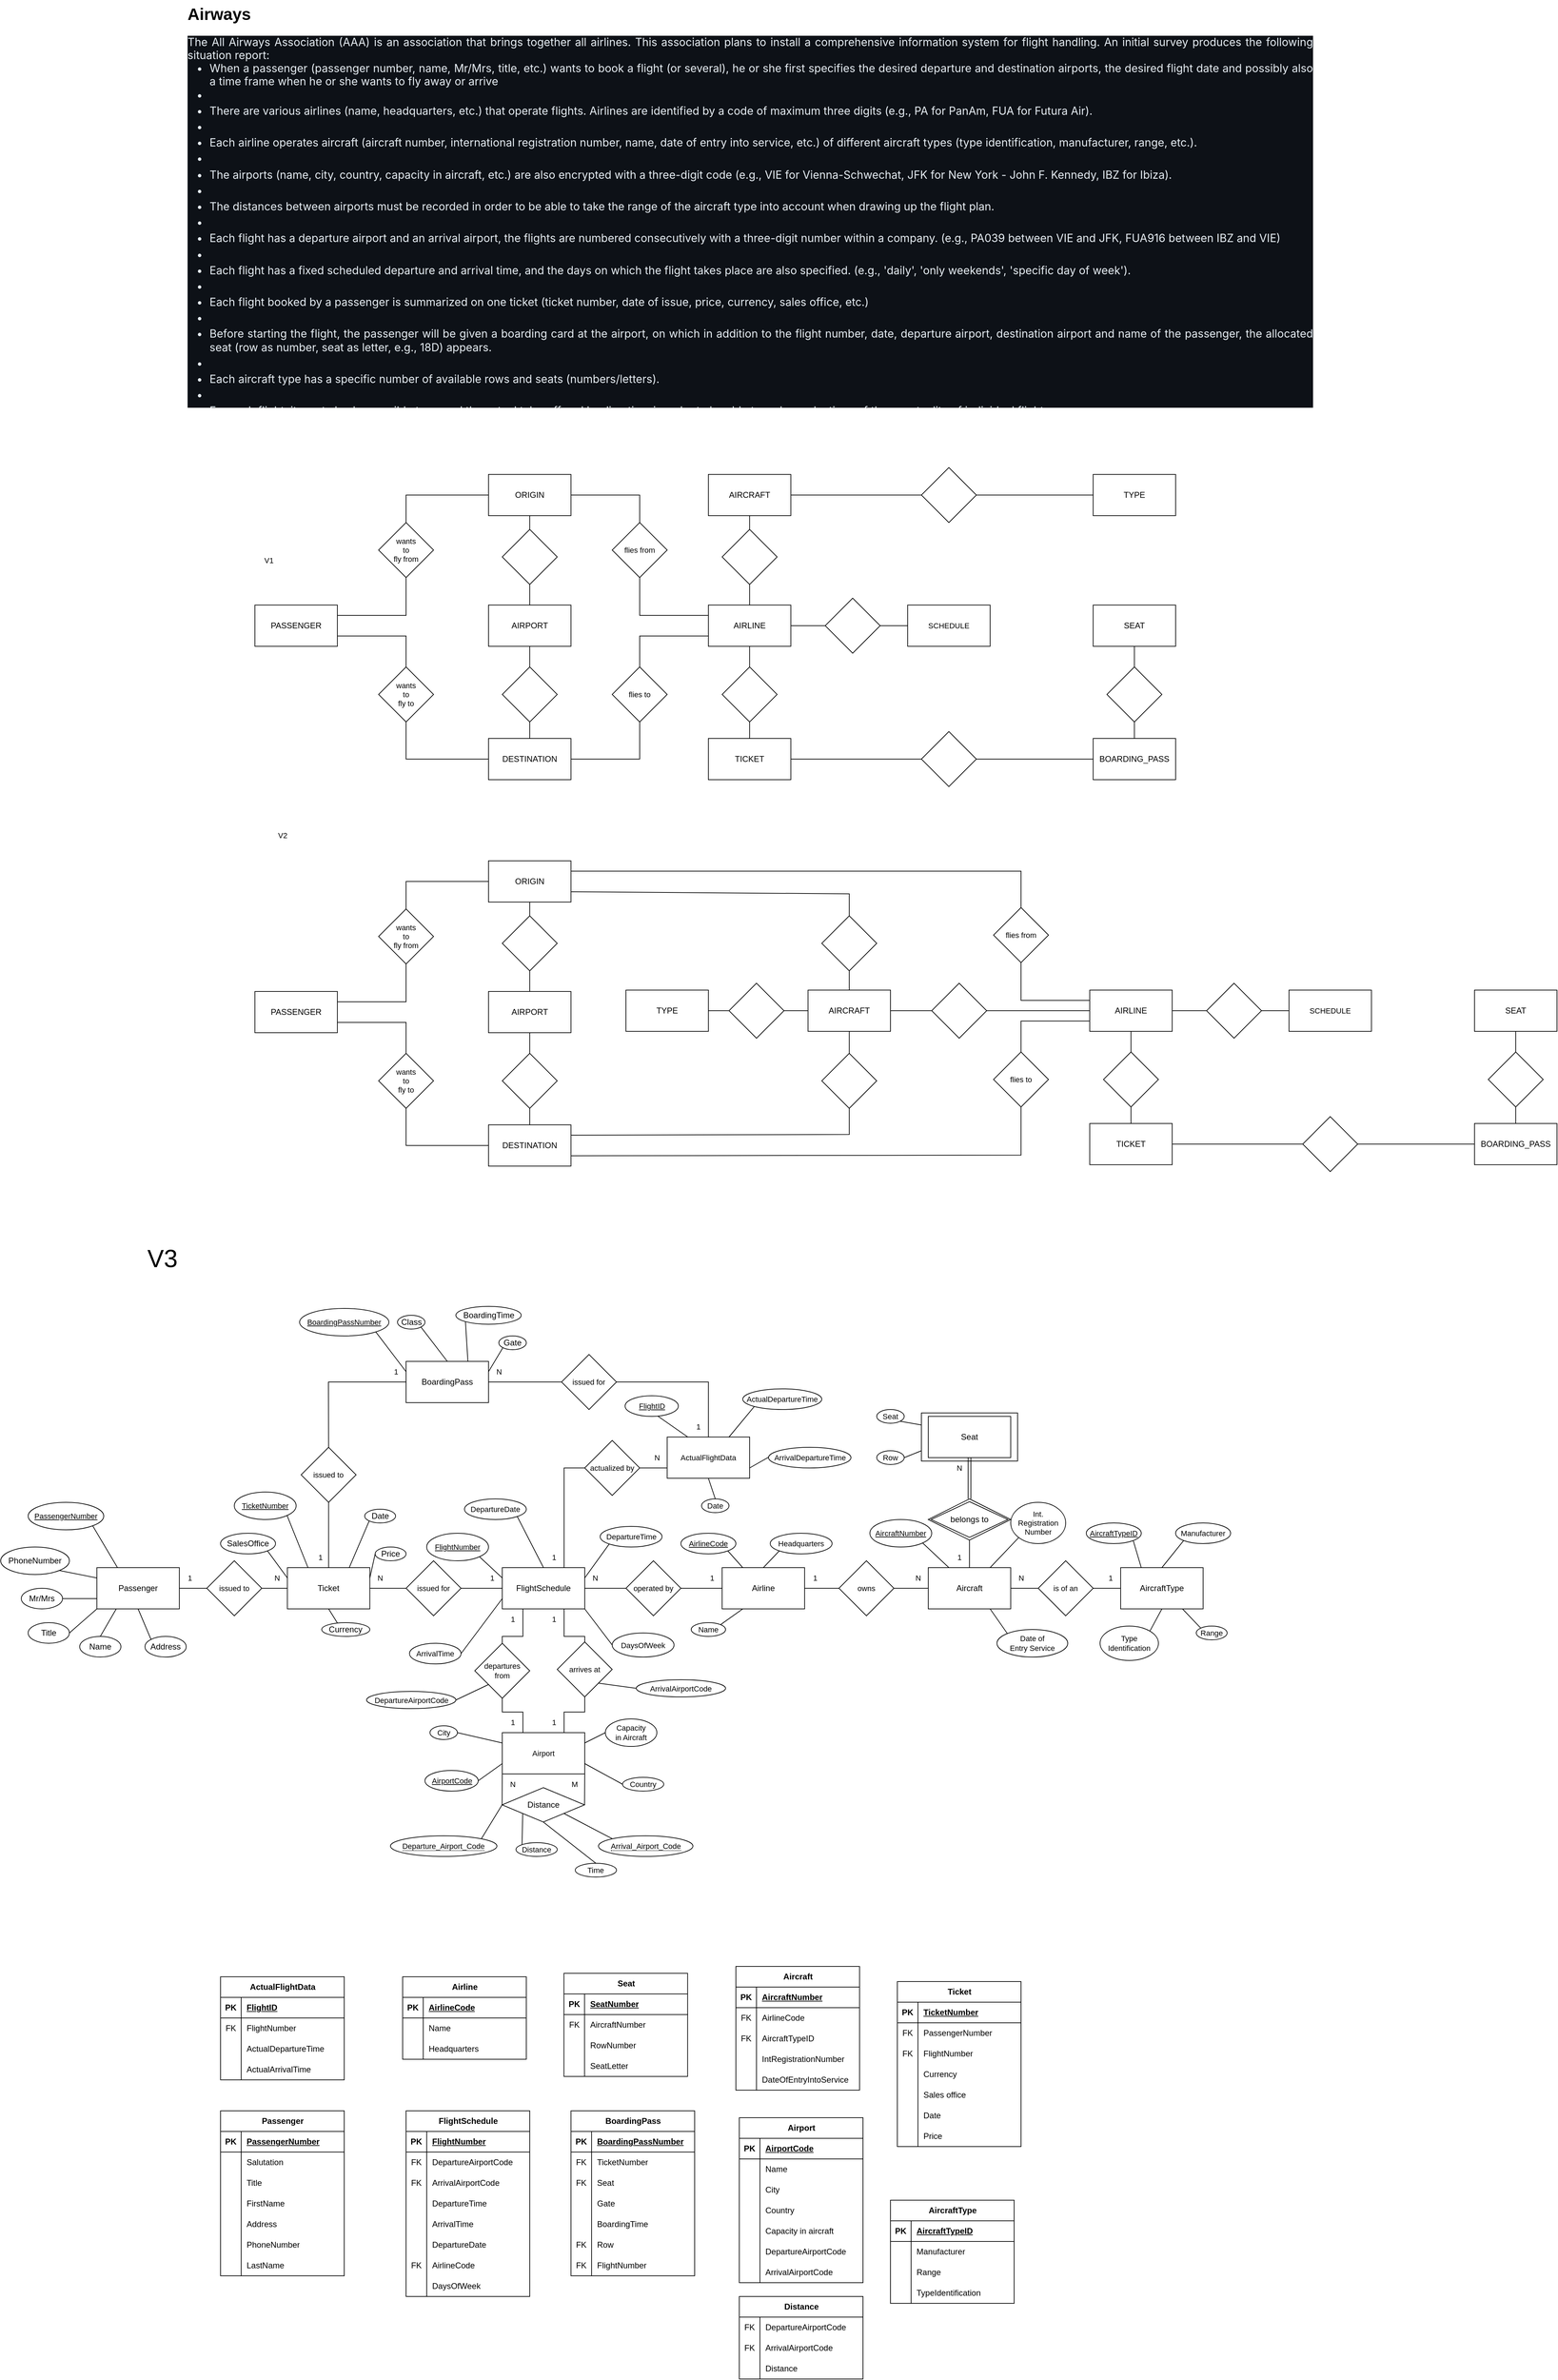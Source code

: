 <mxfile version="24.7.7">
  <diagram name="Seite-1" id="7mq3fUHm076L4r2HvuKR">
    <mxGraphModel dx="4129" dy="800" grid="1" gridSize="10" guides="1" tooltips="1" connect="1" arrows="1" fold="1" page="1" pageScale="1" pageWidth="1169" pageHeight="827" math="0" shadow="0">
      <root>
        <mxCell id="0" />
        <mxCell id="1" parent="0" />
        <mxCell id="h0g_JmuBS_idjSyfyEXk-5" value="" style="rounded=0;whiteSpace=wrap;html=1;" vertex="1" parent="1">
          <mxGeometry x="1070" y="2895" width="140" height="70" as="geometry" />
        </mxCell>
        <mxCell id="7wsc1e0vm2eWSo-C7Et0-144" style="edgeStyle=none;shape=connector;rounded=0;orthogonalLoop=1;jettySize=auto;html=1;exitX=0;exitY=0.25;exitDx=0;exitDy=0;entryX=1;entryY=1;entryDx=0;entryDy=0;align=center;verticalAlign=middle;fontFamily=Helvetica;fontSize=11;fontColor=default;labelBackgroundColor=none;endArrow=none;" parent="1" source="7wsc1e0vm2eWSo-C7Et0-76" target="7wsc1e0vm2eWSo-C7Et0-143" edge="1">
          <mxGeometry relative="1" as="geometry" />
        </mxCell>
        <mxCell id="-6jkyIE3yQVWvQFI4JW6-1" value="&lt;h1 style=&quot;text-align: justify; margin-top: 0px;&quot;&gt;Airways&lt;/h1&gt;&lt;p style=&quot;text-align: justify; box-sizing: border-box; margin-top: 0px; margin-bottom: var(--base-size-16); color: rgb(230, 237, 243); font-family: -apple-system, BlinkMacSystemFont, &amp;quot;Segoe UI&amp;quot;, &amp;quot;Noto Sans&amp;quot;, Helvetica, Arial, sans-serif, &amp;quot;Apple Color Emoji&amp;quot;, &amp;quot;Segoe UI Emoji&amp;quot;; font-size: 16px; background-color: rgb(13, 17, 23);&quot; dir=&quot;auto&quot;&gt;The All Airways Association (AAA) is an association that brings together all airlines. This association plans to install a comprehensive information system for flight handling. An initial survey produces the following situation report:&lt;/p&gt;&lt;ul style=&quot;box-sizing: border-box; padding-left: 2em; margin-top: 0px; margin-bottom: var(--base-size-16); color: rgb(230, 237, 243); font-family: -apple-system, BlinkMacSystemFont, &amp;quot;Segoe UI&amp;quot;, &amp;quot;Noto Sans&amp;quot;, Helvetica, Arial, sans-serif, &amp;quot;Apple Color Emoji&amp;quot;, &amp;quot;Segoe UI Emoji&amp;quot;; font-size: 16px; background-color: rgb(13, 17, 23);&quot; dir=&quot;auto&quot;&gt;&lt;li style=&quot;text-align: justify; box-sizing: border-box;&quot;&gt;When a passenger (passenger number, name, Mr/Mrs, title, etc.) wants to book a flight (or several), he or she first specifies the desired departure and destination airports, the desired flight date and possibly also a time frame when he or she wants to fly away or arrive&lt;/li&gt;&lt;li style=&quot;text-align: justify; box-sizing: border-box;&quot;&gt;&lt;br&gt;&lt;/li&gt;&lt;li style=&quot;text-align: justify; box-sizing: border-box; margin-top: 0.25em;&quot;&gt;There are various airlines (name, headquarters, etc.) that operate flights. Airlines are identified by a code of maximum three digits (e.g., PA for PanAm, FUA for Futura Air).&lt;/li&gt;&lt;li style=&quot;text-align: justify; box-sizing: border-box; margin-top: 0.25em;&quot;&gt;&lt;br&gt;&lt;/li&gt;&lt;li style=&quot;text-align: justify; box-sizing: border-box; margin-top: 0.25em;&quot;&gt;Each airline operates aircraft (aircraft number, international registration number, name, date of entry into service, etc.) of different aircraft types (type identification, manufacturer, range, etc.).&lt;/li&gt;&lt;li style=&quot;text-align: justify; box-sizing: border-box; margin-top: 0.25em;&quot;&gt;&lt;br&gt;&lt;/li&gt;&lt;li style=&quot;text-align: justify; box-sizing: border-box; margin-top: 0.25em;&quot;&gt;The airports (name, city, country, capacity in aircraft, etc.) are also encrypted with a three-digit code (e.g., VIE for Vienna-Schwechat, JFK for New York - John F. Kennedy, IBZ for Ibiza).&lt;/li&gt;&lt;li style=&quot;text-align: justify; box-sizing: border-box; margin-top: 0.25em;&quot;&gt;&lt;br&gt;&lt;/li&gt;&lt;li style=&quot;text-align: justify; box-sizing: border-box; margin-top: 0.25em;&quot;&gt;The distances between airports must be recorded in order to be able to take the range of the aircraft type into account when drawing up the flight plan.&lt;/li&gt;&lt;li style=&quot;text-align: justify; box-sizing: border-box; margin-top: 0.25em;&quot;&gt;&lt;br&gt;&lt;/li&gt;&lt;li style=&quot;text-align: justify; box-sizing: border-box; margin-top: 0.25em;&quot;&gt;Each flight has a departure airport and an arrival airport, the flights are numbered consecutively with a three-digit number within a company. (e.g., PA039 between VIE and JFK, FUA916 between IBZ and VIE)&lt;/li&gt;&lt;li style=&quot;text-align: justify; box-sizing: border-box; margin-top: 0.25em;&quot;&gt;&lt;br&gt;&lt;/li&gt;&lt;li style=&quot;text-align: justify; box-sizing: border-box; margin-top: 0.25em;&quot;&gt;Each flight has a fixed scheduled departure and arrival time, and the days on which the flight takes place are also specified. (e.g., &#39;daily&#39;, &#39;only weekends&#39;, &#39;specific day of week&#39;).&lt;/li&gt;&lt;li style=&quot;text-align: justify; box-sizing: border-box; margin-top: 0.25em;&quot;&gt;&lt;br&gt;&lt;/li&gt;&lt;li style=&quot;text-align: justify; box-sizing: border-box; margin-top: 0.25em;&quot;&gt;Each flight booked by a passenger is summarized on one ticket (ticket number, date of issue, price, currency, sales office, etc.)&lt;/li&gt;&lt;li style=&quot;text-align: justify; box-sizing: border-box; margin-top: 0.25em;&quot;&gt;&lt;br&gt;&lt;/li&gt;&lt;li style=&quot;text-align: justify; box-sizing: border-box; margin-top: 0.25em;&quot;&gt;Before starting the flight, the passenger will be given a boarding card at the airport, on which in addition to the flight number, date, departure airport, destination airport and name of the passenger, the allocated seat (row as number, seat as letter, e.g., 18D) appears.&lt;/li&gt;&lt;li style=&quot;text-align: justify; box-sizing: border-box; margin-top: 0.25em;&quot;&gt;&lt;br&gt;&lt;/li&gt;&lt;li style=&quot;text-align: justify; box-sizing: border-box; margin-top: 0.25em;&quot;&gt;Each aircraft type has a specific number of available rows and seats (numbers/letters).&lt;/li&gt;&lt;li style=&quot;text-align: justify; box-sizing: border-box; margin-top: 0.25em;&quot;&gt;&lt;br&gt;&lt;/li&gt;&lt;li style=&quot;text-align: justify; box-sizing: border-box; margin-top: 0.25em;&quot;&gt;For each flight, it must also be possible to record the actual take-off and landing time in order to be able to make evaluations of the punctuality of individual flights.&lt;/li&gt;&lt;/ul&gt;" style="text;html=1;whiteSpace=wrap;overflow=hidden;rounded=0;labelBackgroundColor=none;" parent="1" vertex="1">
          <mxGeometry y="840" width="1640" height="590" as="geometry" />
        </mxCell>
        <mxCell id="-6jkyIE3yQVWvQFI4JW6-2" value="Passenger" style="shape=table;startSize=30;container=1;collapsible=1;childLayout=tableLayout;fixedRows=1;rowLines=0;fontStyle=1;align=center;resizeLast=1;html=1;labelBackgroundColor=none;" parent="1" vertex="1">
          <mxGeometry x="50" y="3910" width="180" height="240" as="geometry" />
        </mxCell>
        <mxCell id="-6jkyIE3yQVWvQFI4JW6-3" value="" style="shape=tableRow;horizontal=0;startSize=0;swimlaneHead=0;swimlaneBody=0;fillColor=none;collapsible=0;dropTarget=0;points=[[0,0.5],[1,0.5]];portConstraint=eastwest;top=0;left=0;right=0;bottom=1;labelBackgroundColor=none;" parent="-6jkyIE3yQVWvQFI4JW6-2" vertex="1">
          <mxGeometry y="30" width="180" height="30" as="geometry" />
        </mxCell>
        <mxCell id="-6jkyIE3yQVWvQFI4JW6-4" value="PK" style="shape=partialRectangle;connectable=0;fillColor=none;top=0;left=0;bottom=0;right=0;fontStyle=1;overflow=hidden;whiteSpace=wrap;html=1;labelBackgroundColor=none;" parent="-6jkyIE3yQVWvQFI4JW6-3" vertex="1">
          <mxGeometry width="30" height="30" as="geometry">
            <mxRectangle width="30" height="30" as="alternateBounds" />
          </mxGeometry>
        </mxCell>
        <mxCell id="-6jkyIE3yQVWvQFI4JW6-5" value="PassengerNumber" style="shape=partialRectangle;connectable=0;fillColor=none;top=0;left=0;bottom=0;right=0;align=left;spacingLeft=6;fontStyle=5;overflow=hidden;whiteSpace=wrap;html=1;labelBackgroundColor=none;" parent="-6jkyIE3yQVWvQFI4JW6-3" vertex="1">
          <mxGeometry x="30" width="150" height="30" as="geometry">
            <mxRectangle width="150" height="30" as="alternateBounds" />
          </mxGeometry>
        </mxCell>
        <mxCell id="-6jkyIE3yQVWvQFI4JW6-6" value="" style="shape=tableRow;horizontal=0;startSize=0;swimlaneHead=0;swimlaneBody=0;fillColor=none;collapsible=0;dropTarget=0;points=[[0,0.5],[1,0.5]];portConstraint=eastwest;top=0;left=0;right=0;bottom=0;labelBackgroundColor=none;" parent="-6jkyIE3yQVWvQFI4JW6-2" vertex="1">
          <mxGeometry y="60" width="180" height="30" as="geometry" />
        </mxCell>
        <mxCell id="-6jkyIE3yQVWvQFI4JW6-7" value="" style="shape=partialRectangle;connectable=0;fillColor=none;top=0;left=0;bottom=0;right=0;editable=1;overflow=hidden;whiteSpace=wrap;html=1;labelBackgroundColor=none;" parent="-6jkyIE3yQVWvQFI4JW6-6" vertex="1">
          <mxGeometry width="30" height="30" as="geometry">
            <mxRectangle width="30" height="30" as="alternateBounds" />
          </mxGeometry>
        </mxCell>
        <mxCell id="-6jkyIE3yQVWvQFI4JW6-8" value="Salutation" style="shape=partialRectangle;connectable=0;fillColor=none;top=0;left=0;bottom=0;right=0;align=left;spacingLeft=6;overflow=hidden;whiteSpace=wrap;html=1;labelBackgroundColor=none;" parent="-6jkyIE3yQVWvQFI4JW6-6" vertex="1">
          <mxGeometry x="30" width="150" height="30" as="geometry">
            <mxRectangle width="150" height="30" as="alternateBounds" />
          </mxGeometry>
        </mxCell>
        <mxCell id="-6jkyIE3yQVWvQFI4JW6-9" value="" style="shape=tableRow;horizontal=0;startSize=0;swimlaneHead=0;swimlaneBody=0;fillColor=none;collapsible=0;dropTarget=0;points=[[0,0.5],[1,0.5]];portConstraint=eastwest;top=0;left=0;right=0;bottom=0;labelBackgroundColor=none;" parent="-6jkyIE3yQVWvQFI4JW6-2" vertex="1">
          <mxGeometry y="90" width="180" height="30" as="geometry" />
        </mxCell>
        <mxCell id="-6jkyIE3yQVWvQFI4JW6-10" value="" style="shape=partialRectangle;connectable=0;fillColor=none;top=0;left=0;bottom=0;right=0;editable=1;overflow=hidden;whiteSpace=wrap;html=1;labelBackgroundColor=none;" parent="-6jkyIE3yQVWvQFI4JW6-9" vertex="1">
          <mxGeometry width="30" height="30" as="geometry">
            <mxRectangle width="30" height="30" as="alternateBounds" />
          </mxGeometry>
        </mxCell>
        <mxCell id="-6jkyIE3yQVWvQFI4JW6-11" value="Title" style="shape=partialRectangle;connectable=0;fillColor=none;top=0;left=0;bottom=0;right=0;align=left;spacingLeft=6;overflow=hidden;whiteSpace=wrap;html=1;labelBackgroundColor=none;" parent="-6jkyIE3yQVWvQFI4JW6-9" vertex="1">
          <mxGeometry x="30" width="150" height="30" as="geometry">
            <mxRectangle width="150" height="30" as="alternateBounds" />
          </mxGeometry>
        </mxCell>
        <mxCell id="-6jkyIE3yQVWvQFI4JW6-12" value="" style="shape=tableRow;horizontal=0;startSize=0;swimlaneHead=0;swimlaneBody=0;fillColor=none;collapsible=0;dropTarget=0;points=[[0,0.5],[1,0.5]];portConstraint=eastwest;top=0;left=0;right=0;bottom=0;labelBackgroundColor=none;" parent="-6jkyIE3yQVWvQFI4JW6-2" vertex="1">
          <mxGeometry y="120" width="180" height="30" as="geometry" />
        </mxCell>
        <mxCell id="-6jkyIE3yQVWvQFI4JW6-13" value="" style="shape=partialRectangle;connectable=0;fillColor=none;top=0;left=0;bottom=0;right=0;editable=1;overflow=hidden;whiteSpace=wrap;html=1;labelBackgroundColor=none;" parent="-6jkyIE3yQVWvQFI4JW6-12" vertex="1">
          <mxGeometry width="30" height="30" as="geometry">
            <mxRectangle width="30" height="30" as="alternateBounds" />
          </mxGeometry>
        </mxCell>
        <mxCell id="-6jkyIE3yQVWvQFI4JW6-14" value="FirstName" style="shape=partialRectangle;connectable=0;fillColor=none;top=0;left=0;bottom=0;right=0;align=left;spacingLeft=6;overflow=hidden;whiteSpace=wrap;html=1;labelBackgroundColor=none;" parent="-6jkyIE3yQVWvQFI4JW6-12" vertex="1">
          <mxGeometry x="30" width="150" height="30" as="geometry">
            <mxRectangle width="150" height="30" as="alternateBounds" />
          </mxGeometry>
        </mxCell>
        <mxCell id="7wsc1e0vm2eWSo-C7Et0-18" value="" style="shape=tableRow;horizontal=0;startSize=0;swimlaneHead=0;swimlaneBody=0;fillColor=none;collapsible=0;dropTarget=0;points=[[0,0.5],[1,0.5]];portConstraint=eastwest;top=0;left=0;right=0;bottom=0;labelBackgroundColor=none;" parent="-6jkyIE3yQVWvQFI4JW6-2" vertex="1">
          <mxGeometry y="150" width="180" height="30" as="geometry" />
        </mxCell>
        <mxCell id="7wsc1e0vm2eWSo-C7Et0-19" value="" style="shape=partialRectangle;connectable=0;fillColor=none;top=0;left=0;bottom=0;right=0;editable=1;overflow=hidden;whiteSpace=wrap;html=1;labelBackgroundColor=none;" parent="7wsc1e0vm2eWSo-C7Et0-18" vertex="1">
          <mxGeometry width="30" height="30" as="geometry">
            <mxRectangle width="30" height="30" as="alternateBounds" />
          </mxGeometry>
        </mxCell>
        <mxCell id="7wsc1e0vm2eWSo-C7Et0-20" value="Address" style="shape=partialRectangle;connectable=0;fillColor=none;top=0;left=0;bottom=0;right=0;align=left;spacingLeft=6;overflow=hidden;whiteSpace=wrap;html=1;labelBackgroundColor=none;" parent="7wsc1e0vm2eWSo-C7Et0-18" vertex="1">
          <mxGeometry x="30" width="150" height="30" as="geometry">
            <mxRectangle width="150" height="30" as="alternateBounds" />
          </mxGeometry>
        </mxCell>
        <mxCell id="7wsc1e0vm2eWSo-C7Et0-21" value="" style="shape=tableRow;horizontal=0;startSize=0;swimlaneHead=0;swimlaneBody=0;fillColor=none;collapsible=0;dropTarget=0;points=[[0,0.5],[1,0.5]];portConstraint=eastwest;top=0;left=0;right=0;bottom=0;labelBackgroundColor=none;" parent="-6jkyIE3yQVWvQFI4JW6-2" vertex="1">
          <mxGeometry y="180" width="180" height="30" as="geometry" />
        </mxCell>
        <mxCell id="7wsc1e0vm2eWSo-C7Et0-22" value="" style="shape=partialRectangle;connectable=0;fillColor=none;top=0;left=0;bottom=0;right=0;editable=1;overflow=hidden;whiteSpace=wrap;html=1;labelBackgroundColor=none;" parent="7wsc1e0vm2eWSo-C7Et0-21" vertex="1">
          <mxGeometry width="30" height="30" as="geometry">
            <mxRectangle width="30" height="30" as="alternateBounds" />
          </mxGeometry>
        </mxCell>
        <mxCell id="7wsc1e0vm2eWSo-C7Et0-23" value="PhoneNumber" style="shape=partialRectangle;connectable=0;fillColor=none;top=0;left=0;bottom=0;right=0;align=left;spacingLeft=6;overflow=hidden;whiteSpace=wrap;html=1;labelBackgroundColor=none;" parent="7wsc1e0vm2eWSo-C7Et0-21" vertex="1">
          <mxGeometry x="30" width="150" height="30" as="geometry">
            <mxRectangle width="150" height="30" as="alternateBounds" />
          </mxGeometry>
        </mxCell>
        <mxCell id="t_CTik7YIPAsIMZ2__5n-48" value="" style="shape=tableRow;horizontal=0;startSize=0;swimlaneHead=0;swimlaneBody=0;fillColor=none;collapsible=0;dropTarget=0;points=[[0,0.5],[1,0.5]];portConstraint=eastwest;top=0;left=0;right=0;bottom=0;labelBackgroundColor=none;" parent="-6jkyIE3yQVWvQFI4JW6-2" vertex="1">
          <mxGeometry y="210" width="180" height="30" as="geometry" />
        </mxCell>
        <mxCell id="t_CTik7YIPAsIMZ2__5n-49" value="" style="shape=partialRectangle;connectable=0;fillColor=none;top=0;left=0;bottom=0;right=0;editable=1;overflow=hidden;whiteSpace=wrap;html=1;labelBackgroundColor=none;" parent="t_CTik7YIPAsIMZ2__5n-48" vertex="1">
          <mxGeometry width="30" height="30" as="geometry">
            <mxRectangle width="30" height="30" as="alternateBounds" />
          </mxGeometry>
        </mxCell>
        <mxCell id="t_CTik7YIPAsIMZ2__5n-50" value="LastName" style="shape=partialRectangle;connectable=0;fillColor=none;top=0;left=0;bottom=0;right=0;align=left;spacingLeft=6;overflow=hidden;whiteSpace=wrap;html=1;labelBackgroundColor=none;" parent="t_CTik7YIPAsIMZ2__5n-48" vertex="1">
          <mxGeometry x="30" width="150" height="30" as="geometry">
            <mxRectangle width="150" height="30" as="alternateBounds" />
          </mxGeometry>
        </mxCell>
        <mxCell id="-6jkyIE3yQVWvQFI4JW6-15" value="Airline" style="shape=table;startSize=30;container=1;collapsible=1;childLayout=tableLayout;fixedRows=1;rowLines=0;fontStyle=1;align=center;resizeLast=1;html=1;labelBackgroundColor=none;" parent="1" vertex="1">
          <mxGeometry x="315" y="3715" width="180" height="120" as="geometry" />
        </mxCell>
        <mxCell id="-6jkyIE3yQVWvQFI4JW6-16" value="" style="shape=tableRow;horizontal=0;startSize=0;swimlaneHead=0;swimlaneBody=0;fillColor=none;collapsible=0;dropTarget=0;points=[[0,0.5],[1,0.5]];portConstraint=eastwest;top=0;left=0;right=0;bottom=1;labelBackgroundColor=none;" parent="-6jkyIE3yQVWvQFI4JW6-15" vertex="1">
          <mxGeometry y="30" width="180" height="30" as="geometry" />
        </mxCell>
        <mxCell id="-6jkyIE3yQVWvQFI4JW6-17" value="PK" style="shape=partialRectangle;connectable=0;fillColor=none;top=0;left=0;bottom=0;right=0;fontStyle=1;overflow=hidden;whiteSpace=wrap;html=1;labelBackgroundColor=none;" parent="-6jkyIE3yQVWvQFI4JW6-16" vertex="1">
          <mxGeometry width="30" height="30" as="geometry">
            <mxRectangle width="30" height="30" as="alternateBounds" />
          </mxGeometry>
        </mxCell>
        <mxCell id="-6jkyIE3yQVWvQFI4JW6-18" value="AirlineCode" style="shape=partialRectangle;connectable=0;fillColor=none;top=0;left=0;bottom=0;right=0;align=left;spacingLeft=6;fontStyle=5;overflow=hidden;whiteSpace=wrap;html=1;labelBackgroundColor=none;" parent="-6jkyIE3yQVWvQFI4JW6-16" vertex="1">
          <mxGeometry x="30" width="150" height="30" as="geometry">
            <mxRectangle width="150" height="30" as="alternateBounds" />
          </mxGeometry>
        </mxCell>
        <mxCell id="-6jkyIE3yQVWvQFI4JW6-19" value="" style="shape=tableRow;horizontal=0;startSize=0;swimlaneHead=0;swimlaneBody=0;fillColor=none;collapsible=0;dropTarget=0;points=[[0,0.5],[1,0.5]];portConstraint=eastwest;top=0;left=0;right=0;bottom=0;labelBackgroundColor=none;" parent="-6jkyIE3yQVWvQFI4JW6-15" vertex="1">
          <mxGeometry y="60" width="180" height="30" as="geometry" />
        </mxCell>
        <mxCell id="-6jkyIE3yQVWvQFI4JW6-20" value="" style="shape=partialRectangle;connectable=0;fillColor=none;top=0;left=0;bottom=0;right=0;editable=1;overflow=hidden;whiteSpace=wrap;html=1;labelBackgroundColor=none;" parent="-6jkyIE3yQVWvQFI4JW6-19" vertex="1">
          <mxGeometry width="30" height="30" as="geometry">
            <mxRectangle width="30" height="30" as="alternateBounds" />
          </mxGeometry>
        </mxCell>
        <mxCell id="-6jkyIE3yQVWvQFI4JW6-21" value="Name" style="shape=partialRectangle;connectable=0;fillColor=none;top=0;left=0;bottom=0;right=0;align=left;spacingLeft=6;overflow=hidden;whiteSpace=wrap;html=1;labelBackgroundColor=none;" parent="-6jkyIE3yQVWvQFI4JW6-19" vertex="1">
          <mxGeometry x="30" width="150" height="30" as="geometry">
            <mxRectangle width="150" height="30" as="alternateBounds" />
          </mxGeometry>
        </mxCell>
        <mxCell id="-6jkyIE3yQVWvQFI4JW6-22" value="" style="shape=tableRow;horizontal=0;startSize=0;swimlaneHead=0;swimlaneBody=0;fillColor=none;collapsible=0;dropTarget=0;points=[[0,0.5],[1,0.5]];portConstraint=eastwest;top=0;left=0;right=0;bottom=0;labelBackgroundColor=none;" parent="-6jkyIE3yQVWvQFI4JW6-15" vertex="1">
          <mxGeometry y="90" width="180" height="30" as="geometry" />
        </mxCell>
        <mxCell id="-6jkyIE3yQVWvQFI4JW6-23" value="" style="shape=partialRectangle;connectable=0;fillColor=none;top=0;left=0;bottom=0;right=0;editable=1;overflow=hidden;whiteSpace=wrap;html=1;labelBackgroundColor=none;" parent="-6jkyIE3yQVWvQFI4JW6-22" vertex="1">
          <mxGeometry width="30" height="30" as="geometry">
            <mxRectangle width="30" height="30" as="alternateBounds" />
          </mxGeometry>
        </mxCell>
        <mxCell id="-6jkyIE3yQVWvQFI4JW6-24" value="Headquarters" style="shape=partialRectangle;connectable=0;fillColor=none;top=0;left=0;bottom=0;right=0;align=left;spacingLeft=6;overflow=hidden;whiteSpace=wrap;html=1;labelBackgroundColor=none;" parent="-6jkyIE3yQVWvQFI4JW6-22" vertex="1">
          <mxGeometry x="30" width="150" height="30" as="geometry">
            <mxRectangle width="150" height="30" as="alternateBounds" />
          </mxGeometry>
        </mxCell>
        <mxCell id="-6jkyIE3yQVWvQFI4JW6-28" value="Aircraft" style="shape=table;startSize=30;container=1;collapsible=1;childLayout=tableLayout;fixedRows=1;rowLines=0;fontStyle=1;align=center;resizeLast=1;html=1;labelBackgroundColor=none;" parent="1" vertex="1">
          <mxGeometry x="800" y="3700" width="180" height="180" as="geometry" />
        </mxCell>
        <mxCell id="-6jkyIE3yQVWvQFI4JW6-29" value="" style="shape=tableRow;horizontal=0;startSize=0;swimlaneHead=0;swimlaneBody=0;fillColor=none;collapsible=0;dropTarget=0;points=[[0,0.5],[1,0.5]];portConstraint=eastwest;top=0;left=0;right=0;bottom=1;labelBackgroundColor=none;" parent="-6jkyIE3yQVWvQFI4JW6-28" vertex="1">
          <mxGeometry y="30" width="180" height="30" as="geometry" />
        </mxCell>
        <mxCell id="-6jkyIE3yQVWvQFI4JW6-30" value="PK" style="shape=partialRectangle;connectable=0;fillColor=none;top=0;left=0;bottom=0;right=0;fontStyle=1;overflow=hidden;whiteSpace=wrap;html=1;labelBackgroundColor=none;" parent="-6jkyIE3yQVWvQFI4JW6-29" vertex="1">
          <mxGeometry width="30" height="30" as="geometry">
            <mxRectangle width="30" height="30" as="alternateBounds" />
          </mxGeometry>
        </mxCell>
        <mxCell id="-6jkyIE3yQVWvQFI4JW6-31" value="AircraftNumber" style="shape=partialRectangle;connectable=0;fillColor=none;top=0;left=0;bottom=0;right=0;align=left;spacingLeft=6;fontStyle=5;overflow=hidden;whiteSpace=wrap;html=1;labelBackgroundColor=none;" parent="-6jkyIE3yQVWvQFI4JW6-29" vertex="1">
          <mxGeometry x="30" width="150" height="30" as="geometry">
            <mxRectangle width="150" height="30" as="alternateBounds" />
          </mxGeometry>
        </mxCell>
        <mxCell id="-6jkyIE3yQVWvQFI4JW6-32" value="" style="shape=tableRow;horizontal=0;startSize=0;swimlaneHead=0;swimlaneBody=0;fillColor=none;collapsible=0;dropTarget=0;points=[[0,0.5],[1,0.5]];portConstraint=eastwest;top=0;left=0;right=0;bottom=0;labelBackgroundColor=none;" parent="-6jkyIE3yQVWvQFI4JW6-28" vertex="1">
          <mxGeometry y="60" width="180" height="30" as="geometry" />
        </mxCell>
        <mxCell id="-6jkyIE3yQVWvQFI4JW6-33" value="FK" style="shape=partialRectangle;connectable=0;fillColor=none;top=0;left=0;bottom=0;right=0;editable=1;overflow=hidden;whiteSpace=wrap;html=1;labelBackgroundColor=none;" parent="-6jkyIE3yQVWvQFI4JW6-32" vertex="1">
          <mxGeometry width="30" height="30" as="geometry">
            <mxRectangle width="30" height="30" as="alternateBounds" />
          </mxGeometry>
        </mxCell>
        <mxCell id="-6jkyIE3yQVWvQFI4JW6-34" value="AirlineCode" style="shape=partialRectangle;connectable=0;fillColor=none;top=0;left=0;bottom=0;right=0;align=left;spacingLeft=6;overflow=hidden;whiteSpace=wrap;html=1;labelBackgroundColor=none;" parent="-6jkyIE3yQVWvQFI4JW6-32" vertex="1">
          <mxGeometry x="30" width="150" height="30" as="geometry">
            <mxRectangle width="150" height="30" as="alternateBounds" />
          </mxGeometry>
        </mxCell>
        <mxCell id="-6jkyIE3yQVWvQFI4JW6-38" value="" style="shape=tableRow;horizontal=0;startSize=0;swimlaneHead=0;swimlaneBody=0;fillColor=none;collapsible=0;dropTarget=0;points=[[0,0.5],[1,0.5]];portConstraint=eastwest;top=0;left=0;right=0;bottom=0;labelBackgroundColor=none;" parent="-6jkyIE3yQVWvQFI4JW6-28" vertex="1">
          <mxGeometry y="90" width="180" height="30" as="geometry" />
        </mxCell>
        <mxCell id="-6jkyIE3yQVWvQFI4JW6-39" value="FK" style="shape=partialRectangle;connectable=0;fillColor=none;top=0;left=0;bottom=0;right=0;editable=1;overflow=hidden;whiteSpace=wrap;html=1;labelBackgroundColor=none;" parent="-6jkyIE3yQVWvQFI4JW6-38" vertex="1">
          <mxGeometry width="30" height="30" as="geometry">
            <mxRectangle width="30" height="30" as="alternateBounds" />
          </mxGeometry>
        </mxCell>
        <mxCell id="-6jkyIE3yQVWvQFI4JW6-40" value="AircraftTypeID" style="shape=partialRectangle;connectable=0;fillColor=none;top=0;left=0;bottom=0;right=0;align=left;spacingLeft=6;overflow=hidden;whiteSpace=wrap;html=1;labelBackgroundColor=none;" parent="-6jkyIE3yQVWvQFI4JW6-38" vertex="1">
          <mxGeometry x="30" width="150" height="30" as="geometry">
            <mxRectangle width="150" height="30" as="alternateBounds" />
          </mxGeometry>
        </mxCell>
        <mxCell id="-6jkyIE3yQVWvQFI4JW6-54" value="" style="shape=tableRow;horizontal=0;startSize=0;swimlaneHead=0;swimlaneBody=0;fillColor=none;collapsible=0;dropTarget=0;points=[[0,0.5],[1,0.5]];portConstraint=eastwest;top=0;left=0;right=0;bottom=0;labelBackgroundColor=none;" parent="-6jkyIE3yQVWvQFI4JW6-28" vertex="1">
          <mxGeometry y="120" width="180" height="30" as="geometry" />
        </mxCell>
        <mxCell id="-6jkyIE3yQVWvQFI4JW6-55" value="" style="shape=partialRectangle;connectable=0;fillColor=none;top=0;left=0;bottom=0;right=0;editable=1;overflow=hidden;whiteSpace=wrap;html=1;labelBackgroundColor=none;" parent="-6jkyIE3yQVWvQFI4JW6-54" vertex="1">
          <mxGeometry width="30" height="30" as="geometry">
            <mxRectangle width="30" height="30" as="alternateBounds" />
          </mxGeometry>
        </mxCell>
        <mxCell id="-6jkyIE3yQVWvQFI4JW6-56" value="IntRegistrationNumber" style="shape=partialRectangle;connectable=0;fillColor=none;top=0;left=0;bottom=0;right=0;align=left;spacingLeft=6;overflow=hidden;whiteSpace=wrap;html=1;labelBackgroundColor=none;" parent="-6jkyIE3yQVWvQFI4JW6-54" vertex="1">
          <mxGeometry x="30" width="150" height="30" as="geometry">
            <mxRectangle width="150" height="30" as="alternateBounds" />
          </mxGeometry>
        </mxCell>
        <mxCell id="7wsc1e0vm2eWSo-C7Et0-15" value="" style="shape=tableRow;horizontal=0;startSize=0;swimlaneHead=0;swimlaneBody=0;fillColor=none;collapsible=0;dropTarget=0;points=[[0,0.5],[1,0.5]];portConstraint=eastwest;top=0;left=0;right=0;bottom=0;labelBackgroundColor=none;" parent="-6jkyIE3yQVWvQFI4JW6-28" vertex="1">
          <mxGeometry y="150" width="180" height="30" as="geometry" />
        </mxCell>
        <mxCell id="7wsc1e0vm2eWSo-C7Et0-16" value="" style="shape=partialRectangle;connectable=0;fillColor=none;top=0;left=0;bottom=0;right=0;editable=1;overflow=hidden;whiteSpace=wrap;html=1;labelBackgroundColor=none;" parent="7wsc1e0vm2eWSo-C7Et0-15" vertex="1">
          <mxGeometry width="30" height="30" as="geometry">
            <mxRectangle width="30" height="30" as="alternateBounds" />
          </mxGeometry>
        </mxCell>
        <mxCell id="7wsc1e0vm2eWSo-C7Et0-17" value="DateOfEntryIntoService" style="shape=partialRectangle;connectable=0;fillColor=none;top=0;left=0;bottom=0;right=0;align=left;spacingLeft=6;overflow=hidden;whiteSpace=wrap;html=1;labelBackgroundColor=none;" parent="7wsc1e0vm2eWSo-C7Et0-15" vertex="1">
          <mxGeometry x="30" width="150" height="30" as="geometry">
            <mxRectangle width="150" height="30" as="alternateBounds" />
          </mxGeometry>
        </mxCell>
        <mxCell id="-6jkyIE3yQVWvQFI4JW6-57" value="AircraftType" style="shape=table;startSize=30;container=1;collapsible=1;childLayout=tableLayout;fixedRows=1;rowLines=0;fontStyle=1;align=center;resizeLast=1;html=1;labelBackgroundColor=none;" parent="1" vertex="1">
          <mxGeometry x="1025" y="4040" width="180" height="150" as="geometry" />
        </mxCell>
        <mxCell id="-6jkyIE3yQVWvQFI4JW6-58" value="" style="shape=tableRow;horizontal=0;startSize=0;swimlaneHead=0;swimlaneBody=0;fillColor=none;collapsible=0;dropTarget=0;points=[[0,0.5],[1,0.5]];portConstraint=eastwest;top=0;left=0;right=0;bottom=1;labelBackgroundColor=none;" parent="-6jkyIE3yQVWvQFI4JW6-57" vertex="1">
          <mxGeometry y="30" width="180" height="30" as="geometry" />
        </mxCell>
        <mxCell id="-6jkyIE3yQVWvQFI4JW6-59" value="PK" style="shape=partialRectangle;connectable=0;fillColor=none;top=0;left=0;bottom=0;right=0;fontStyle=1;overflow=hidden;whiteSpace=wrap;html=1;labelBackgroundColor=none;" parent="-6jkyIE3yQVWvQFI4JW6-58" vertex="1">
          <mxGeometry width="30" height="30" as="geometry">
            <mxRectangle width="30" height="30" as="alternateBounds" />
          </mxGeometry>
        </mxCell>
        <mxCell id="-6jkyIE3yQVWvQFI4JW6-60" value="AircraftTypeID" style="shape=partialRectangle;connectable=0;fillColor=none;top=0;left=0;bottom=0;right=0;align=left;spacingLeft=6;fontStyle=5;overflow=hidden;whiteSpace=wrap;html=1;labelBackgroundColor=none;" parent="-6jkyIE3yQVWvQFI4JW6-58" vertex="1">
          <mxGeometry x="30" width="150" height="30" as="geometry">
            <mxRectangle width="150" height="30" as="alternateBounds" />
          </mxGeometry>
        </mxCell>
        <mxCell id="-6jkyIE3yQVWvQFI4JW6-61" value="" style="shape=tableRow;horizontal=0;startSize=0;swimlaneHead=0;swimlaneBody=0;fillColor=none;collapsible=0;dropTarget=0;points=[[0,0.5],[1,0.5]];portConstraint=eastwest;top=0;left=0;right=0;bottom=0;labelBackgroundColor=none;" parent="-6jkyIE3yQVWvQFI4JW6-57" vertex="1">
          <mxGeometry y="60" width="180" height="30" as="geometry" />
        </mxCell>
        <mxCell id="-6jkyIE3yQVWvQFI4JW6-62" value="" style="shape=partialRectangle;connectable=0;fillColor=none;top=0;left=0;bottom=0;right=0;editable=1;overflow=hidden;whiteSpace=wrap;html=1;labelBackgroundColor=none;" parent="-6jkyIE3yQVWvQFI4JW6-61" vertex="1">
          <mxGeometry width="30" height="30" as="geometry">
            <mxRectangle width="30" height="30" as="alternateBounds" />
          </mxGeometry>
        </mxCell>
        <mxCell id="-6jkyIE3yQVWvQFI4JW6-63" value="Manufacturer" style="shape=partialRectangle;connectable=0;fillColor=none;top=0;left=0;bottom=0;right=0;align=left;spacingLeft=6;overflow=hidden;whiteSpace=wrap;html=1;labelBackgroundColor=none;" parent="-6jkyIE3yQVWvQFI4JW6-61" vertex="1">
          <mxGeometry x="30" width="150" height="30" as="geometry">
            <mxRectangle width="150" height="30" as="alternateBounds" />
          </mxGeometry>
        </mxCell>
        <mxCell id="-6jkyIE3yQVWvQFI4JW6-64" value="" style="shape=tableRow;horizontal=0;startSize=0;swimlaneHead=0;swimlaneBody=0;fillColor=none;collapsible=0;dropTarget=0;points=[[0,0.5],[1,0.5]];portConstraint=eastwest;top=0;left=0;right=0;bottom=0;labelBackgroundColor=none;" parent="-6jkyIE3yQVWvQFI4JW6-57" vertex="1">
          <mxGeometry y="90" width="180" height="30" as="geometry" />
        </mxCell>
        <mxCell id="-6jkyIE3yQVWvQFI4JW6-65" value="" style="shape=partialRectangle;connectable=0;fillColor=none;top=0;left=0;bottom=0;right=0;editable=1;overflow=hidden;whiteSpace=wrap;html=1;labelBackgroundColor=none;" parent="-6jkyIE3yQVWvQFI4JW6-64" vertex="1">
          <mxGeometry width="30" height="30" as="geometry">
            <mxRectangle width="30" height="30" as="alternateBounds" />
          </mxGeometry>
        </mxCell>
        <mxCell id="-6jkyIE3yQVWvQFI4JW6-66" value="Range" style="shape=partialRectangle;connectable=0;fillColor=none;top=0;left=0;bottom=0;right=0;align=left;spacingLeft=6;overflow=hidden;whiteSpace=wrap;html=1;labelBackgroundColor=none;" parent="-6jkyIE3yQVWvQFI4JW6-64" vertex="1">
          <mxGeometry x="30" width="150" height="30" as="geometry">
            <mxRectangle width="150" height="30" as="alternateBounds" />
          </mxGeometry>
        </mxCell>
        <mxCell id="-6jkyIE3yQVWvQFI4JW6-67" value="" style="shape=tableRow;horizontal=0;startSize=0;swimlaneHead=0;swimlaneBody=0;fillColor=none;collapsible=0;dropTarget=0;points=[[0,0.5],[1,0.5]];portConstraint=eastwest;top=0;left=0;right=0;bottom=0;labelBackgroundColor=none;" parent="-6jkyIE3yQVWvQFI4JW6-57" vertex="1">
          <mxGeometry y="120" width="180" height="30" as="geometry" />
        </mxCell>
        <mxCell id="-6jkyIE3yQVWvQFI4JW6-68" value="" style="shape=partialRectangle;connectable=0;fillColor=none;top=0;left=0;bottom=0;right=0;editable=1;overflow=hidden;whiteSpace=wrap;html=1;labelBackgroundColor=none;" parent="-6jkyIE3yQVWvQFI4JW6-67" vertex="1">
          <mxGeometry width="30" height="30" as="geometry">
            <mxRectangle width="30" height="30" as="alternateBounds" />
          </mxGeometry>
        </mxCell>
        <mxCell id="-6jkyIE3yQVWvQFI4JW6-69" value="TypeIdentification" style="shape=partialRectangle;connectable=0;fillColor=none;top=0;left=0;bottom=0;right=0;align=left;spacingLeft=6;overflow=hidden;whiteSpace=wrap;html=1;labelBackgroundColor=none;" parent="-6jkyIE3yQVWvQFI4JW6-67" vertex="1">
          <mxGeometry x="30" width="150" height="30" as="geometry">
            <mxRectangle width="150" height="30" as="alternateBounds" />
          </mxGeometry>
        </mxCell>
        <mxCell id="-6jkyIE3yQVWvQFI4JW6-70" value="Airport" style="shape=table;startSize=30;container=1;collapsible=1;childLayout=tableLayout;fixedRows=1;rowLines=0;fontStyle=1;align=center;resizeLast=1;html=1;labelBackgroundColor=none;" parent="1" vertex="1">
          <mxGeometry x="805" y="3920" width="180" height="240" as="geometry" />
        </mxCell>
        <mxCell id="-6jkyIE3yQVWvQFI4JW6-71" value="" style="shape=tableRow;horizontal=0;startSize=0;swimlaneHead=0;swimlaneBody=0;fillColor=none;collapsible=0;dropTarget=0;points=[[0,0.5],[1,0.5]];portConstraint=eastwest;top=0;left=0;right=0;bottom=1;labelBackgroundColor=none;" parent="-6jkyIE3yQVWvQFI4JW6-70" vertex="1">
          <mxGeometry y="30" width="180" height="30" as="geometry" />
        </mxCell>
        <mxCell id="-6jkyIE3yQVWvQFI4JW6-72" value="PK" style="shape=partialRectangle;connectable=0;fillColor=none;top=0;left=0;bottom=0;right=0;fontStyle=1;overflow=hidden;whiteSpace=wrap;html=1;labelBackgroundColor=none;" parent="-6jkyIE3yQVWvQFI4JW6-71" vertex="1">
          <mxGeometry width="30" height="30" as="geometry">
            <mxRectangle width="30" height="30" as="alternateBounds" />
          </mxGeometry>
        </mxCell>
        <mxCell id="-6jkyIE3yQVWvQFI4JW6-73" value="AirportCode" style="shape=partialRectangle;connectable=0;fillColor=none;top=0;left=0;bottom=0;right=0;align=left;spacingLeft=6;fontStyle=5;overflow=hidden;whiteSpace=wrap;html=1;labelBackgroundColor=none;" parent="-6jkyIE3yQVWvQFI4JW6-71" vertex="1">
          <mxGeometry x="30" width="150" height="30" as="geometry">
            <mxRectangle width="150" height="30" as="alternateBounds" />
          </mxGeometry>
        </mxCell>
        <mxCell id="-6jkyIE3yQVWvQFI4JW6-74" value="" style="shape=tableRow;horizontal=0;startSize=0;swimlaneHead=0;swimlaneBody=0;fillColor=none;collapsible=0;dropTarget=0;points=[[0,0.5],[1,0.5]];portConstraint=eastwest;top=0;left=0;right=0;bottom=0;labelBackgroundColor=none;" parent="-6jkyIE3yQVWvQFI4JW6-70" vertex="1">
          <mxGeometry y="60" width="180" height="30" as="geometry" />
        </mxCell>
        <mxCell id="-6jkyIE3yQVWvQFI4JW6-75" value="" style="shape=partialRectangle;connectable=0;fillColor=none;top=0;left=0;bottom=0;right=0;editable=1;overflow=hidden;whiteSpace=wrap;html=1;labelBackgroundColor=none;" parent="-6jkyIE3yQVWvQFI4JW6-74" vertex="1">
          <mxGeometry width="30" height="30" as="geometry">
            <mxRectangle width="30" height="30" as="alternateBounds" />
          </mxGeometry>
        </mxCell>
        <mxCell id="-6jkyIE3yQVWvQFI4JW6-76" value="Name" style="shape=partialRectangle;connectable=0;fillColor=none;top=0;left=0;bottom=0;right=0;align=left;spacingLeft=6;overflow=hidden;whiteSpace=wrap;html=1;labelBackgroundColor=none;" parent="-6jkyIE3yQVWvQFI4JW6-74" vertex="1">
          <mxGeometry x="30" width="150" height="30" as="geometry">
            <mxRectangle width="150" height="30" as="alternateBounds" />
          </mxGeometry>
        </mxCell>
        <mxCell id="-6jkyIE3yQVWvQFI4JW6-77" value="" style="shape=tableRow;horizontal=0;startSize=0;swimlaneHead=0;swimlaneBody=0;fillColor=none;collapsible=0;dropTarget=0;points=[[0,0.5],[1,0.5]];portConstraint=eastwest;top=0;left=0;right=0;bottom=0;labelBackgroundColor=none;" parent="-6jkyIE3yQVWvQFI4JW6-70" vertex="1">
          <mxGeometry y="90" width="180" height="30" as="geometry" />
        </mxCell>
        <mxCell id="-6jkyIE3yQVWvQFI4JW6-78" value="" style="shape=partialRectangle;connectable=0;fillColor=none;top=0;left=0;bottom=0;right=0;editable=1;overflow=hidden;whiteSpace=wrap;html=1;labelBackgroundColor=none;" parent="-6jkyIE3yQVWvQFI4JW6-77" vertex="1">
          <mxGeometry width="30" height="30" as="geometry">
            <mxRectangle width="30" height="30" as="alternateBounds" />
          </mxGeometry>
        </mxCell>
        <mxCell id="-6jkyIE3yQVWvQFI4JW6-79" value="City" style="shape=partialRectangle;connectable=0;fillColor=none;top=0;left=0;bottom=0;right=0;align=left;spacingLeft=6;overflow=hidden;whiteSpace=wrap;html=1;labelBackgroundColor=none;" parent="-6jkyIE3yQVWvQFI4JW6-77" vertex="1">
          <mxGeometry x="30" width="150" height="30" as="geometry">
            <mxRectangle width="150" height="30" as="alternateBounds" />
          </mxGeometry>
        </mxCell>
        <mxCell id="-6jkyIE3yQVWvQFI4JW6-80" value="" style="shape=tableRow;horizontal=0;startSize=0;swimlaneHead=0;swimlaneBody=0;fillColor=none;collapsible=0;dropTarget=0;points=[[0,0.5],[1,0.5]];portConstraint=eastwest;top=0;left=0;right=0;bottom=0;labelBackgroundColor=none;" parent="-6jkyIE3yQVWvQFI4JW6-70" vertex="1">
          <mxGeometry y="120" width="180" height="30" as="geometry" />
        </mxCell>
        <mxCell id="-6jkyIE3yQVWvQFI4JW6-81" value="" style="shape=partialRectangle;connectable=0;fillColor=none;top=0;left=0;bottom=0;right=0;editable=1;overflow=hidden;whiteSpace=wrap;html=1;labelBackgroundColor=none;" parent="-6jkyIE3yQVWvQFI4JW6-80" vertex="1">
          <mxGeometry width="30" height="30" as="geometry">
            <mxRectangle width="30" height="30" as="alternateBounds" />
          </mxGeometry>
        </mxCell>
        <mxCell id="-6jkyIE3yQVWvQFI4JW6-82" value="Country" style="shape=partialRectangle;connectable=0;fillColor=none;top=0;left=0;bottom=0;right=0;align=left;spacingLeft=6;overflow=hidden;whiteSpace=wrap;html=1;labelBackgroundColor=none;" parent="-6jkyIE3yQVWvQFI4JW6-80" vertex="1">
          <mxGeometry x="30" width="150" height="30" as="geometry">
            <mxRectangle width="150" height="30" as="alternateBounds" />
          </mxGeometry>
        </mxCell>
        <mxCell id="-6jkyIE3yQVWvQFI4JW6-83" value="" style="shape=tableRow;horizontal=0;startSize=0;swimlaneHead=0;swimlaneBody=0;fillColor=none;collapsible=0;dropTarget=0;points=[[0,0.5],[1,0.5]];portConstraint=eastwest;top=0;left=0;right=0;bottom=0;labelBackgroundColor=none;" parent="-6jkyIE3yQVWvQFI4JW6-70" vertex="1">
          <mxGeometry y="150" width="180" height="30" as="geometry" />
        </mxCell>
        <mxCell id="-6jkyIE3yQVWvQFI4JW6-84" value="" style="shape=partialRectangle;connectable=0;fillColor=none;top=0;left=0;bottom=0;right=0;editable=1;overflow=hidden;whiteSpace=wrap;html=1;labelBackgroundColor=none;" parent="-6jkyIE3yQVWvQFI4JW6-83" vertex="1">
          <mxGeometry width="30" height="30" as="geometry">
            <mxRectangle width="30" height="30" as="alternateBounds" />
          </mxGeometry>
        </mxCell>
        <mxCell id="-6jkyIE3yQVWvQFI4JW6-85" value="Capacity in aircraft" style="shape=partialRectangle;connectable=0;fillColor=none;top=0;left=0;bottom=0;right=0;align=left;spacingLeft=6;overflow=hidden;whiteSpace=wrap;html=1;labelBackgroundColor=none;" parent="-6jkyIE3yQVWvQFI4JW6-83" vertex="1">
          <mxGeometry x="30" width="150" height="30" as="geometry">
            <mxRectangle width="150" height="30" as="alternateBounds" />
          </mxGeometry>
        </mxCell>
        <mxCell id="t_CTik7YIPAsIMZ2__5n-51" value="" style="shape=tableRow;horizontal=0;startSize=0;swimlaneHead=0;swimlaneBody=0;fillColor=none;collapsible=0;dropTarget=0;points=[[0,0.5],[1,0.5]];portConstraint=eastwest;top=0;left=0;right=0;bottom=0;labelBackgroundColor=none;" parent="-6jkyIE3yQVWvQFI4JW6-70" vertex="1">
          <mxGeometry y="180" width="180" height="30" as="geometry" />
        </mxCell>
        <mxCell id="t_CTik7YIPAsIMZ2__5n-52" value="" style="shape=partialRectangle;connectable=0;fillColor=none;top=0;left=0;bottom=0;right=0;editable=1;overflow=hidden;whiteSpace=wrap;html=1;labelBackgroundColor=none;" parent="t_CTik7YIPAsIMZ2__5n-51" vertex="1">
          <mxGeometry width="30" height="30" as="geometry">
            <mxRectangle width="30" height="30" as="alternateBounds" />
          </mxGeometry>
        </mxCell>
        <mxCell id="t_CTik7YIPAsIMZ2__5n-53" value="DepartureAirportCode" style="shape=partialRectangle;connectable=0;fillColor=none;top=0;left=0;bottom=0;right=0;align=left;spacingLeft=6;overflow=hidden;whiteSpace=wrap;html=1;labelBackgroundColor=none;" parent="t_CTik7YIPAsIMZ2__5n-51" vertex="1">
          <mxGeometry x="30" width="150" height="30" as="geometry">
            <mxRectangle width="150" height="30" as="alternateBounds" />
          </mxGeometry>
        </mxCell>
        <mxCell id="t_CTik7YIPAsIMZ2__5n-54" value="" style="shape=tableRow;horizontal=0;startSize=0;swimlaneHead=0;swimlaneBody=0;fillColor=none;collapsible=0;dropTarget=0;points=[[0,0.5],[1,0.5]];portConstraint=eastwest;top=0;left=0;right=0;bottom=0;labelBackgroundColor=none;" parent="-6jkyIE3yQVWvQFI4JW6-70" vertex="1">
          <mxGeometry y="210" width="180" height="30" as="geometry" />
        </mxCell>
        <mxCell id="t_CTik7YIPAsIMZ2__5n-55" value="" style="shape=partialRectangle;connectable=0;fillColor=none;top=0;left=0;bottom=0;right=0;editable=1;overflow=hidden;whiteSpace=wrap;html=1;labelBackgroundColor=none;" parent="t_CTik7YIPAsIMZ2__5n-54" vertex="1">
          <mxGeometry width="30" height="30" as="geometry">
            <mxRectangle width="30" height="30" as="alternateBounds" />
          </mxGeometry>
        </mxCell>
        <mxCell id="t_CTik7YIPAsIMZ2__5n-56" value="ArrivalAirportCode" style="shape=partialRectangle;connectable=0;fillColor=none;top=0;left=0;bottom=0;right=0;align=left;spacingLeft=6;overflow=hidden;whiteSpace=wrap;html=1;labelBackgroundColor=none;" parent="t_CTik7YIPAsIMZ2__5n-54" vertex="1">
          <mxGeometry x="30" width="150" height="30" as="geometry">
            <mxRectangle width="150" height="30" as="alternateBounds" />
          </mxGeometry>
        </mxCell>
        <mxCell id="-6jkyIE3yQVWvQFI4JW6-86" value="Ticket" style="shape=table;startSize=30;container=1;collapsible=1;childLayout=tableLayout;fixedRows=1;rowLines=0;fontStyle=1;align=center;resizeLast=1;html=1;labelBackgroundColor=none;" parent="1" vertex="1">
          <mxGeometry x="1035" y="3722" width="180" height="240" as="geometry" />
        </mxCell>
        <mxCell id="-6jkyIE3yQVWvQFI4JW6-87" value="" style="shape=tableRow;horizontal=0;startSize=0;swimlaneHead=0;swimlaneBody=0;fillColor=none;collapsible=0;dropTarget=0;points=[[0,0.5],[1,0.5]];portConstraint=eastwest;top=0;left=0;right=0;bottom=1;labelBackgroundColor=none;" parent="-6jkyIE3yQVWvQFI4JW6-86" vertex="1">
          <mxGeometry y="30" width="180" height="30" as="geometry" />
        </mxCell>
        <mxCell id="-6jkyIE3yQVWvQFI4JW6-88" value="PK" style="shape=partialRectangle;connectable=0;fillColor=none;top=0;left=0;bottom=0;right=0;fontStyle=1;overflow=hidden;whiteSpace=wrap;html=1;labelBackgroundColor=none;" parent="-6jkyIE3yQVWvQFI4JW6-87" vertex="1">
          <mxGeometry width="30" height="30" as="geometry">
            <mxRectangle width="30" height="30" as="alternateBounds" />
          </mxGeometry>
        </mxCell>
        <mxCell id="-6jkyIE3yQVWvQFI4JW6-89" value="TicketNumber" style="shape=partialRectangle;connectable=0;fillColor=none;top=0;left=0;bottom=0;right=0;align=left;spacingLeft=6;fontStyle=5;overflow=hidden;whiteSpace=wrap;html=1;labelBackgroundColor=none;" parent="-6jkyIE3yQVWvQFI4JW6-87" vertex="1">
          <mxGeometry x="30" width="150" height="30" as="geometry">
            <mxRectangle width="150" height="30" as="alternateBounds" />
          </mxGeometry>
        </mxCell>
        <mxCell id="-6jkyIE3yQVWvQFI4JW6-90" value="" style="shape=tableRow;horizontal=0;startSize=0;swimlaneHead=0;swimlaneBody=0;fillColor=none;collapsible=0;dropTarget=0;points=[[0,0.5],[1,0.5]];portConstraint=eastwest;top=0;left=0;right=0;bottom=0;labelBackgroundColor=none;" parent="-6jkyIE3yQVWvQFI4JW6-86" vertex="1">
          <mxGeometry y="60" width="180" height="30" as="geometry" />
        </mxCell>
        <mxCell id="-6jkyIE3yQVWvQFI4JW6-91" value="FK" style="shape=partialRectangle;connectable=0;fillColor=none;top=0;left=0;bottom=0;right=0;editable=1;overflow=hidden;whiteSpace=wrap;html=1;labelBackgroundColor=none;" parent="-6jkyIE3yQVWvQFI4JW6-90" vertex="1">
          <mxGeometry width="30" height="30" as="geometry">
            <mxRectangle width="30" height="30" as="alternateBounds" />
          </mxGeometry>
        </mxCell>
        <mxCell id="-6jkyIE3yQVWvQFI4JW6-92" value="PassengerNumber" style="shape=partialRectangle;connectable=0;fillColor=none;top=0;left=0;bottom=0;right=0;align=left;spacingLeft=6;overflow=hidden;whiteSpace=wrap;html=1;labelBackgroundColor=none;" parent="-6jkyIE3yQVWvQFI4JW6-90" vertex="1">
          <mxGeometry x="30" width="150" height="30" as="geometry">
            <mxRectangle width="150" height="30" as="alternateBounds" />
          </mxGeometry>
        </mxCell>
        <mxCell id="-6jkyIE3yQVWvQFI4JW6-93" value="" style="shape=tableRow;horizontal=0;startSize=0;swimlaneHead=0;swimlaneBody=0;fillColor=none;collapsible=0;dropTarget=0;points=[[0,0.5],[1,0.5]];portConstraint=eastwest;top=0;left=0;right=0;bottom=0;labelBackgroundColor=none;" parent="-6jkyIE3yQVWvQFI4JW6-86" vertex="1">
          <mxGeometry y="90" width="180" height="30" as="geometry" />
        </mxCell>
        <mxCell id="-6jkyIE3yQVWvQFI4JW6-94" value="FK" style="shape=partialRectangle;connectable=0;fillColor=none;top=0;left=0;bottom=0;right=0;editable=1;overflow=hidden;whiteSpace=wrap;html=1;labelBackgroundColor=none;" parent="-6jkyIE3yQVWvQFI4JW6-93" vertex="1">
          <mxGeometry width="30" height="30" as="geometry">
            <mxRectangle width="30" height="30" as="alternateBounds" />
          </mxGeometry>
        </mxCell>
        <mxCell id="-6jkyIE3yQVWvQFI4JW6-95" value="FlightNumber" style="shape=partialRectangle;connectable=0;fillColor=none;top=0;left=0;bottom=0;right=0;align=left;spacingLeft=6;overflow=hidden;whiteSpace=wrap;html=1;labelBackgroundColor=none;" parent="-6jkyIE3yQVWvQFI4JW6-93" vertex="1">
          <mxGeometry x="30" width="150" height="30" as="geometry">
            <mxRectangle width="150" height="30" as="alternateBounds" />
          </mxGeometry>
        </mxCell>
        <mxCell id="-6jkyIE3yQVWvQFI4JW6-96" value="" style="shape=tableRow;horizontal=0;startSize=0;swimlaneHead=0;swimlaneBody=0;fillColor=none;collapsible=0;dropTarget=0;points=[[0,0.5],[1,0.5]];portConstraint=eastwest;top=0;left=0;right=0;bottom=0;labelBackgroundColor=none;" parent="-6jkyIE3yQVWvQFI4JW6-86" vertex="1">
          <mxGeometry y="120" width="180" height="30" as="geometry" />
        </mxCell>
        <mxCell id="-6jkyIE3yQVWvQFI4JW6-97" value="" style="shape=partialRectangle;connectable=0;fillColor=none;top=0;left=0;bottom=0;right=0;editable=1;overflow=hidden;whiteSpace=wrap;html=1;labelBackgroundColor=none;" parent="-6jkyIE3yQVWvQFI4JW6-96" vertex="1">
          <mxGeometry width="30" height="30" as="geometry">
            <mxRectangle width="30" height="30" as="alternateBounds" />
          </mxGeometry>
        </mxCell>
        <mxCell id="-6jkyIE3yQVWvQFI4JW6-98" value="Currency" style="shape=partialRectangle;connectable=0;fillColor=none;top=0;left=0;bottom=0;right=0;align=left;spacingLeft=6;overflow=hidden;whiteSpace=wrap;html=1;labelBackgroundColor=none;" parent="-6jkyIE3yQVWvQFI4JW6-96" vertex="1">
          <mxGeometry x="30" width="150" height="30" as="geometry">
            <mxRectangle width="150" height="30" as="alternateBounds" />
          </mxGeometry>
        </mxCell>
        <mxCell id="-6jkyIE3yQVWvQFI4JW6-125" value="" style="shape=tableRow;horizontal=0;startSize=0;swimlaneHead=0;swimlaneBody=0;fillColor=none;collapsible=0;dropTarget=0;points=[[0,0.5],[1,0.5]];portConstraint=eastwest;top=0;left=0;right=0;bottom=0;labelBackgroundColor=none;" parent="-6jkyIE3yQVWvQFI4JW6-86" vertex="1">
          <mxGeometry y="150" width="180" height="30" as="geometry" />
        </mxCell>
        <mxCell id="-6jkyIE3yQVWvQFI4JW6-126" value="" style="shape=partialRectangle;connectable=0;fillColor=none;top=0;left=0;bottom=0;right=0;editable=1;overflow=hidden;whiteSpace=wrap;html=1;labelBackgroundColor=none;" parent="-6jkyIE3yQVWvQFI4JW6-125" vertex="1">
          <mxGeometry width="30" height="30" as="geometry">
            <mxRectangle width="30" height="30" as="alternateBounds" />
          </mxGeometry>
        </mxCell>
        <mxCell id="-6jkyIE3yQVWvQFI4JW6-127" value="Sales office" style="shape=partialRectangle;connectable=0;fillColor=none;top=0;left=0;bottom=0;right=0;align=left;spacingLeft=6;overflow=hidden;whiteSpace=wrap;html=1;labelBackgroundColor=none;" parent="-6jkyIE3yQVWvQFI4JW6-125" vertex="1">
          <mxGeometry x="30" width="150" height="30" as="geometry">
            <mxRectangle width="150" height="30" as="alternateBounds" />
          </mxGeometry>
        </mxCell>
        <mxCell id="7wsc1e0vm2eWSo-C7Et0-30" value="" style="shape=tableRow;horizontal=0;startSize=0;swimlaneHead=0;swimlaneBody=0;fillColor=none;collapsible=0;dropTarget=0;points=[[0,0.5],[1,0.5]];portConstraint=eastwest;top=0;left=0;right=0;bottom=0;labelBackgroundColor=none;" parent="-6jkyIE3yQVWvQFI4JW6-86" vertex="1">
          <mxGeometry y="180" width="180" height="30" as="geometry" />
        </mxCell>
        <mxCell id="7wsc1e0vm2eWSo-C7Et0-31" value="" style="shape=partialRectangle;connectable=0;fillColor=none;top=0;left=0;bottom=0;right=0;editable=1;overflow=hidden;whiteSpace=wrap;html=1;labelBackgroundColor=none;" parent="7wsc1e0vm2eWSo-C7Et0-30" vertex="1">
          <mxGeometry width="30" height="30" as="geometry">
            <mxRectangle width="30" height="30" as="alternateBounds" />
          </mxGeometry>
        </mxCell>
        <mxCell id="7wsc1e0vm2eWSo-C7Et0-32" value="Date" style="shape=partialRectangle;connectable=0;fillColor=none;top=0;left=0;bottom=0;right=0;align=left;spacingLeft=6;overflow=hidden;whiteSpace=wrap;html=1;labelBackgroundColor=none;" parent="7wsc1e0vm2eWSo-C7Et0-30" vertex="1">
          <mxGeometry x="30" width="150" height="30" as="geometry">
            <mxRectangle width="150" height="30" as="alternateBounds" />
          </mxGeometry>
        </mxCell>
        <mxCell id="7wsc1e0vm2eWSo-C7Et0-33" value="" style="shape=tableRow;horizontal=0;startSize=0;swimlaneHead=0;swimlaneBody=0;fillColor=none;collapsible=0;dropTarget=0;points=[[0,0.5],[1,0.5]];portConstraint=eastwest;top=0;left=0;right=0;bottom=0;labelBackgroundColor=none;" parent="-6jkyIE3yQVWvQFI4JW6-86" vertex="1">
          <mxGeometry y="210" width="180" height="30" as="geometry" />
        </mxCell>
        <mxCell id="7wsc1e0vm2eWSo-C7Et0-34" value="" style="shape=partialRectangle;connectable=0;fillColor=none;top=0;left=0;bottom=0;right=0;editable=1;overflow=hidden;whiteSpace=wrap;html=1;labelBackgroundColor=none;" parent="7wsc1e0vm2eWSo-C7Et0-33" vertex="1">
          <mxGeometry width="30" height="30" as="geometry">
            <mxRectangle width="30" height="30" as="alternateBounds" />
          </mxGeometry>
        </mxCell>
        <mxCell id="7wsc1e0vm2eWSo-C7Et0-35" value="Price" style="shape=partialRectangle;connectable=0;fillColor=none;top=0;left=0;bottom=0;right=0;align=left;spacingLeft=6;overflow=hidden;whiteSpace=wrap;html=1;labelBackgroundColor=none;" parent="7wsc1e0vm2eWSo-C7Et0-33" vertex="1">
          <mxGeometry x="30" width="150" height="30" as="geometry">
            <mxRectangle width="150" height="30" as="alternateBounds" />
          </mxGeometry>
        </mxCell>
        <mxCell id="-6jkyIE3yQVWvQFI4JW6-99" value="BoardingPass" style="shape=table;startSize=30;container=1;collapsible=1;childLayout=tableLayout;fixedRows=1;rowLines=0;fontStyle=1;align=center;resizeLast=1;html=1;labelBackgroundColor=none;" parent="1" vertex="1">
          <mxGeometry x="560" y="3910" width="180" height="240" as="geometry" />
        </mxCell>
        <mxCell id="-6jkyIE3yQVWvQFI4JW6-100" value="" style="shape=tableRow;horizontal=0;startSize=0;swimlaneHead=0;swimlaneBody=0;fillColor=none;collapsible=0;dropTarget=0;points=[[0,0.5],[1,0.5]];portConstraint=eastwest;top=0;left=0;right=0;bottom=1;labelBackgroundColor=none;" parent="-6jkyIE3yQVWvQFI4JW6-99" vertex="1">
          <mxGeometry y="30" width="180" height="30" as="geometry" />
        </mxCell>
        <mxCell id="-6jkyIE3yQVWvQFI4JW6-101" value="PK" style="shape=partialRectangle;connectable=0;fillColor=none;top=0;left=0;bottom=0;right=0;fontStyle=1;overflow=hidden;whiteSpace=wrap;html=1;labelBackgroundColor=none;" parent="-6jkyIE3yQVWvQFI4JW6-100" vertex="1">
          <mxGeometry width="30" height="30" as="geometry">
            <mxRectangle width="30" height="30" as="alternateBounds" />
          </mxGeometry>
        </mxCell>
        <mxCell id="-6jkyIE3yQVWvQFI4JW6-102" value="BoardingPassNumber" style="shape=partialRectangle;connectable=0;fillColor=none;top=0;left=0;bottom=0;right=0;align=left;spacingLeft=6;fontStyle=5;overflow=hidden;whiteSpace=wrap;html=1;labelBackgroundColor=none;" parent="-6jkyIE3yQVWvQFI4JW6-100" vertex="1">
          <mxGeometry x="30" width="150" height="30" as="geometry">
            <mxRectangle width="150" height="30" as="alternateBounds" />
          </mxGeometry>
        </mxCell>
        <mxCell id="-6jkyIE3yQVWvQFI4JW6-103" value="" style="shape=tableRow;horizontal=0;startSize=0;swimlaneHead=0;swimlaneBody=0;fillColor=none;collapsible=0;dropTarget=0;points=[[0,0.5],[1,0.5]];portConstraint=eastwest;top=0;left=0;right=0;bottom=0;labelBackgroundColor=none;" parent="-6jkyIE3yQVWvQFI4JW6-99" vertex="1">
          <mxGeometry y="60" width="180" height="30" as="geometry" />
        </mxCell>
        <mxCell id="-6jkyIE3yQVWvQFI4JW6-104" value="FK" style="shape=partialRectangle;connectable=0;fillColor=none;top=0;left=0;bottom=0;right=0;editable=1;overflow=hidden;whiteSpace=wrap;html=1;labelBackgroundColor=none;" parent="-6jkyIE3yQVWvQFI4JW6-103" vertex="1">
          <mxGeometry width="30" height="30" as="geometry">
            <mxRectangle width="30" height="30" as="alternateBounds" />
          </mxGeometry>
        </mxCell>
        <mxCell id="-6jkyIE3yQVWvQFI4JW6-105" value="TicketNumber" style="shape=partialRectangle;connectable=0;fillColor=none;top=0;left=0;bottom=0;right=0;align=left;spacingLeft=6;overflow=hidden;whiteSpace=wrap;html=1;labelBackgroundColor=none;" parent="-6jkyIE3yQVWvQFI4JW6-103" vertex="1">
          <mxGeometry x="30" width="150" height="30" as="geometry">
            <mxRectangle width="150" height="30" as="alternateBounds" />
          </mxGeometry>
        </mxCell>
        <mxCell id="-6jkyIE3yQVWvQFI4JW6-106" value="" style="shape=tableRow;horizontal=0;startSize=0;swimlaneHead=0;swimlaneBody=0;fillColor=none;collapsible=0;dropTarget=0;points=[[0,0.5],[1,0.5]];portConstraint=eastwest;top=0;left=0;right=0;bottom=0;labelBackgroundColor=none;" parent="-6jkyIE3yQVWvQFI4JW6-99" vertex="1">
          <mxGeometry y="90" width="180" height="30" as="geometry" />
        </mxCell>
        <mxCell id="-6jkyIE3yQVWvQFI4JW6-107" value="FK" style="shape=partialRectangle;connectable=0;fillColor=none;top=0;left=0;bottom=0;right=0;editable=1;overflow=hidden;whiteSpace=wrap;html=1;labelBackgroundColor=none;" parent="-6jkyIE3yQVWvQFI4JW6-106" vertex="1">
          <mxGeometry width="30" height="30" as="geometry">
            <mxRectangle width="30" height="30" as="alternateBounds" />
          </mxGeometry>
        </mxCell>
        <mxCell id="-6jkyIE3yQVWvQFI4JW6-108" value="Seat" style="shape=partialRectangle;connectable=0;fillColor=none;top=0;left=0;bottom=0;right=0;align=left;spacingLeft=6;overflow=hidden;whiteSpace=wrap;html=1;labelBackgroundColor=none;" parent="-6jkyIE3yQVWvQFI4JW6-106" vertex="1">
          <mxGeometry x="30" width="150" height="30" as="geometry">
            <mxRectangle width="150" height="30" as="alternateBounds" />
          </mxGeometry>
        </mxCell>
        <mxCell id="-6jkyIE3yQVWvQFI4JW6-109" value="" style="shape=tableRow;horizontal=0;startSize=0;swimlaneHead=0;swimlaneBody=0;fillColor=none;collapsible=0;dropTarget=0;points=[[0,0.5],[1,0.5]];portConstraint=eastwest;top=0;left=0;right=0;bottom=0;labelBackgroundColor=none;" parent="-6jkyIE3yQVWvQFI4JW6-99" vertex="1">
          <mxGeometry y="120" width="180" height="30" as="geometry" />
        </mxCell>
        <mxCell id="-6jkyIE3yQVWvQFI4JW6-110" value="" style="shape=partialRectangle;connectable=0;fillColor=none;top=0;left=0;bottom=0;right=0;editable=1;overflow=hidden;whiteSpace=wrap;html=1;labelBackgroundColor=none;" parent="-6jkyIE3yQVWvQFI4JW6-109" vertex="1">
          <mxGeometry width="30" height="30" as="geometry">
            <mxRectangle width="30" height="30" as="alternateBounds" />
          </mxGeometry>
        </mxCell>
        <mxCell id="-6jkyIE3yQVWvQFI4JW6-111" value="Gate" style="shape=partialRectangle;connectable=0;fillColor=none;top=0;left=0;bottom=0;right=0;align=left;spacingLeft=6;overflow=hidden;whiteSpace=wrap;html=1;labelBackgroundColor=none;" parent="-6jkyIE3yQVWvQFI4JW6-109" vertex="1">
          <mxGeometry x="30" width="150" height="30" as="geometry">
            <mxRectangle width="150" height="30" as="alternateBounds" />
          </mxGeometry>
        </mxCell>
        <mxCell id="-6jkyIE3yQVWvQFI4JW6-128" value="" style="shape=tableRow;horizontal=0;startSize=0;swimlaneHead=0;swimlaneBody=0;fillColor=none;collapsible=0;dropTarget=0;points=[[0,0.5],[1,0.5]];portConstraint=eastwest;top=0;left=0;right=0;bottom=0;labelBackgroundColor=none;" parent="-6jkyIE3yQVWvQFI4JW6-99" vertex="1">
          <mxGeometry y="150" width="180" height="30" as="geometry" />
        </mxCell>
        <mxCell id="-6jkyIE3yQVWvQFI4JW6-129" value="" style="shape=partialRectangle;connectable=0;fillColor=none;top=0;left=0;bottom=0;right=0;editable=1;overflow=hidden;whiteSpace=wrap;html=1;labelBackgroundColor=none;" parent="-6jkyIE3yQVWvQFI4JW6-128" vertex="1">
          <mxGeometry width="30" height="30" as="geometry">
            <mxRectangle width="30" height="30" as="alternateBounds" />
          </mxGeometry>
        </mxCell>
        <mxCell id="-6jkyIE3yQVWvQFI4JW6-130" value="BoardingTime" style="shape=partialRectangle;connectable=0;fillColor=none;top=0;left=0;bottom=0;right=0;align=left;spacingLeft=6;overflow=hidden;whiteSpace=wrap;html=1;labelBackgroundColor=none;" parent="-6jkyIE3yQVWvQFI4JW6-128" vertex="1">
          <mxGeometry x="30" width="150" height="30" as="geometry">
            <mxRectangle width="150" height="30" as="alternateBounds" />
          </mxGeometry>
        </mxCell>
        <mxCell id="C5l_7cVjGa__lPB2bXjE-84" value="" style="shape=tableRow;horizontal=0;startSize=0;swimlaneHead=0;swimlaneBody=0;fillColor=none;collapsible=0;dropTarget=0;points=[[0,0.5],[1,0.5]];portConstraint=eastwest;top=0;left=0;right=0;bottom=0;labelBackgroundColor=none;" parent="-6jkyIE3yQVWvQFI4JW6-99" vertex="1">
          <mxGeometry y="180" width="180" height="30" as="geometry" />
        </mxCell>
        <mxCell id="C5l_7cVjGa__lPB2bXjE-85" value="FK" style="shape=partialRectangle;connectable=0;fillColor=none;top=0;left=0;bottom=0;right=0;editable=1;overflow=hidden;whiteSpace=wrap;html=1;labelBackgroundColor=none;" parent="C5l_7cVjGa__lPB2bXjE-84" vertex="1">
          <mxGeometry width="30" height="30" as="geometry">
            <mxRectangle width="30" height="30" as="alternateBounds" />
          </mxGeometry>
        </mxCell>
        <mxCell id="C5l_7cVjGa__lPB2bXjE-86" value="Row" style="shape=partialRectangle;connectable=0;fillColor=none;top=0;left=0;bottom=0;right=0;align=left;spacingLeft=6;overflow=hidden;whiteSpace=wrap;html=1;labelBackgroundColor=none;" parent="C5l_7cVjGa__lPB2bXjE-84" vertex="1">
          <mxGeometry x="30" width="150" height="30" as="geometry">
            <mxRectangle width="150" height="30" as="alternateBounds" />
          </mxGeometry>
        </mxCell>
        <mxCell id="C5l_7cVjGa__lPB2bXjE-97" value="" style="shape=tableRow;horizontal=0;startSize=0;swimlaneHead=0;swimlaneBody=0;fillColor=none;collapsible=0;dropTarget=0;points=[[0,0.5],[1,0.5]];portConstraint=eastwest;top=0;left=0;right=0;bottom=0;labelBackgroundColor=none;" parent="-6jkyIE3yQVWvQFI4JW6-99" vertex="1">
          <mxGeometry y="210" width="180" height="30" as="geometry" />
        </mxCell>
        <mxCell id="C5l_7cVjGa__lPB2bXjE-98" value="FK" style="shape=partialRectangle;connectable=0;fillColor=none;top=0;left=0;bottom=0;right=0;editable=1;overflow=hidden;whiteSpace=wrap;html=1;labelBackgroundColor=none;" parent="C5l_7cVjGa__lPB2bXjE-97" vertex="1">
          <mxGeometry width="30" height="30" as="geometry">
            <mxRectangle width="30" height="30" as="alternateBounds" />
          </mxGeometry>
        </mxCell>
        <mxCell id="C5l_7cVjGa__lPB2bXjE-99" value="FlightNumber" style="shape=partialRectangle;connectable=0;fillColor=none;top=0;left=0;bottom=0;right=0;align=left;spacingLeft=6;overflow=hidden;whiteSpace=wrap;html=1;labelBackgroundColor=none;" parent="C5l_7cVjGa__lPB2bXjE-97" vertex="1">
          <mxGeometry x="30" width="150" height="30" as="geometry">
            <mxRectangle width="150" height="30" as="alternateBounds" />
          </mxGeometry>
        </mxCell>
        <mxCell id="-6jkyIE3yQVWvQFI4JW6-112" value="Seat" style="shape=table;startSize=30;container=1;collapsible=1;childLayout=tableLayout;fixedRows=1;rowLines=0;fontStyle=1;align=center;resizeLast=1;html=1;labelBackgroundColor=none;" parent="1" vertex="1">
          <mxGeometry x="549.75" y="3710" width="180" height="150" as="geometry" />
        </mxCell>
        <mxCell id="-6jkyIE3yQVWvQFI4JW6-113" value="" style="shape=tableRow;horizontal=0;startSize=0;swimlaneHead=0;swimlaneBody=0;fillColor=none;collapsible=0;dropTarget=0;points=[[0,0.5],[1,0.5]];portConstraint=eastwest;top=0;left=0;right=0;bottom=1;labelBackgroundColor=none;" parent="-6jkyIE3yQVWvQFI4JW6-112" vertex="1">
          <mxGeometry y="30" width="180" height="30" as="geometry" />
        </mxCell>
        <mxCell id="-6jkyIE3yQVWvQFI4JW6-114" value="PK" style="shape=partialRectangle;connectable=0;fillColor=none;top=0;left=0;bottom=0;right=0;fontStyle=1;overflow=hidden;whiteSpace=wrap;html=1;labelBackgroundColor=none;" parent="-6jkyIE3yQVWvQFI4JW6-113" vertex="1">
          <mxGeometry width="30" height="30" as="geometry">
            <mxRectangle width="30" height="30" as="alternateBounds" />
          </mxGeometry>
        </mxCell>
        <mxCell id="-6jkyIE3yQVWvQFI4JW6-115" value="SeatNumber" style="shape=partialRectangle;connectable=0;fillColor=none;top=0;left=0;bottom=0;right=0;align=left;spacingLeft=6;fontStyle=5;overflow=hidden;whiteSpace=wrap;html=1;labelBackgroundColor=none;" parent="-6jkyIE3yQVWvQFI4JW6-113" vertex="1">
          <mxGeometry x="30" width="150" height="30" as="geometry">
            <mxRectangle width="150" height="30" as="alternateBounds" />
          </mxGeometry>
        </mxCell>
        <mxCell id="-6jkyIE3yQVWvQFI4JW6-116" value="" style="shape=tableRow;horizontal=0;startSize=0;swimlaneHead=0;swimlaneBody=0;fillColor=none;collapsible=0;dropTarget=0;points=[[0,0.5],[1,0.5]];portConstraint=eastwest;top=0;left=0;right=0;bottom=0;labelBackgroundColor=none;" parent="-6jkyIE3yQVWvQFI4JW6-112" vertex="1">
          <mxGeometry y="60" width="180" height="30" as="geometry" />
        </mxCell>
        <mxCell id="-6jkyIE3yQVWvQFI4JW6-117" value="FK" style="shape=partialRectangle;connectable=0;fillColor=none;top=0;left=0;bottom=0;right=0;editable=1;overflow=hidden;whiteSpace=wrap;html=1;labelBackgroundColor=none;" parent="-6jkyIE3yQVWvQFI4JW6-116" vertex="1">
          <mxGeometry width="30" height="30" as="geometry">
            <mxRectangle width="30" height="30" as="alternateBounds" />
          </mxGeometry>
        </mxCell>
        <mxCell id="-6jkyIE3yQVWvQFI4JW6-118" value="AircraftNumber" style="shape=partialRectangle;connectable=0;fillColor=none;top=0;left=0;bottom=0;right=0;align=left;spacingLeft=6;overflow=hidden;whiteSpace=wrap;html=1;labelBackgroundColor=none;" parent="-6jkyIE3yQVWvQFI4JW6-116" vertex="1">
          <mxGeometry x="30" width="150" height="30" as="geometry">
            <mxRectangle width="150" height="30" as="alternateBounds" />
          </mxGeometry>
        </mxCell>
        <mxCell id="-6jkyIE3yQVWvQFI4JW6-119" value="" style="shape=tableRow;horizontal=0;startSize=0;swimlaneHead=0;swimlaneBody=0;fillColor=none;collapsible=0;dropTarget=0;points=[[0,0.5],[1,0.5]];portConstraint=eastwest;top=0;left=0;right=0;bottom=0;labelBackgroundColor=none;" parent="-6jkyIE3yQVWvQFI4JW6-112" vertex="1">
          <mxGeometry y="90" width="180" height="30" as="geometry" />
        </mxCell>
        <mxCell id="-6jkyIE3yQVWvQFI4JW6-120" value="" style="shape=partialRectangle;connectable=0;fillColor=none;top=0;left=0;bottom=0;right=0;editable=1;overflow=hidden;whiteSpace=wrap;html=1;labelBackgroundColor=none;" parent="-6jkyIE3yQVWvQFI4JW6-119" vertex="1">
          <mxGeometry width="30" height="30" as="geometry">
            <mxRectangle width="30" height="30" as="alternateBounds" />
          </mxGeometry>
        </mxCell>
        <mxCell id="-6jkyIE3yQVWvQFI4JW6-121" value="RowNumber" style="shape=partialRectangle;connectable=0;fillColor=none;top=0;left=0;bottom=0;right=0;align=left;spacingLeft=6;overflow=hidden;whiteSpace=wrap;html=1;labelBackgroundColor=none;" parent="-6jkyIE3yQVWvQFI4JW6-119" vertex="1">
          <mxGeometry x="30" width="150" height="30" as="geometry">
            <mxRectangle width="150" height="30" as="alternateBounds" />
          </mxGeometry>
        </mxCell>
        <mxCell id="-6jkyIE3yQVWvQFI4JW6-122" value="" style="shape=tableRow;horizontal=0;startSize=0;swimlaneHead=0;swimlaneBody=0;fillColor=none;collapsible=0;dropTarget=0;points=[[0,0.5],[1,0.5]];portConstraint=eastwest;top=0;left=0;right=0;bottom=0;labelBackgroundColor=none;" parent="-6jkyIE3yQVWvQFI4JW6-112" vertex="1">
          <mxGeometry y="120" width="180" height="30" as="geometry" />
        </mxCell>
        <mxCell id="-6jkyIE3yQVWvQFI4JW6-123" value="" style="shape=partialRectangle;connectable=0;fillColor=none;top=0;left=0;bottom=0;right=0;editable=1;overflow=hidden;whiteSpace=wrap;html=1;labelBackgroundColor=none;" parent="-6jkyIE3yQVWvQFI4JW6-122" vertex="1">
          <mxGeometry width="30" height="30" as="geometry">
            <mxRectangle width="30" height="30" as="alternateBounds" />
          </mxGeometry>
        </mxCell>
        <mxCell id="-6jkyIE3yQVWvQFI4JW6-124" value="SeatLetter" style="shape=partialRectangle;connectable=0;fillColor=none;top=0;left=0;bottom=0;right=0;align=left;spacingLeft=6;overflow=hidden;whiteSpace=wrap;html=1;labelBackgroundColor=none;" parent="-6jkyIE3yQVWvQFI4JW6-122" vertex="1">
          <mxGeometry x="30" width="150" height="30" as="geometry">
            <mxRectangle width="150" height="30" as="alternateBounds" />
          </mxGeometry>
        </mxCell>
        <mxCell id="-6jkyIE3yQVWvQFI4JW6-135" value="FlightSchedule" style="shape=table;startSize=30;container=1;collapsible=1;childLayout=tableLayout;fixedRows=1;rowLines=0;fontStyle=1;align=center;resizeLast=1;html=1;labelBackgroundColor=none;" parent="1" vertex="1">
          <mxGeometry x="320" y="3910" width="180" height="270" as="geometry" />
        </mxCell>
        <mxCell id="-6jkyIE3yQVWvQFI4JW6-136" value="" style="shape=tableRow;horizontal=0;startSize=0;swimlaneHead=0;swimlaneBody=0;fillColor=none;collapsible=0;dropTarget=0;points=[[0,0.5],[1,0.5]];portConstraint=eastwest;top=0;left=0;right=0;bottom=1;labelBackgroundColor=none;" parent="-6jkyIE3yQVWvQFI4JW6-135" vertex="1">
          <mxGeometry y="30" width="180" height="30" as="geometry" />
        </mxCell>
        <mxCell id="-6jkyIE3yQVWvQFI4JW6-137" value="PK" style="shape=partialRectangle;connectable=0;fillColor=none;top=0;left=0;bottom=0;right=0;fontStyle=1;overflow=hidden;whiteSpace=wrap;html=1;labelBackgroundColor=none;" parent="-6jkyIE3yQVWvQFI4JW6-136" vertex="1">
          <mxGeometry width="30" height="30" as="geometry">
            <mxRectangle width="30" height="30" as="alternateBounds" />
          </mxGeometry>
        </mxCell>
        <mxCell id="-6jkyIE3yQVWvQFI4JW6-138" value="FlightNumber" style="shape=partialRectangle;connectable=0;fillColor=none;top=0;left=0;bottom=0;right=0;align=left;spacingLeft=6;fontStyle=5;overflow=hidden;whiteSpace=wrap;html=1;labelBackgroundColor=none;" parent="-6jkyIE3yQVWvQFI4JW6-136" vertex="1">
          <mxGeometry x="30" width="150" height="30" as="geometry">
            <mxRectangle width="150" height="30" as="alternateBounds" />
          </mxGeometry>
        </mxCell>
        <mxCell id="-6jkyIE3yQVWvQFI4JW6-139" value="" style="shape=tableRow;horizontal=0;startSize=0;swimlaneHead=0;swimlaneBody=0;fillColor=none;collapsible=0;dropTarget=0;points=[[0,0.5],[1,0.5]];portConstraint=eastwest;top=0;left=0;right=0;bottom=0;labelBackgroundColor=none;" parent="-6jkyIE3yQVWvQFI4JW6-135" vertex="1">
          <mxGeometry y="60" width="180" height="30" as="geometry" />
        </mxCell>
        <mxCell id="-6jkyIE3yQVWvQFI4JW6-140" value="FK" style="shape=partialRectangle;connectable=0;fillColor=none;top=0;left=0;bottom=0;right=0;editable=1;overflow=hidden;whiteSpace=wrap;html=1;labelBackgroundColor=none;" parent="-6jkyIE3yQVWvQFI4JW6-139" vertex="1">
          <mxGeometry width="30" height="30" as="geometry">
            <mxRectangle width="30" height="30" as="alternateBounds" />
          </mxGeometry>
        </mxCell>
        <mxCell id="-6jkyIE3yQVWvQFI4JW6-141" value="DepartureAirportCode" style="shape=partialRectangle;connectable=0;fillColor=none;top=0;left=0;bottom=0;right=0;align=left;spacingLeft=6;overflow=hidden;whiteSpace=wrap;html=1;labelBackgroundColor=none;" parent="-6jkyIE3yQVWvQFI4JW6-139" vertex="1">
          <mxGeometry x="30" width="150" height="30" as="geometry">
            <mxRectangle width="150" height="30" as="alternateBounds" />
          </mxGeometry>
        </mxCell>
        <mxCell id="-6jkyIE3yQVWvQFI4JW6-142" value="" style="shape=tableRow;horizontal=0;startSize=0;swimlaneHead=0;swimlaneBody=0;fillColor=none;collapsible=0;dropTarget=0;points=[[0,0.5],[1,0.5]];portConstraint=eastwest;top=0;left=0;right=0;bottom=0;labelBackgroundColor=none;" parent="-6jkyIE3yQVWvQFI4JW6-135" vertex="1">
          <mxGeometry y="90" width="180" height="30" as="geometry" />
        </mxCell>
        <mxCell id="-6jkyIE3yQVWvQFI4JW6-143" value="FK" style="shape=partialRectangle;connectable=0;fillColor=none;top=0;left=0;bottom=0;right=0;editable=1;overflow=hidden;whiteSpace=wrap;html=1;labelBackgroundColor=none;" parent="-6jkyIE3yQVWvQFI4JW6-142" vertex="1">
          <mxGeometry width="30" height="30" as="geometry">
            <mxRectangle width="30" height="30" as="alternateBounds" />
          </mxGeometry>
        </mxCell>
        <mxCell id="-6jkyIE3yQVWvQFI4JW6-144" value="ArrivalAirportCode" style="shape=partialRectangle;connectable=0;fillColor=none;top=0;left=0;bottom=0;right=0;align=left;spacingLeft=6;overflow=hidden;whiteSpace=wrap;html=1;labelBackgroundColor=none;" parent="-6jkyIE3yQVWvQFI4JW6-142" vertex="1">
          <mxGeometry x="30" width="150" height="30" as="geometry">
            <mxRectangle width="150" height="30" as="alternateBounds" />
          </mxGeometry>
        </mxCell>
        <mxCell id="-6jkyIE3yQVWvQFI4JW6-145" value="" style="shape=tableRow;horizontal=0;startSize=0;swimlaneHead=0;swimlaneBody=0;fillColor=none;collapsible=0;dropTarget=0;points=[[0,0.5],[1,0.5]];portConstraint=eastwest;top=0;left=0;right=0;bottom=0;labelBackgroundColor=none;" parent="-6jkyIE3yQVWvQFI4JW6-135" vertex="1">
          <mxGeometry y="120" width="180" height="30" as="geometry" />
        </mxCell>
        <mxCell id="-6jkyIE3yQVWvQFI4JW6-146" value="" style="shape=partialRectangle;connectable=0;fillColor=none;top=0;left=0;bottom=0;right=0;editable=1;overflow=hidden;whiteSpace=wrap;html=1;labelBackgroundColor=none;" parent="-6jkyIE3yQVWvQFI4JW6-145" vertex="1">
          <mxGeometry width="30" height="30" as="geometry">
            <mxRectangle width="30" height="30" as="alternateBounds" />
          </mxGeometry>
        </mxCell>
        <mxCell id="-6jkyIE3yQVWvQFI4JW6-147" value="DepartureTime" style="shape=partialRectangle;connectable=0;fillColor=none;top=0;left=0;bottom=0;right=0;align=left;spacingLeft=6;overflow=hidden;whiteSpace=wrap;html=1;labelBackgroundColor=none;" parent="-6jkyIE3yQVWvQFI4JW6-145" vertex="1">
          <mxGeometry x="30" width="150" height="30" as="geometry">
            <mxRectangle width="150" height="30" as="alternateBounds" />
          </mxGeometry>
        </mxCell>
        <mxCell id="7wsc1e0vm2eWSo-C7Et0-8" value="" style="shape=tableRow;horizontal=0;startSize=0;swimlaneHead=0;swimlaneBody=0;fillColor=none;collapsible=0;dropTarget=0;points=[[0,0.5],[1,0.5]];portConstraint=eastwest;top=0;left=0;right=0;bottom=0;labelBackgroundColor=none;" parent="-6jkyIE3yQVWvQFI4JW6-135" vertex="1">
          <mxGeometry y="150" width="180" height="30" as="geometry" />
        </mxCell>
        <mxCell id="7wsc1e0vm2eWSo-C7Et0-9" value="" style="shape=partialRectangle;connectable=0;fillColor=none;top=0;left=0;bottom=0;right=0;editable=1;overflow=hidden;whiteSpace=wrap;html=1;labelBackgroundColor=none;" parent="7wsc1e0vm2eWSo-C7Et0-8" vertex="1">
          <mxGeometry width="30" height="30" as="geometry">
            <mxRectangle width="30" height="30" as="alternateBounds" />
          </mxGeometry>
        </mxCell>
        <mxCell id="7wsc1e0vm2eWSo-C7Et0-10" value="ArrivalTime" style="shape=partialRectangle;connectable=0;fillColor=none;top=0;left=0;bottom=0;right=0;align=left;spacingLeft=6;overflow=hidden;whiteSpace=wrap;html=1;labelBackgroundColor=none;" parent="7wsc1e0vm2eWSo-C7Et0-8" vertex="1">
          <mxGeometry x="30" width="150" height="30" as="geometry">
            <mxRectangle width="150" height="30" as="alternateBounds" />
          </mxGeometry>
        </mxCell>
        <mxCell id="7wsc1e0vm2eWSo-C7Et0-24" value="" style="shape=tableRow;horizontal=0;startSize=0;swimlaneHead=0;swimlaneBody=0;fillColor=none;collapsible=0;dropTarget=0;points=[[0,0.5],[1,0.5]];portConstraint=eastwest;top=0;left=0;right=0;bottom=0;labelBackgroundColor=none;" parent="-6jkyIE3yQVWvQFI4JW6-135" vertex="1">
          <mxGeometry y="180" width="180" height="30" as="geometry" />
        </mxCell>
        <mxCell id="7wsc1e0vm2eWSo-C7Et0-25" value="" style="shape=partialRectangle;connectable=0;fillColor=none;top=0;left=0;bottom=0;right=0;editable=1;overflow=hidden;whiteSpace=wrap;html=1;labelBackgroundColor=none;" parent="7wsc1e0vm2eWSo-C7Et0-24" vertex="1">
          <mxGeometry width="30" height="30" as="geometry">
            <mxRectangle width="30" height="30" as="alternateBounds" />
          </mxGeometry>
        </mxCell>
        <mxCell id="7wsc1e0vm2eWSo-C7Et0-26" value="DepartureDate" style="shape=partialRectangle;connectable=0;fillColor=none;top=0;left=0;bottom=0;right=0;align=left;spacingLeft=6;overflow=hidden;whiteSpace=wrap;html=1;labelBackgroundColor=none;" parent="7wsc1e0vm2eWSo-C7Et0-24" vertex="1">
          <mxGeometry x="30" width="150" height="30" as="geometry">
            <mxRectangle width="150" height="30" as="alternateBounds" />
          </mxGeometry>
        </mxCell>
        <mxCell id="7wsc1e0vm2eWSo-C7Et0-27" value="" style="shape=tableRow;horizontal=0;startSize=0;swimlaneHead=0;swimlaneBody=0;fillColor=none;collapsible=0;dropTarget=0;points=[[0,0.5],[1,0.5]];portConstraint=eastwest;top=0;left=0;right=0;bottom=0;labelBackgroundColor=none;" parent="-6jkyIE3yQVWvQFI4JW6-135" vertex="1">
          <mxGeometry y="210" width="180" height="30" as="geometry" />
        </mxCell>
        <mxCell id="7wsc1e0vm2eWSo-C7Et0-28" value="FK" style="shape=partialRectangle;connectable=0;fillColor=none;top=0;left=0;bottom=0;right=0;editable=1;overflow=hidden;whiteSpace=wrap;html=1;labelBackgroundColor=none;" parent="7wsc1e0vm2eWSo-C7Et0-27" vertex="1">
          <mxGeometry width="30" height="30" as="geometry">
            <mxRectangle width="30" height="30" as="alternateBounds" />
          </mxGeometry>
        </mxCell>
        <mxCell id="7wsc1e0vm2eWSo-C7Et0-29" value="AirlineCode" style="shape=partialRectangle;connectable=0;fillColor=none;top=0;left=0;bottom=0;right=0;align=left;spacingLeft=6;overflow=hidden;whiteSpace=wrap;html=1;labelBackgroundColor=none;" parent="7wsc1e0vm2eWSo-C7Et0-27" vertex="1">
          <mxGeometry x="30" width="150" height="30" as="geometry">
            <mxRectangle width="150" height="30" as="alternateBounds" />
          </mxGeometry>
        </mxCell>
        <mxCell id="t_CTik7YIPAsIMZ2__5n-26" value="" style="shape=tableRow;horizontal=0;startSize=0;swimlaneHead=0;swimlaneBody=0;fillColor=none;collapsible=0;dropTarget=0;points=[[0,0.5],[1,0.5]];portConstraint=eastwest;top=0;left=0;right=0;bottom=0;labelBackgroundColor=none;" parent="-6jkyIE3yQVWvQFI4JW6-135" vertex="1">
          <mxGeometry y="240" width="180" height="30" as="geometry" />
        </mxCell>
        <mxCell id="t_CTik7YIPAsIMZ2__5n-27" value="" style="shape=partialRectangle;connectable=0;fillColor=none;top=0;left=0;bottom=0;right=0;editable=1;overflow=hidden;whiteSpace=wrap;html=1;labelBackgroundColor=none;" parent="t_CTik7YIPAsIMZ2__5n-26" vertex="1">
          <mxGeometry width="30" height="30" as="geometry">
            <mxRectangle width="30" height="30" as="alternateBounds" />
          </mxGeometry>
        </mxCell>
        <mxCell id="t_CTik7YIPAsIMZ2__5n-28" value="DaysOfWeek" style="shape=partialRectangle;connectable=0;fillColor=none;top=0;left=0;bottom=0;right=0;align=left;spacingLeft=6;overflow=hidden;whiteSpace=wrap;html=1;labelBackgroundColor=none;" parent="t_CTik7YIPAsIMZ2__5n-26" vertex="1">
          <mxGeometry x="30" width="150" height="30" as="geometry">
            <mxRectangle width="150" height="30" as="alternateBounds" />
          </mxGeometry>
        </mxCell>
        <mxCell id="-6jkyIE3yQVWvQFI4JW6-161" value="PASSENGER" style="rounded=0;whiteSpace=wrap;html=1;labelBackgroundColor=none;" parent="1" vertex="1">
          <mxGeometry x="100" y="1720" width="120" height="60" as="geometry" />
        </mxCell>
        <mxCell id="-6jkyIE3yQVWvQFI4JW6-192" style="edgeStyle=none;shape=connector;rounded=0;orthogonalLoop=1;jettySize=auto;html=1;exitX=1;exitY=0.5;exitDx=0;exitDy=0;entryX=0.5;entryY=0;entryDx=0;entryDy=0;align=center;verticalAlign=middle;fontFamily=Helvetica;fontSize=11;fontColor=default;labelBackgroundColor=none;endArrow=none;" parent="1" source="-6jkyIE3yQVWvQFI4JW6-162" target="-6jkyIE3yQVWvQFI4JW6-188" edge="1">
          <mxGeometry relative="1" as="geometry">
            <Array as="points">
              <mxPoint x="660" y="1560" />
            </Array>
          </mxGeometry>
        </mxCell>
        <mxCell id="-6jkyIE3yQVWvQFI4JW6-162" value="ORIGIN" style="rounded=0;whiteSpace=wrap;html=1;labelBackgroundColor=none;" parent="1" vertex="1">
          <mxGeometry x="440" y="1530" width="120" height="60" as="geometry" />
        </mxCell>
        <mxCell id="-6jkyIE3yQVWvQFI4JW6-190" style="edgeStyle=none;shape=connector;rounded=0;orthogonalLoop=1;jettySize=auto;html=1;exitX=1;exitY=0.5;exitDx=0;exitDy=0;entryX=0.5;entryY=1;entryDx=0;entryDy=0;align=center;verticalAlign=middle;fontFamily=Helvetica;fontSize=11;fontColor=default;labelBackgroundColor=none;endArrow=none;" parent="1" source="-6jkyIE3yQVWvQFI4JW6-163" target="-6jkyIE3yQVWvQFI4JW6-189" edge="1">
          <mxGeometry relative="1" as="geometry">
            <Array as="points">
              <mxPoint x="660" y="1944" />
            </Array>
          </mxGeometry>
        </mxCell>
        <mxCell id="-6jkyIE3yQVWvQFI4JW6-163" value="DESTINATION" style="rounded=0;whiteSpace=wrap;html=1;labelBackgroundColor=none;" parent="1" vertex="1">
          <mxGeometry x="440" y="1914" width="120" height="60" as="geometry" />
        </mxCell>
        <mxCell id="-6jkyIE3yQVWvQFI4JW6-172" style="edgeStyle=none;shape=connector;rounded=0;orthogonalLoop=1;jettySize=auto;html=1;exitX=0.5;exitY=0;exitDx=0;exitDy=0;entryX=0.5;entryY=1;entryDx=0;entryDy=0;align=center;verticalAlign=middle;fontFamily=Helvetica;fontSize=11;fontColor=default;labelBackgroundColor=none;endArrow=none;" parent="1" source="-6jkyIE3yQVWvQFI4JW6-203" target="-6jkyIE3yQVWvQFI4JW6-162" edge="1">
          <mxGeometry relative="1" as="geometry" />
        </mxCell>
        <mxCell id="-6jkyIE3yQVWvQFI4JW6-173" style="edgeStyle=none;shape=connector;rounded=0;orthogonalLoop=1;jettySize=auto;html=1;exitX=0.5;exitY=1;exitDx=0;exitDy=0;entryX=0.5;entryY=0;entryDx=0;entryDy=0;align=center;verticalAlign=middle;fontFamily=Helvetica;fontSize=11;fontColor=default;labelBackgroundColor=none;endArrow=none;" parent="1" source="-6jkyIE3yQVWvQFI4JW6-205" target="-6jkyIE3yQVWvQFI4JW6-163" edge="1">
          <mxGeometry relative="1" as="geometry" />
        </mxCell>
        <mxCell id="-6jkyIE3yQVWvQFI4JW6-174" style="edgeStyle=none;shape=connector;rounded=0;orthogonalLoop=1;jettySize=auto;html=1;exitX=0.5;exitY=0;exitDx=0;exitDy=0;entryX=0;entryY=0.75;entryDx=0;entryDy=0;align=center;verticalAlign=middle;fontFamily=Helvetica;fontSize=11;fontColor=default;labelBackgroundColor=none;endArrow=none;" parent="1" source="-6jkyIE3yQVWvQFI4JW6-189" target="-6jkyIE3yQVWvQFI4JW6-165" edge="1">
          <mxGeometry relative="1" as="geometry">
            <Array as="points">
              <mxPoint x="660" y="1765" />
            </Array>
          </mxGeometry>
        </mxCell>
        <mxCell id="-6jkyIE3yQVWvQFI4JW6-164" value="AIRPORT" style="rounded=0;whiteSpace=wrap;html=1;labelBackgroundColor=none;" parent="1" vertex="1">
          <mxGeometry x="440" y="1720" width="120" height="60" as="geometry" />
        </mxCell>
        <mxCell id="-6jkyIE3yQVWvQFI4JW6-175" style="edgeStyle=none;shape=connector;rounded=0;orthogonalLoop=1;jettySize=auto;html=1;exitX=0.5;exitY=0;exitDx=0;exitDy=0;entryX=0.5;entryY=1;entryDx=0;entryDy=0;align=center;verticalAlign=middle;fontFamily=Helvetica;fontSize=11;fontColor=default;labelBackgroundColor=none;endArrow=none;" parent="1" source="-6jkyIE3yQVWvQFI4JW6-195" target="-6jkyIE3yQVWvQFI4JW6-169" edge="1">
          <mxGeometry relative="1" as="geometry" />
        </mxCell>
        <mxCell id="-6jkyIE3yQVWvQFI4JW6-177" style="edgeStyle=none;shape=connector;rounded=0;orthogonalLoop=1;jettySize=auto;html=1;exitX=0.5;exitY=1;exitDx=0;exitDy=0;entryX=0.5;entryY=0;entryDx=0;entryDy=0;align=center;verticalAlign=middle;fontFamily=Helvetica;fontSize=11;fontColor=default;labelBackgroundColor=none;endArrow=none;" parent="1" source="-6jkyIE3yQVWvQFI4JW6-197" target="-6jkyIE3yQVWvQFI4JW6-167" edge="1">
          <mxGeometry relative="1" as="geometry" />
        </mxCell>
        <mxCell id="-6jkyIE3yQVWvQFI4JW6-207" style="edgeStyle=none;shape=connector;rounded=0;orthogonalLoop=1;jettySize=auto;html=1;exitX=1;exitY=0.5;exitDx=0;exitDy=0;entryX=0;entryY=0.5;entryDx=0;entryDy=0;align=center;verticalAlign=middle;fontFamily=Helvetica;fontSize=11;fontColor=default;labelBackgroundColor=none;endArrow=none;" parent="1" source="-6jkyIE3yQVWvQFI4JW6-209" target="-6jkyIE3yQVWvQFI4JW6-206" edge="1">
          <mxGeometry relative="1" as="geometry" />
        </mxCell>
        <mxCell id="-6jkyIE3yQVWvQFI4JW6-165" value="AIRLINE" style="rounded=0;whiteSpace=wrap;html=1;labelBackgroundColor=none;" parent="1" vertex="1">
          <mxGeometry x="760" y="1720" width="120" height="60" as="geometry" />
        </mxCell>
        <mxCell id="-6jkyIE3yQVWvQFI4JW6-182" style="edgeStyle=none;shape=connector;rounded=0;orthogonalLoop=1;jettySize=auto;html=1;exitX=0.5;exitY=0;exitDx=0;exitDy=0;entryX=0.5;entryY=1;entryDx=0;entryDy=0;align=center;verticalAlign=middle;fontFamily=Helvetica;fontSize=11;fontColor=default;labelBackgroundColor=none;endArrow=none;" parent="1" source="-6jkyIE3yQVWvQFI4JW6-201" target="-6jkyIE3yQVWvQFI4JW6-168" edge="1">
          <mxGeometry relative="1" as="geometry" />
        </mxCell>
        <mxCell id="-6jkyIE3yQVWvQFI4JW6-166" value="BOARDING_PASS" style="rounded=0;whiteSpace=wrap;html=1;labelBackgroundColor=none;" parent="1" vertex="1">
          <mxGeometry x="1320" y="1914" width="120" height="60" as="geometry" />
        </mxCell>
        <mxCell id="-6jkyIE3yQVWvQFI4JW6-181" style="edgeStyle=none;shape=connector;rounded=0;orthogonalLoop=1;jettySize=auto;html=1;exitX=1;exitY=0.5;exitDx=0;exitDy=0;entryX=0;entryY=0.5;entryDx=0;entryDy=0;align=center;verticalAlign=middle;fontFamily=Helvetica;fontSize=11;fontColor=default;labelBackgroundColor=none;endArrow=none;" parent="1" source="-6jkyIE3yQVWvQFI4JW6-199" target="-6jkyIE3yQVWvQFI4JW6-166" edge="1">
          <mxGeometry relative="1" as="geometry" />
        </mxCell>
        <mxCell id="-6jkyIE3yQVWvQFI4JW6-167" value="TICKET" style="rounded=0;whiteSpace=wrap;html=1;labelBackgroundColor=none;" parent="1" vertex="1">
          <mxGeometry x="760" y="1914" width="120" height="60" as="geometry" />
        </mxCell>
        <mxCell id="-6jkyIE3yQVWvQFI4JW6-168" value="SEAT" style="rounded=0;whiteSpace=wrap;html=1;labelBackgroundColor=none;" parent="1" vertex="1">
          <mxGeometry x="1320" y="1720" width="120" height="60" as="geometry" />
        </mxCell>
        <mxCell id="-6jkyIE3yQVWvQFI4JW6-176" style="edgeStyle=none;shape=connector;rounded=0;orthogonalLoop=1;jettySize=auto;html=1;exitX=1;exitY=0.5;exitDx=0;exitDy=0;entryX=0;entryY=0.5;entryDx=0;entryDy=0;align=center;verticalAlign=middle;fontFamily=Helvetica;fontSize=11;fontColor=default;labelBackgroundColor=none;endArrow=none;" parent="1" source="-6jkyIE3yQVWvQFI4JW6-169" target="-6jkyIE3yQVWvQFI4JW6-170" edge="1">
          <mxGeometry relative="1" as="geometry" />
        </mxCell>
        <mxCell id="-6jkyIE3yQVWvQFI4JW6-169" value="AIRCRAFT" style="rounded=0;whiteSpace=wrap;html=1;labelBackgroundColor=none;" parent="1" vertex="1">
          <mxGeometry x="760" y="1530" width="120" height="60" as="geometry" />
        </mxCell>
        <mxCell id="-6jkyIE3yQVWvQFI4JW6-170" value="TYPE" style="rounded=0;whiteSpace=wrap;html=1;labelBackgroundColor=none;" parent="1" vertex="1">
          <mxGeometry x="1320" y="1530" width="120" height="60" as="geometry" />
        </mxCell>
        <mxCell id="-6jkyIE3yQVWvQFI4JW6-171" value="" style="endArrow=none;html=1;rounded=0;exitX=0.5;exitY=0;exitDx=0;exitDy=0;entryX=0;entryY=0.5;entryDx=0;entryDy=0;labelBackgroundColor=none;fontColor=default;" parent="1" source="-6jkyIE3yQVWvQFI4JW6-184" target="-6jkyIE3yQVWvQFI4JW6-162" edge="1">
          <mxGeometry width="50" height="50" relative="1" as="geometry">
            <mxPoint x="240" y="1760" as="sourcePoint" />
            <mxPoint x="290" y="1710" as="targetPoint" />
            <Array as="points">
              <mxPoint x="320" y="1560" />
            </Array>
          </mxGeometry>
        </mxCell>
        <mxCell id="-6jkyIE3yQVWvQFI4JW6-183" value="" style="endArrow=none;html=1;rounded=0;exitX=1;exitY=0.25;exitDx=0;exitDy=0;entryX=0.5;entryY=1;entryDx=0;entryDy=0;labelBackgroundColor=none;fontColor=default;" parent="1" source="-6jkyIE3yQVWvQFI4JW6-161" target="-6jkyIE3yQVWvQFI4JW6-184" edge="1">
          <mxGeometry width="50" height="50" relative="1" as="geometry">
            <mxPoint x="180" y="1735" as="sourcePoint" />
            <mxPoint x="440" y="1560" as="targetPoint" />
            <Array as="points">
              <mxPoint x="320" y="1735" />
            </Array>
          </mxGeometry>
        </mxCell>
        <mxCell id="-6jkyIE3yQVWvQFI4JW6-184" value="wants&lt;div&gt;to&lt;/div&gt;&lt;div&gt;fly from&lt;/div&gt;" style="rhombus;whiteSpace=wrap;html=1;fontFamily=Helvetica;fontSize=11;labelBackgroundColor=none;" parent="1" vertex="1">
          <mxGeometry x="280" y="1600" width="80" height="80" as="geometry" />
        </mxCell>
        <mxCell id="-6jkyIE3yQVWvQFI4JW6-185" value="" style="edgeStyle=none;shape=connector;rounded=0;orthogonalLoop=1;jettySize=auto;html=1;exitX=1;exitY=0.75;exitDx=0;exitDy=0;entryX=0.5;entryY=0;entryDx=0;entryDy=0;align=center;verticalAlign=middle;fontFamily=Helvetica;fontSize=11;fontColor=default;labelBackgroundColor=none;endArrow=none;" parent="1" source="-6jkyIE3yQVWvQFI4JW6-161" target="-6jkyIE3yQVWvQFI4JW6-186" edge="1">
          <mxGeometry relative="1" as="geometry">
            <mxPoint x="180" y="1765" as="sourcePoint" />
            <mxPoint x="440" y="1944" as="targetPoint" />
            <Array as="points">
              <mxPoint x="320" y="1765" />
            </Array>
          </mxGeometry>
        </mxCell>
        <mxCell id="-6jkyIE3yQVWvQFI4JW6-187" style="edgeStyle=none;shape=connector;rounded=0;orthogonalLoop=1;jettySize=auto;html=1;exitX=0.5;exitY=1;exitDx=0;exitDy=0;entryX=0;entryY=0.5;entryDx=0;entryDy=0;align=center;verticalAlign=middle;fontFamily=Helvetica;fontSize=11;fontColor=default;labelBackgroundColor=none;endArrow=none;" parent="1" source="-6jkyIE3yQVWvQFI4JW6-186" target="-6jkyIE3yQVWvQFI4JW6-163" edge="1">
          <mxGeometry relative="1" as="geometry">
            <Array as="points">
              <mxPoint x="320" y="1944" />
            </Array>
          </mxGeometry>
        </mxCell>
        <mxCell id="-6jkyIE3yQVWvQFI4JW6-186" value="wants&lt;div&gt;to&lt;/div&gt;&lt;div&gt;fly to&lt;/div&gt;" style="rhombus;whiteSpace=wrap;html=1;fontFamily=Helvetica;fontSize=11;labelBackgroundColor=none;" parent="1" vertex="1">
          <mxGeometry x="280" y="1810" width="80" height="80" as="geometry" />
        </mxCell>
        <mxCell id="-6jkyIE3yQVWvQFI4JW6-191" style="edgeStyle=none;shape=connector;rounded=0;orthogonalLoop=1;jettySize=auto;html=1;exitX=0.5;exitY=1;exitDx=0;exitDy=0;entryX=0;entryY=0.25;entryDx=0;entryDy=0;align=center;verticalAlign=middle;fontFamily=Helvetica;fontSize=11;fontColor=default;labelBackgroundColor=none;endArrow=none;" parent="1" source="-6jkyIE3yQVWvQFI4JW6-188" target="-6jkyIE3yQVWvQFI4JW6-165" edge="1">
          <mxGeometry relative="1" as="geometry">
            <Array as="points">
              <mxPoint x="660" y="1735" />
            </Array>
          </mxGeometry>
        </mxCell>
        <mxCell id="-6jkyIE3yQVWvQFI4JW6-188" value="flies from" style="rhombus;whiteSpace=wrap;html=1;fontFamily=Helvetica;fontSize=11;labelBackgroundColor=none;" parent="1" vertex="1">
          <mxGeometry x="620" y="1600" width="80" height="80" as="geometry" />
        </mxCell>
        <mxCell id="-6jkyIE3yQVWvQFI4JW6-189" value="flies to" style="rhombus;whiteSpace=wrap;html=1;fontFamily=Helvetica;fontSize=11;labelBackgroundColor=none;" parent="1" vertex="1">
          <mxGeometry x="620" y="1810" width="80" height="80" as="geometry" />
        </mxCell>
        <mxCell id="-6jkyIE3yQVWvQFI4JW6-193" value="" style="rhombus;whiteSpace=wrap;html=1;fontFamily=Helvetica;fontSize=11;labelBackgroundColor=none;" parent="1" vertex="1">
          <mxGeometry x="1070" y="1520" width="80" height="80" as="geometry" />
        </mxCell>
        <mxCell id="-6jkyIE3yQVWvQFI4JW6-194" value="" style="edgeStyle=none;shape=connector;rounded=0;orthogonalLoop=1;jettySize=auto;html=1;exitX=0.5;exitY=0;exitDx=0;exitDy=0;entryX=0.5;entryY=1;entryDx=0;entryDy=0;align=center;verticalAlign=middle;fontFamily=Helvetica;fontSize=11;fontColor=default;labelBackgroundColor=none;endArrow=none;" parent="1" source="-6jkyIE3yQVWvQFI4JW6-165" target="-6jkyIE3yQVWvQFI4JW6-195" edge="1">
          <mxGeometry relative="1" as="geometry">
            <mxPoint x="820" y="1720" as="sourcePoint" />
            <mxPoint x="820" y="1590" as="targetPoint" />
          </mxGeometry>
        </mxCell>
        <mxCell id="-6jkyIE3yQVWvQFI4JW6-195" value="" style="rhombus;whiteSpace=wrap;html=1;fontFamily=Helvetica;fontSize=11;labelBackgroundColor=none;" parent="1" vertex="1">
          <mxGeometry x="780" y="1610" width="80" height="80" as="geometry" />
        </mxCell>
        <mxCell id="-6jkyIE3yQVWvQFI4JW6-196" value="" style="edgeStyle=none;shape=connector;rounded=0;orthogonalLoop=1;jettySize=auto;html=1;exitX=0.5;exitY=1;exitDx=0;exitDy=0;entryX=0.5;entryY=0;entryDx=0;entryDy=0;align=center;verticalAlign=middle;fontFamily=Helvetica;fontSize=11;fontColor=default;labelBackgroundColor=none;endArrow=none;" parent="1" source="-6jkyIE3yQVWvQFI4JW6-165" target="-6jkyIE3yQVWvQFI4JW6-197" edge="1">
          <mxGeometry relative="1" as="geometry">
            <mxPoint x="820" y="1780" as="sourcePoint" />
            <mxPoint x="820" y="1914" as="targetPoint" />
          </mxGeometry>
        </mxCell>
        <mxCell id="-6jkyIE3yQVWvQFI4JW6-197" value="" style="rhombus;whiteSpace=wrap;html=1;fontFamily=Helvetica;fontSize=11;labelBackgroundColor=none;" parent="1" vertex="1">
          <mxGeometry x="780" y="1810" width="80" height="80" as="geometry" />
        </mxCell>
        <mxCell id="-6jkyIE3yQVWvQFI4JW6-198" value="" style="edgeStyle=none;shape=connector;rounded=0;orthogonalLoop=1;jettySize=auto;html=1;exitX=1;exitY=0.5;exitDx=0;exitDy=0;entryX=0;entryY=0.5;entryDx=0;entryDy=0;align=center;verticalAlign=middle;fontFamily=Helvetica;fontSize=11;fontColor=default;labelBackgroundColor=none;endArrow=none;" parent="1" source="-6jkyIE3yQVWvQFI4JW6-167" target="-6jkyIE3yQVWvQFI4JW6-199" edge="1">
          <mxGeometry relative="1" as="geometry">
            <mxPoint x="880" y="1944" as="sourcePoint" />
            <mxPoint x="1080" y="1944" as="targetPoint" />
          </mxGeometry>
        </mxCell>
        <mxCell id="-6jkyIE3yQVWvQFI4JW6-199" value="" style="rhombus;whiteSpace=wrap;html=1;fontFamily=Helvetica;fontSize=11;labelBackgroundColor=none;" parent="1" vertex="1">
          <mxGeometry x="1070" y="1904" width="80" height="80" as="geometry" />
        </mxCell>
        <mxCell id="-6jkyIE3yQVWvQFI4JW6-200" value="" style="edgeStyle=none;shape=connector;rounded=0;orthogonalLoop=1;jettySize=auto;html=1;exitX=0.5;exitY=0;exitDx=0;exitDy=0;entryX=0.5;entryY=1;entryDx=0;entryDy=0;align=center;verticalAlign=middle;fontFamily=Helvetica;fontSize=11;fontColor=default;labelBackgroundColor=none;endArrow=none;" parent="1" source="-6jkyIE3yQVWvQFI4JW6-166" target="-6jkyIE3yQVWvQFI4JW6-201" edge="1">
          <mxGeometry relative="1" as="geometry">
            <mxPoint x="1380" y="1914" as="sourcePoint" />
            <mxPoint x="1380" y="1780" as="targetPoint" />
          </mxGeometry>
        </mxCell>
        <mxCell id="-6jkyIE3yQVWvQFI4JW6-201" value="" style="rhombus;whiteSpace=wrap;html=1;fontFamily=Helvetica;fontSize=11;labelBackgroundColor=none;" parent="1" vertex="1">
          <mxGeometry x="1340" y="1810" width="80" height="80" as="geometry" />
        </mxCell>
        <mxCell id="-6jkyIE3yQVWvQFI4JW6-202" value="" style="edgeStyle=none;shape=connector;rounded=0;orthogonalLoop=1;jettySize=auto;html=1;exitX=0.5;exitY=0;exitDx=0;exitDy=0;entryX=0.5;entryY=1;entryDx=0;entryDy=0;align=center;verticalAlign=middle;fontFamily=Helvetica;fontSize=11;fontColor=default;labelBackgroundColor=none;endArrow=none;" parent="1" source="-6jkyIE3yQVWvQFI4JW6-164" target="-6jkyIE3yQVWvQFI4JW6-203" edge="1">
          <mxGeometry relative="1" as="geometry">
            <mxPoint x="500" y="1720" as="sourcePoint" />
            <mxPoint x="500" y="1590" as="targetPoint" />
          </mxGeometry>
        </mxCell>
        <mxCell id="-6jkyIE3yQVWvQFI4JW6-203" value="" style="rhombus;whiteSpace=wrap;html=1;fontFamily=Helvetica;fontSize=11;labelBackgroundColor=none;" parent="1" vertex="1">
          <mxGeometry x="460" y="1610" width="80" height="80" as="geometry" />
        </mxCell>
        <mxCell id="-6jkyIE3yQVWvQFI4JW6-204" value="" style="edgeStyle=none;shape=connector;rounded=0;orthogonalLoop=1;jettySize=auto;html=1;exitX=0.5;exitY=1;exitDx=0;exitDy=0;entryX=0.5;entryY=0;entryDx=0;entryDy=0;align=center;verticalAlign=middle;fontFamily=Helvetica;fontSize=11;fontColor=default;labelBackgroundColor=none;endArrow=none;" parent="1" source="-6jkyIE3yQVWvQFI4JW6-164" target="-6jkyIE3yQVWvQFI4JW6-205" edge="1">
          <mxGeometry relative="1" as="geometry">
            <mxPoint x="500" y="1780" as="sourcePoint" />
            <mxPoint x="500" y="1914" as="targetPoint" />
          </mxGeometry>
        </mxCell>
        <mxCell id="-6jkyIE3yQVWvQFI4JW6-205" value="" style="rhombus;whiteSpace=wrap;html=1;fontFamily=Helvetica;fontSize=11;labelBackgroundColor=none;" parent="1" vertex="1">
          <mxGeometry x="460" y="1810" width="80" height="80" as="geometry" />
        </mxCell>
        <mxCell id="-6jkyIE3yQVWvQFI4JW6-206" value="SCHEDULE" style="rounded=0;whiteSpace=wrap;html=1;fontFamily=Helvetica;fontSize=11;labelBackgroundColor=none;" parent="1" vertex="1">
          <mxGeometry x="1050" y="1720" width="120" height="60" as="geometry" />
        </mxCell>
        <mxCell id="-6jkyIE3yQVWvQFI4JW6-208" value="" style="edgeStyle=none;shape=connector;rounded=0;orthogonalLoop=1;jettySize=auto;html=1;exitX=1;exitY=0.5;exitDx=0;exitDy=0;entryX=0;entryY=0.5;entryDx=0;entryDy=0;align=center;verticalAlign=middle;fontFamily=Helvetica;fontSize=11;fontColor=default;labelBackgroundColor=none;endArrow=none;" parent="1" source="-6jkyIE3yQVWvQFI4JW6-165" target="-6jkyIE3yQVWvQFI4JW6-209" edge="1">
          <mxGeometry relative="1" as="geometry">
            <mxPoint x="880" y="1750" as="sourcePoint" />
            <mxPoint x="1050" y="1750" as="targetPoint" />
          </mxGeometry>
        </mxCell>
        <mxCell id="-6jkyIE3yQVWvQFI4JW6-209" value="" style="rhombus;whiteSpace=wrap;html=1;fontFamily=Helvetica;fontSize=11;labelBackgroundColor=none;" parent="1" vertex="1">
          <mxGeometry x="930" y="1710" width="80" height="80" as="geometry" />
        </mxCell>
        <mxCell id="-6jkyIE3yQVWvQFI4JW6-213" value="V1" style="text;html=1;align=center;verticalAlign=middle;resizable=0;points=[];autosize=1;strokeColor=none;fillColor=none;fontFamily=Helvetica;fontSize=11;labelBackgroundColor=none;" parent="1" vertex="1">
          <mxGeometry x="100" y="1640" width="40" height="30" as="geometry" />
        </mxCell>
        <mxCell id="-6jkyIE3yQVWvQFI4JW6-214" value="PASSENGER" style="rounded=0;whiteSpace=wrap;html=1;labelBackgroundColor=none;" parent="1" vertex="1">
          <mxGeometry x="100" y="2282" width="120" height="60" as="geometry" />
        </mxCell>
        <mxCell id="-6jkyIE3yQVWvQFI4JW6-215" style="edgeStyle=none;shape=connector;rounded=0;orthogonalLoop=1;jettySize=auto;html=1;exitX=1;exitY=0.25;exitDx=0;exitDy=0;entryX=0.5;entryY=0;entryDx=0;entryDy=0;align=center;verticalAlign=middle;fontFamily=Helvetica;fontSize=11;fontColor=default;labelBackgroundColor=none;endArrow=none;" parent="1" source="-6jkyIE3yQVWvQFI4JW6-216" target="-6jkyIE3yQVWvQFI4JW6-242" edge="1">
          <mxGeometry relative="1" as="geometry">
            <mxPoint x="660" y="2107" as="sourcePoint" />
            <Array as="points">
              <mxPoint x="1215" y="2107" />
            </Array>
          </mxGeometry>
        </mxCell>
        <mxCell id="-6jkyIE3yQVWvQFI4JW6-216" value="ORIGIN" style="rounded=0;whiteSpace=wrap;html=1;labelBackgroundColor=none;" parent="1" vertex="1">
          <mxGeometry x="440" y="2092" width="120" height="60" as="geometry" />
        </mxCell>
        <mxCell id="-6jkyIE3yQVWvQFI4JW6-217" style="edgeStyle=none;shape=connector;rounded=0;orthogonalLoop=1;jettySize=auto;html=1;exitX=1;exitY=0.75;exitDx=0;exitDy=0;entryX=0.5;entryY=1;entryDx=0;entryDy=0;align=center;verticalAlign=middle;fontFamily=Helvetica;fontSize=11;fontColor=default;labelBackgroundColor=none;endArrow=none;" parent="1" source="-6jkyIE3yQVWvQFI4JW6-218" target="-6jkyIE3yQVWvQFI4JW6-243" edge="1">
          <mxGeometry relative="1" as="geometry">
            <mxPoint x="660" y="2521" as="sourcePoint" />
            <Array as="points">
              <mxPoint x="1215" y="2520" />
            </Array>
          </mxGeometry>
        </mxCell>
        <mxCell id="-6jkyIE3yQVWvQFI4JW6-218" value="DESTINATION" style="rounded=0;whiteSpace=wrap;html=1;labelBackgroundColor=none;" parent="1" vertex="1">
          <mxGeometry x="440" y="2476" width="120" height="60" as="geometry" />
        </mxCell>
        <mxCell id="-6jkyIE3yQVWvQFI4JW6-219" style="edgeStyle=none;shape=connector;rounded=0;orthogonalLoop=1;jettySize=auto;html=1;exitX=0.5;exitY=0;exitDx=0;exitDy=0;entryX=0.5;entryY=1;entryDx=0;entryDy=0;align=center;verticalAlign=middle;fontFamily=Helvetica;fontSize=11;fontColor=default;labelBackgroundColor=none;endArrow=none;" parent="1" source="-6jkyIE3yQVWvQFI4JW6-254" target="-6jkyIE3yQVWvQFI4JW6-216" edge="1">
          <mxGeometry relative="1" as="geometry" />
        </mxCell>
        <mxCell id="-6jkyIE3yQVWvQFI4JW6-220" style="edgeStyle=none;shape=connector;rounded=0;orthogonalLoop=1;jettySize=auto;html=1;exitX=0.5;exitY=1;exitDx=0;exitDy=0;entryX=0.5;entryY=0;entryDx=0;entryDy=0;align=center;verticalAlign=middle;fontFamily=Helvetica;fontSize=11;fontColor=default;labelBackgroundColor=none;endArrow=none;" parent="1" source="-6jkyIE3yQVWvQFI4JW6-256" target="-6jkyIE3yQVWvQFI4JW6-218" edge="1">
          <mxGeometry relative="1" as="geometry" />
        </mxCell>
        <mxCell id="-6jkyIE3yQVWvQFI4JW6-221" style="edgeStyle=none;shape=connector;rounded=0;orthogonalLoop=1;jettySize=auto;html=1;exitX=0.5;exitY=0;exitDx=0;exitDy=0;entryX=0;entryY=0.75;entryDx=0;entryDy=0;align=center;verticalAlign=middle;fontFamily=Helvetica;fontSize=11;fontColor=default;labelBackgroundColor=none;endArrow=none;" parent="1" source="-6jkyIE3yQVWvQFI4JW6-243" target="-6jkyIE3yQVWvQFI4JW6-226" edge="1">
          <mxGeometry relative="1" as="geometry">
            <Array as="points">
              <mxPoint x="1215" y="2325" />
            </Array>
          </mxGeometry>
        </mxCell>
        <mxCell id="-6jkyIE3yQVWvQFI4JW6-222" value="AIRPORT" style="rounded=0;whiteSpace=wrap;html=1;labelBackgroundColor=none;" parent="1" vertex="1">
          <mxGeometry x="440" y="2282" width="120" height="60" as="geometry" />
        </mxCell>
        <mxCell id="-6jkyIE3yQVWvQFI4JW6-224" style="edgeStyle=none;shape=connector;rounded=0;orthogonalLoop=1;jettySize=auto;html=1;exitX=0.5;exitY=1;exitDx=0;exitDy=0;entryX=0.5;entryY=0;entryDx=0;entryDy=0;align=center;verticalAlign=middle;fontFamily=Helvetica;fontSize=11;fontColor=default;labelBackgroundColor=none;endArrow=none;" parent="1" source="-6jkyIE3yQVWvQFI4JW6-248" target="-6jkyIE3yQVWvQFI4JW6-230" edge="1">
          <mxGeometry relative="1" as="geometry" />
        </mxCell>
        <mxCell id="-6jkyIE3yQVWvQFI4JW6-225" style="edgeStyle=none;shape=connector;rounded=0;orthogonalLoop=1;jettySize=auto;html=1;exitX=1;exitY=0.5;exitDx=0;exitDy=0;entryX=0;entryY=0.5;entryDx=0;entryDy=0;align=center;verticalAlign=middle;fontFamily=Helvetica;fontSize=11;fontColor=default;labelBackgroundColor=none;endArrow=none;" parent="1" source="-6jkyIE3yQVWvQFI4JW6-259" target="-6jkyIE3yQVWvQFI4JW6-257" edge="1">
          <mxGeometry relative="1" as="geometry" />
        </mxCell>
        <mxCell id="-6jkyIE3yQVWvQFI4JW6-226" value="AIRLINE" style="rounded=0;whiteSpace=wrap;html=1;labelBackgroundColor=none;" parent="1" vertex="1">
          <mxGeometry x="1315" y="2280" width="120" height="60" as="geometry" />
        </mxCell>
        <mxCell id="-6jkyIE3yQVWvQFI4JW6-227" style="edgeStyle=none;shape=connector;rounded=0;orthogonalLoop=1;jettySize=auto;html=1;exitX=0.5;exitY=0;exitDx=0;exitDy=0;entryX=0.5;entryY=1;entryDx=0;entryDy=0;align=center;verticalAlign=middle;fontFamily=Helvetica;fontSize=11;fontColor=default;labelBackgroundColor=none;endArrow=none;" parent="1" source="-6jkyIE3yQVWvQFI4JW6-252" target="-6jkyIE3yQVWvQFI4JW6-231" edge="1">
          <mxGeometry relative="1" as="geometry" />
        </mxCell>
        <mxCell id="-6jkyIE3yQVWvQFI4JW6-228" value="BOARDING_PASS" style="rounded=0;whiteSpace=wrap;html=1;labelBackgroundColor=none;" parent="1" vertex="1">
          <mxGeometry x="1875" y="2474" width="120" height="60" as="geometry" />
        </mxCell>
        <mxCell id="-6jkyIE3yQVWvQFI4JW6-229" style="edgeStyle=none;shape=connector;rounded=0;orthogonalLoop=1;jettySize=auto;html=1;exitX=1;exitY=0.5;exitDx=0;exitDy=0;entryX=0;entryY=0.5;entryDx=0;entryDy=0;align=center;verticalAlign=middle;fontFamily=Helvetica;fontSize=11;fontColor=default;labelBackgroundColor=none;endArrow=none;" parent="1" source="-6jkyIE3yQVWvQFI4JW6-250" target="-6jkyIE3yQVWvQFI4JW6-228" edge="1">
          <mxGeometry relative="1" as="geometry" />
        </mxCell>
        <mxCell id="-6jkyIE3yQVWvQFI4JW6-230" value="TICKET" style="rounded=0;whiteSpace=wrap;html=1;labelBackgroundColor=none;" parent="1" vertex="1">
          <mxGeometry x="1315" y="2474" width="120" height="60" as="geometry" />
        </mxCell>
        <mxCell id="-6jkyIE3yQVWvQFI4JW6-231" value="SEAT" style="rounded=0;whiteSpace=wrap;html=1;labelBackgroundColor=none;" parent="1" vertex="1">
          <mxGeometry x="1875" y="2280" width="120" height="60" as="geometry" />
        </mxCell>
        <mxCell id="-6jkyIE3yQVWvQFI4JW6-261" style="edgeStyle=none;shape=connector;rounded=0;orthogonalLoop=1;jettySize=auto;html=1;exitX=1;exitY=0.5;exitDx=0;exitDy=0;entryX=0;entryY=0.5;entryDx=0;entryDy=0;align=center;verticalAlign=middle;fontFamily=Helvetica;fontSize=11;fontColor=default;labelBackgroundColor=none;endArrow=none;" parent="1" source="-6jkyIE3yQVWvQFI4JW6-265" target="-6jkyIE3yQVWvQFI4JW6-226" edge="1">
          <mxGeometry relative="1" as="geometry" />
        </mxCell>
        <mxCell id="-6jkyIE3yQVWvQFI4JW6-267" style="edgeStyle=none;shape=connector;rounded=0;orthogonalLoop=1;jettySize=auto;html=1;exitX=0.5;exitY=0;exitDx=0;exitDy=0;entryX=0.5;entryY=1;entryDx=0;entryDy=0;align=center;verticalAlign=middle;fontFamily=Helvetica;fontSize=11;fontColor=default;labelBackgroundColor=none;endArrow=none;" parent="1" source="-6jkyIE3yQVWvQFI4JW6-233" target="-6jkyIE3yQVWvQFI4JW6-262" edge="1">
          <mxGeometry relative="1" as="geometry" />
        </mxCell>
        <mxCell id="-6jkyIE3yQVWvQFI4JW6-268" style="edgeStyle=none;shape=connector;rounded=0;orthogonalLoop=1;jettySize=auto;html=1;exitX=0.5;exitY=1;exitDx=0;exitDy=0;entryX=0.5;entryY=0;entryDx=0;entryDy=0;align=center;verticalAlign=middle;fontFamily=Helvetica;fontSize=11;fontColor=default;labelBackgroundColor=none;endArrow=none;" parent="1" source="-6jkyIE3yQVWvQFI4JW6-233" target="-6jkyIE3yQVWvQFI4JW6-263" edge="1">
          <mxGeometry relative="1" as="geometry" />
        </mxCell>
        <mxCell id="-6jkyIE3yQVWvQFI4JW6-233" value="AIRCRAFT" style="rounded=0;whiteSpace=wrap;html=1;labelBackgroundColor=none;" parent="1" vertex="1">
          <mxGeometry x="905" y="2280" width="120" height="60" as="geometry" />
        </mxCell>
        <mxCell id="-6jkyIE3yQVWvQFI4JW6-234" value="TYPE" style="rounded=0;whiteSpace=wrap;html=1;labelBackgroundColor=none;" parent="1" vertex="1">
          <mxGeometry x="640" y="2280" width="120" height="60" as="geometry" />
        </mxCell>
        <mxCell id="-6jkyIE3yQVWvQFI4JW6-235" value="" style="endArrow=none;html=1;rounded=0;exitX=0.5;exitY=0;exitDx=0;exitDy=0;entryX=0;entryY=0.5;entryDx=0;entryDy=0;labelBackgroundColor=none;fontColor=default;" parent="1" source="-6jkyIE3yQVWvQFI4JW6-237" target="-6jkyIE3yQVWvQFI4JW6-216" edge="1">
          <mxGeometry width="50" height="50" relative="1" as="geometry">
            <mxPoint x="240" y="2322" as="sourcePoint" />
            <mxPoint x="290" y="2272" as="targetPoint" />
            <Array as="points">
              <mxPoint x="320" y="2122" />
            </Array>
          </mxGeometry>
        </mxCell>
        <mxCell id="-6jkyIE3yQVWvQFI4JW6-236" value="" style="endArrow=none;html=1;rounded=0;exitX=1;exitY=0.25;exitDx=0;exitDy=0;entryX=0.5;entryY=1;entryDx=0;entryDy=0;labelBackgroundColor=none;fontColor=default;" parent="1" source="-6jkyIE3yQVWvQFI4JW6-214" target="-6jkyIE3yQVWvQFI4JW6-237" edge="1">
          <mxGeometry width="50" height="50" relative="1" as="geometry">
            <mxPoint x="180" y="2297" as="sourcePoint" />
            <mxPoint x="440" y="2122" as="targetPoint" />
            <Array as="points">
              <mxPoint x="320" y="2297" />
            </Array>
          </mxGeometry>
        </mxCell>
        <mxCell id="-6jkyIE3yQVWvQFI4JW6-237" value="wants&lt;div&gt;to&lt;/div&gt;&lt;div&gt;fly from&lt;/div&gt;" style="rhombus;whiteSpace=wrap;html=1;fontFamily=Helvetica;fontSize=11;labelBackgroundColor=none;" parent="1" vertex="1">
          <mxGeometry x="280" y="2162" width="80" height="80" as="geometry" />
        </mxCell>
        <mxCell id="-6jkyIE3yQVWvQFI4JW6-238" value="" style="edgeStyle=none;shape=connector;rounded=0;orthogonalLoop=1;jettySize=auto;html=1;exitX=1;exitY=0.75;exitDx=0;exitDy=0;entryX=0.5;entryY=0;entryDx=0;entryDy=0;align=center;verticalAlign=middle;fontFamily=Helvetica;fontSize=11;fontColor=default;labelBackgroundColor=none;endArrow=none;" parent="1" source="-6jkyIE3yQVWvQFI4JW6-214" target="-6jkyIE3yQVWvQFI4JW6-240" edge="1">
          <mxGeometry relative="1" as="geometry">
            <mxPoint x="180" y="2327" as="sourcePoint" />
            <mxPoint x="440" y="2506" as="targetPoint" />
            <Array as="points">
              <mxPoint x="320" y="2327" />
            </Array>
          </mxGeometry>
        </mxCell>
        <mxCell id="-6jkyIE3yQVWvQFI4JW6-239" style="edgeStyle=none;shape=connector;rounded=0;orthogonalLoop=1;jettySize=auto;html=1;exitX=0.5;exitY=1;exitDx=0;exitDy=0;entryX=0;entryY=0.5;entryDx=0;entryDy=0;align=center;verticalAlign=middle;fontFamily=Helvetica;fontSize=11;fontColor=default;labelBackgroundColor=none;endArrow=none;" parent="1" source="-6jkyIE3yQVWvQFI4JW6-240" target="-6jkyIE3yQVWvQFI4JW6-218" edge="1">
          <mxGeometry relative="1" as="geometry">
            <Array as="points">
              <mxPoint x="320" y="2506" />
            </Array>
          </mxGeometry>
        </mxCell>
        <mxCell id="-6jkyIE3yQVWvQFI4JW6-240" value="wants&lt;div&gt;to&lt;/div&gt;&lt;div&gt;fly to&lt;/div&gt;" style="rhombus;whiteSpace=wrap;html=1;fontFamily=Helvetica;fontSize=11;labelBackgroundColor=none;" parent="1" vertex="1">
          <mxGeometry x="280" y="2372" width="80" height="80" as="geometry" />
        </mxCell>
        <mxCell id="-6jkyIE3yQVWvQFI4JW6-241" style="edgeStyle=none;shape=connector;rounded=0;orthogonalLoop=1;jettySize=auto;html=1;exitX=0.5;exitY=1;exitDx=0;exitDy=0;entryX=0;entryY=0.25;entryDx=0;entryDy=0;align=center;verticalAlign=middle;fontFamily=Helvetica;fontSize=11;fontColor=default;labelBackgroundColor=none;endArrow=none;" parent="1" source="-6jkyIE3yQVWvQFI4JW6-242" target="-6jkyIE3yQVWvQFI4JW6-226" edge="1">
          <mxGeometry relative="1" as="geometry">
            <Array as="points">
              <mxPoint x="1215" y="2295" />
            </Array>
          </mxGeometry>
        </mxCell>
        <mxCell id="-6jkyIE3yQVWvQFI4JW6-242" value="flies from" style="rhombus;whiteSpace=wrap;html=1;fontFamily=Helvetica;fontSize=11;labelBackgroundColor=none;" parent="1" vertex="1">
          <mxGeometry x="1175" y="2160" width="80" height="80" as="geometry" />
        </mxCell>
        <mxCell id="-6jkyIE3yQVWvQFI4JW6-243" value="flies to" style="rhombus;whiteSpace=wrap;html=1;fontFamily=Helvetica;fontSize=11;labelBackgroundColor=none;" parent="1" vertex="1">
          <mxGeometry x="1175" y="2370" width="80" height="80" as="geometry" />
        </mxCell>
        <mxCell id="-6jkyIE3yQVWvQFI4JW6-270" style="edgeStyle=none;shape=connector;rounded=0;orthogonalLoop=1;jettySize=auto;html=1;exitX=1;exitY=0.5;exitDx=0;exitDy=0;entryX=0;entryY=0.5;entryDx=0;entryDy=0;align=center;verticalAlign=middle;fontFamily=Helvetica;fontSize=11;fontColor=default;labelBackgroundColor=none;endArrow=none;" parent="1" source="-6jkyIE3yQVWvQFI4JW6-244" target="-6jkyIE3yQVWvQFI4JW6-233" edge="1">
          <mxGeometry relative="1" as="geometry" />
        </mxCell>
        <mxCell id="-6jkyIE3yQVWvQFI4JW6-271" style="edgeStyle=none;shape=connector;rounded=0;orthogonalLoop=1;jettySize=auto;html=1;exitX=0;exitY=0.5;exitDx=0;exitDy=0;entryX=1;entryY=0.5;entryDx=0;entryDy=0;align=center;verticalAlign=middle;fontFamily=Helvetica;fontSize=11;fontColor=default;labelBackgroundColor=none;endArrow=none;" parent="1" source="-6jkyIE3yQVWvQFI4JW6-244" target="-6jkyIE3yQVWvQFI4JW6-234" edge="1">
          <mxGeometry relative="1" as="geometry" />
        </mxCell>
        <mxCell id="-6jkyIE3yQVWvQFI4JW6-244" value="" style="rhombus;whiteSpace=wrap;html=1;fontFamily=Helvetica;fontSize=11;labelBackgroundColor=none;" parent="1" vertex="1">
          <mxGeometry x="790" y="2270" width="80" height="80" as="geometry" />
        </mxCell>
        <mxCell id="-6jkyIE3yQVWvQFI4JW6-247" value="" style="edgeStyle=none;shape=connector;rounded=0;orthogonalLoop=1;jettySize=auto;html=1;exitX=0.5;exitY=1;exitDx=0;exitDy=0;entryX=0.5;entryY=0;entryDx=0;entryDy=0;align=center;verticalAlign=middle;fontFamily=Helvetica;fontSize=11;fontColor=default;labelBackgroundColor=none;endArrow=none;" parent="1" source="-6jkyIE3yQVWvQFI4JW6-226" target="-6jkyIE3yQVWvQFI4JW6-248" edge="1">
          <mxGeometry relative="1" as="geometry">
            <mxPoint x="1375" y="2340" as="sourcePoint" />
            <mxPoint x="1375" y="2474" as="targetPoint" />
          </mxGeometry>
        </mxCell>
        <mxCell id="-6jkyIE3yQVWvQFI4JW6-248" value="" style="rhombus;whiteSpace=wrap;html=1;fontFamily=Helvetica;fontSize=11;labelBackgroundColor=none;" parent="1" vertex="1">
          <mxGeometry x="1335" y="2370" width="80" height="80" as="geometry" />
        </mxCell>
        <mxCell id="-6jkyIE3yQVWvQFI4JW6-249" value="" style="edgeStyle=none;shape=connector;rounded=0;orthogonalLoop=1;jettySize=auto;html=1;exitX=1;exitY=0.5;exitDx=0;exitDy=0;entryX=0;entryY=0.5;entryDx=0;entryDy=0;align=center;verticalAlign=middle;fontFamily=Helvetica;fontSize=11;fontColor=default;labelBackgroundColor=none;endArrow=none;" parent="1" source="-6jkyIE3yQVWvQFI4JW6-230" target="-6jkyIE3yQVWvQFI4JW6-250" edge="1">
          <mxGeometry relative="1" as="geometry">
            <mxPoint x="1435" y="2504" as="sourcePoint" />
            <mxPoint x="1635" y="2504" as="targetPoint" />
          </mxGeometry>
        </mxCell>
        <mxCell id="-6jkyIE3yQVWvQFI4JW6-250" value="" style="rhombus;whiteSpace=wrap;html=1;fontFamily=Helvetica;fontSize=11;labelBackgroundColor=none;" parent="1" vertex="1">
          <mxGeometry x="1625" y="2464" width="80" height="80" as="geometry" />
        </mxCell>
        <mxCell id="-6jkyIE3yQVWvQFI4JW6-251" value="" style="edgeStyle=none;shape=connector;rounded=0;orthogonalLoop=1;jettySize=auto;html=1;exitX=0.5;exitY=0;exitDx=0;exitDy=0;entryX=0.5;entryY=1;entryDx=0;entryDy=0;align=center;verticalAlign=middle;fontFamily=Helvetica;fontSize=11;fontColor=default;labelBackgroundColor=none;endArrow=none;" parent="1" source="-6jkyIE3yQVWvQFI4JW6-228" target="-6jkyIE3yQVWvQFI4JW6-252" edge="1">
          <mxGeometry relative="1" as="geometry">
            <mxPoint x="1935" y="2474" as="sourcePoint" />
            <mxPoint x="1935" y="2340" as="targetPoint" />
          </mxGeometry>
        </mxCell>
        <mxCell id="-6jkyIE3yQVWvQFI4JW6-252" value="" style="rhombus;whiteSpace=wrap;html=1;fontFamily=Helvetica;fontSize=11;labelBackgroundColor=none;" parent="1" vertex="1">
          <mxGeometry x="1895" y="2370" width="80" height="80" as="geometry" />
        </mxCell>
        <mxCell id="-6jkyIE3yQVWvQFI4JW6-253" value="" style="edgeStyle=none;shape=connector;rounded=0;orthogonalLoop=1;jettySize=auto;html=1;exitX=0.5;exitY=0;exitDx=0;exitDy=0;entryX=0.5;entryY=1;entryDx=0;entryDy=0;align=center;verticalAlign=middle;fontFamily=Helvetica;fontSize=11;fontColor=default;labelBackgroundColor=none;endArrow=none;" parent="1" source="-6jkyIE3yQVWvQFI4JW6-222" target="-6jkyIE3yQVWvQFI4JW6-254" edge="1">
          <mxGeometry relative="1" as="geometry">
            <mxPoint x="500" y="2282" as="sourcePoint" />
            <mxPoint x="500" y="2152" as="targetPoint" />
          </mxGeometry>
        </mxCell>
        <mxCell id="-6jkyIE3yQVWvQFI4JW6-254" value="" style="rhombus;whiteSpace=wrap;html=1;fontFamily=Helvetica;fontSize=11;labelBackgroundColor=none;" parent="1" vertex="1">
          <mxGeometry x="460" y="2172" width="80" height="80" as="geometry" />
        </mxCell>
        <mxCell id="-6jkyIE3yQVWvQFI4JW6-255" value="" style="edgeStyle=none;shape=connector;rounded=0;orthogonalLoop=1;jettySize=auto;html=1;exitX=0.5;exitY=1;exitDx=0;exitDy=0;entryX=0.5;entryY=0;entryDx=0;entryDy=0;align=center;verticalAlign=middle;fontFamily=Helvetica;fontSize=11;fontColor=default;labelBackgroundColor=none;endArrow=none;" parent="1" source="-6jkyIE3yQVWvQFI4JW6-222" target="-6jkyIE3yQVWvQFI4JW6-256" edge="1">
          <mxGeometry relative="1" as="geometry">
            <mxPoint x="500" y="2342" as="sourcePoint" />
            <mxPoint x="500" y="2476" as="targetPoint" />
          </mxGeometry>
        </mxCell>
        <mxCell id="-6jkyIE3yQVWvQFI4JW6-256" value="" style="rhombus;whiteSpace=wrap;html=1;fontFamily=Helvetica;fontSize=11;labelBackgroundColor=none;" parent="1" vertex="1">
          <mxGeometry x="460" y="2372" width="80" height="80" as="geometry" />
        </mxCell>
        <mxCell id="-6jkyIE3yQVWvQFI4JW6-257" value="SCHEDULE" style="rounded=0;whiteSpace=wrap;html=1;fontFamily=Helvetica;fontSize=11;labelBackgroundColor=none;" parent="1" vertex="1">
          <mxGeometry x="1605" y="2280" width="120" height="60" as="geometry" />
        </mxCell>
        <mxCell id="-6jkyIE3yQVWvQFI4JW6-258" value="" style="edgeStyle=none;shape=connector;rounded=0;orthogonalLoop=1;jettySize=auto;html=1;exitX=1;exitY=0.5;exitDx=0;exitDy=0;entryX=0;entryY=0.5;entryDx=0;entryDy=0;align=center;verticalAlign=middle;fontFamily=Helvetica;fontSize=11;fontColor=default;labelBackgroundColor=none;endArrow=none;" parent="1" source="-6jkyIE3yQVWvQFI4JW6-226" target="-6jkyIE3yQVWvQFI4JW6-259" edge="1">
          <mxGeometry relative="1" as="geometry">
            <mxPoint x="1435" y="2310" as="sourcePoint" />
            <mxPoint x="1605" y="2310" as="targetPoint" />
          </mxGeometry>
        </mxCell>
        <mxCell id="-6jkyIE3yQVWvQFI4JW6-259" value="" style="rhombus;whiteSpace=wrap;html=1;fontFamily=Helvetica;fontSize=11;labelBackgroundColor=none;" parent="1" vertex="1">
          <mxGeometry x="1485" y="2270" width="80" height="80" as="geometry" />
        </mxCell>
        <mxCell id="-6jkyIE3yQVWvQFI4JW6-260" value="V2" style="text;html=1;align=center;verticalAlign=middle;resizable=0;points=[];autosize=1;strokeColor=none;fillColor=none;fontFamily=Helvetica;fontSize=11;labelBackgroundColor=none;" parent="1" vertex="1">
          <mxGeometry x="120" y="2040" width="40" height="30" as="geometry" />
        </mxCell>
        <mxCell id="-6jkyIE3yQVWvQFI4JW6-266" style="edgeStyle=none;shape=connector;rounded=0;orthogonalLoop=1;jettySize=auto;html=1;exitX=0.5;exitY=0;exitDx=0;exitDy=0;entryX=1;entryY=0.75;entryDx=0;entryDy=0;align=center;verticalAlign=middle;fontFamily=Helvetica;fontSize=11;fontColor=default;labelBackgroundColor=none;endArrow=none;" parent="1" source="-6jkyIE3yQVWvQFI4JW6-262" target="-6jkyIE3yQVWvQFI4JW6-216" edge="1">
          <mxGeometry relative="1" as="geometry">
            <mxPoint x="660" y="2137" as="targetPoint" />
            <Array as="points">
              <mxPoint x="965" y="2140" />
            </Array>
          </mxGeometry>
        </mxCell>
        <mxCell id="-6jkyIE3yQVWvQFI4JW6-262" value="" style="rhombus;whiteSpace=wrap;html=1;fontFamily=Helvetica;fontSize=11;labelBackgroundColor=none;" parent="1" vertex="1">
          <mxGeometry x="925" y="2172" width="80" height="80" as="geometry" />
        </mxCell>
        <mxCell id="-6jkyIE3yQVWvQFI4JW6-269" style="edgeStyle=none;shape=connector;rounded=0;orthogonalLoop=1;jettySize=auto;html=1;exitX=0.5;exitY=1;exitDx=0;exitDy=0;entryX=1;entryY=0.25;entryDx=0;entryDy=0;align=center;verticalAlign=middle;fontFamily=Helvetica;fontSize=11;fontColor=default;labelBackgroundColor=none;endArrow=none;" parent="1" source="-6jkyIE3yQVWvQFI4JW6-263" target="-6jkyIE3yQVWvQFI4JW6-218" edge="1">
          <mxGeometry relative="1" as="geometry">
            <mxPoint x="660" y="2491" as="targetPoint" />
            <Array as="points">
              <mxPoint x="965" y="2490" />
            </Array>
          </mxGeometry>
        </mxCell>
        <mxCell id="-6jkyIE3yQVWvQFI4JW6-263" value="" style="rhombus;whiteSpace=wrap;html=1;fontFamily=Helvetica;fontSize=11;labelBackgroundColor=none;" parent="1" vertex="1">
          <mxGeometry x="925" y="2372" width="80" height="80" as="geometry" />
        </mxCell>
        <mxCell id="-6jkyIE3yQVWvQFI4JW6-264" value="" style="edgeStyle=none;shape=connector;rounded=0;orthogonalLoop=1;jettySize=auto;html=1;exitX=1;exitY=0.5;exitDx=0;exitDy=0;entryX=0;entryY=0.5;entryDx=0;entryDy=0;align=center;verticalAlign=middle;fontFamily=Helvetica;fontSize=11;fontColor=default;labelBackgroundColor=none;endArrow=none;" parent="1" source="-6jkyIE3yQVWvQFI4JW6-233" target="-6jkyIE3yQVWvQFI4JW6-265" edge="1">
          <mxGeometry relative="1" as="geometry">
            <mxPoint x="1025" y="2310" as="sourcePoint" />
            <mxPoint x="1315" y="2310" as="targetPoint" />
          </mxGeometry>
        </mxCell>
        <mxCell id="-6jkyIE3yQVWvQFI4JW6-265" value="" style="rhombus;whiteSpace=wrap;html=1;fontFamily=Helvetica;fontSize=11;labelBackgroundColor=none;" parent="1" vertex="1">
          <mxGeometry x="1085" y="2270" width="80" height="80" as="geometry" />
        </mxCell>
        <mxCell id="7wsc1e0vm2eWSo-C7Et0-52" value="ActualFlightData" style="shape=table;startSize=30;container=1;collapsible=1;childLayout=tableLayout;fixedRows=1;rowLines=0;fontStyle=1;align=center;resizeLast=1;html=1;labelBackgroundColor=none;" parent="1" vertex="1">
          <mxGeometry x="50" y="3715" width="180" height="150" as="geometry" />
        </mxCell>
        <mxCell id="7wsc1e0vm2eWSo-C7Et0-53" value="" style="shape=tableRow;horizontal=0;startSize=0;swimlaneHead=0;swimlaneBody=0;fillColor=none;collapsible=0;dropTarget=0;points=[[0,0.5],[1,0.5]];portConstraint=eastwest;top=0;left=0;right=0;bottom=1;labelBackgroundColor=none;" parent="7wsc1e0vm2eWSo-C7Et0-52" vertex="1">
          <mxGeometry y="30" width="180" height="30" as="geometry" />
        </mxCell>
        <mxCell id="7wsc1e0vm2eWSo-C7Et0-54" value="PK" style="shape=partialRectangle;connectable=0;fillColor=none;top=0;left=0;bottom=0;right=0;fontStyle=1;overflow=hidden;whiteSpace=wrap;html=1;labelBackgroundColor=none;" parent="7wsc1e0vm2eWSo-C7Et0-53" vertex="1">
          <mxGeometry width="30" height="30" as="geometry">
            <mxRectangle width="30" height="30" as="alternateBounds" />
          </mxGeometry>
        </mxCell>
        <mxCell id="7wsc1e0vm2eWSo-C7Et0-55" value="FlightID" style="shape=partialRectangle;connectable=0;fillColor=none;top=0;left=0;bottom=0;right=0;align=left;spacingLeft=6;fontStyle=5;overflow=hidden;whiteSpace=wrap;html=1;labelBackgroundColor=none;" parent="7wsc1e0vm2eWSo-C7Et0-53" vertex="1">
          <mxGeometry x="30" width="150" height="30" as="geometry">
            <mxRectangle width="150" height="30" as="alternateBounds" />
          </mxGeometry>
        </mxCell>
        <mxCell id="7wsc1e0vm2eWSo-C7Et0-56" value="" style="shape=tableRow;horizontal=0;startSize=0;swimlaneHead=0;swimlaneBody=0;fillColor=none;collapsible=0;dropTarget=0;points=[[0,0.5],[1,0.5]];portConstraint=eastwest;top=0;left=0;right=0;bottom=0;labelBackgroundColor=none;" parent="7wsc1e0vm2eWSo-C7Et0-52" vertex="1">
          <mxGeometry y="60" width="180" height="30" as="geometry" />
        </mxCell>
        <mxCell id="7wsc1e0vm2eWSo-C7Et0-57" value="FK" style="shape=partialRectangle;connectable=0;fillColor=none;top=0;left=0;bottom=0;right=0;editable=1;overflow=hidden;whiteSpace=wrap;html=1;labelBackgroundColor=none;" parent="7wsc1e0vm2eWSo-C7Et0-56" vertex="1">
          <mxGeometry width="30" height="30" as="geometry">
            <mxRectangle width="30" height="30" as="alternateBounds" />
          </mxGeometry>
        </mxCell>
        <mxCell id="7wsc1e0vm2eWSo-C7Et0-58" value="FlightNumber" style="shape=partialRectangle;connectable=0;fillColor=none;top=0;left=0;bottom=0;right=0;align=left;spacingLeft=6;overflow=hidden;whiteSpace=wrap;html=1;labelBackgroundColor=none;" parent="7wsc1e0vm2eWSo-C7Et0-56" vertex="1">
          <mxGeometry x="30" width="150" height="30" as="geometry">
            <mxRectangle width="150" height="30" as="alternateBounds" />
          </mxGeometry>
        </mxCell>
        <mxCell id="7wsc1e0vm2eWSo-C7Et0-59" value="" style="shape=tableRow;horizontal=0;startSize=0;swimlaneHead=0;swimlaneBody=0;fillColor=none;collapsible=0;dropTarget=0;points=[[0,0.5],[1,0.5]];portConstraint=eastwest;top=0;left=0;right=0;bottom=0;labelBackgroundColor=none;" parent="7wsc1e0vm2eWSo-C7Et0-52" vertex="1">
          <mxGeometry y="90" width="180" height="30" as="geometry" />
        </mxCell>
        <mxCell id="7wsc1e0vm2eWSo-C7Et0-60" value="" style="shape=partialRectangle;connectable=0;fillColor=none;top=0;left=0;bottom=0;right=0;editable=1;overflow=hidden;whiteSpace=wrap;html=1;labelBackgroundColor=none;" parent="7wsc1e0vm2eWSo-C7Et0-59" vertex="1">
          <mxGeometry width="30" height="30" as="geometry">
            <mxRectangle width="30" height="30" as="alternateBounds" />
          </mxGeometry>
        </mxCell>
        <mxCell id="7wsc1e0vm2eWSo-C7Et0-61" value="ActualDepartureTime" style="shape=partialRectangle;connectable=0;fillColor=none;top=0;left=0;bottom=0;right=0;align=left;spacingLeft=6;overflow=hidden;whiteSpace=wrap;html=1;labelBackgroundColor=none;" parent="7wsc1e0vm2eWSo-C7Et0-59" vertex="1">
          <mxGeometry x="30" width="150" height="30" as="geometry">
            <mxRectangle width="150" height="30" as="alternateBounds" />
          </mxGeometry>
        </mxCell>
        <mxCell id="7wsc1e0vm2eWSo-C7Et0-62" value="" style="shape=tableRow;horizontal=0;startSize=0;swimlaneHead=0;swimlaneBody=0;fillColor=none;collapsible=0;dropTarget=0;points=[[0,0.5],[1,0.5]];portConstraint=eastwest;top=0;left=0;right=0;bottom=0;labelBackgroundColor=none;" parent="7wsc1e0vm2eWSo-C7Et0-52" vertex="1">
          <mxGeometry y="120" width="180" height="30" as="geometry" />
        </mxCell>
        <mxCell id="7wsc1e0vm2eWSo-C7Et0-63" value="" style="shape=partialRectangle;connectable=0;fillColor=none;top=0;left=0;bottom=0;right=0;editable=1;overflow=hidden;whiteSpace=wrap;html=1;labelBackgroundColor=none;" parent="7wsc1e0vm2eWSo-C7Et0-62" vertex="1">
          <mxGeometry width="30" height="30" as="geometry">
            <mxRectangle width="30" height="30" as="alternateBounds" />
          </mxGeometry>
        </mxCell>
        <mxCell id="7wsc1e0vm2eWSo-C7Et0-64" value="ActualArrivalTime" style="shape=partialRectangle;connectable=0;fillColor=none;top=0;left=0;bottom=0;right=0;align=left;spacingLeft=6;overflow=hidden;whiteSpace=wrap;html=1;labelBackgroundColor=none;" parent="7wsc1e0vm2eWSo-C7Et0-62" vertex="1">
          <mxGeometry x="30" width="150" height="30" as="geometry">
            <mxRectangle width="150" height="30" as="alternateBounds" />
          </mxGeometry>
        </mxCell>
        <mxCell id="7wsc1e0vm2eWSo-C7Et0-68" value="Passenger" style="rounded=0;whiteSpace=wrap;html=1;labelBackgroundColor=none;" parent="1" vertex="1">
          <mxGeometry x="-130" y="3120" width="120" height="60" as="geometry" />
        </mxCell>
        <mxCell id="7wsc1e0vm2eWSo-C7Et0-132" style="edgeStyle=none;shape=connector;rounded=0;orthogonalLoop=1;jettySize=auto;html=1;exitX=0.25;exitY=1;exitDx=0;exitDy=0;entryX=0.5;entryY=0;entryDx=0;entryDy=0;align=center;verticalAlign=middle;fontFamily=Helvetica;fontSize=11;fontColor=default;labelBackgroundColor=none;endArrow=none;" parent="1" source="7wsc1e0vm2eWSo-C7Et0-76" target="7wsc1e0vm2eWSo-C7Et0-104" edge="1">
          <mxGeometry relative="1" as="geometry">
            <Array as="points">
              <mxPoint x="490" y="3220" />
              <mxPoint x="460" y="3220" />
            </Array>
          </mxGeometry>
        </mxCell>
        <mxCell id="C5l_7cVjGa__lPB2bXjE-17" style="edgeStyle=none;shape=connector;rounded=0;orthogonalLoop=1;jettySize=auto;html=1;exitX=0.5;exitY=0;exitDx=0;exitDy=0;entryX=1;entryY=1;entryDx=0;entryDy=0;align=center;verticalAlign=middle;fontFamily=Helvetica;fontSize=11;fontColor=default;labelBackgroundColor=none;endArrow=none;" parent="1" source="7wsc1e0vm2eWSo-C7Et0-76" target="C5l_7cVjGa__lPB2bXjE-16" edge="1">
          <mxGeometry relative="1" as="geometry" />
        </mxCell>
        <mxCell id="C5l_7cVjGa__lPB2bXjE-94" style="edgeStyle=none;shape=connector;rounded=0;orthogonalLoop=1;jettySize=auto;html=1;exitX=0.75;exitY=0;exitDx=0;exitDy=0;entryX=0;entryY=0.5;entryDx=0;entryDy=0;align=center;verticalAlign=middle;fontFamily=Helvetica;fontSize=11;fontColor=default;labelBackgroundColor=none;endArrow=none;" parent="1" source="7wsc1e0vm2eWSo-C7Et0-76" target="C5l_7cVjGa__lPB2bXjE-93" edge="1">
          <mxGeometry relative="1" as="geometry">
            <Array as="points">
              <mxPoint x="550" y="2975" />
            </Array>
          </mxGeometry>
        </mxCell>
        <mxCell id="7wsc1e0vm2eWSo-C7Et0-76" value="FlightSchedule" style="rounded=0;whiteSpace=wrap;html=1;labelBackgroundColor=none;" parent="1" vertex="1">
          <mxGeometry x="460" y="3120" width="120" height="60" as="geometry" />
        </mxCell>
        <mxCell id="C5l_7cVjGa__lPB2bXjE-38" style="edgeStyle=none;shape=connector;rounded=0;orthogonalLoop=1;jettySize=auto;html=1;exitX=0.25;exitY=1;exitDx=0;exitDy=0;entryX=1;entryY=0;entryDx=0;entryDy=0;align=center;verticalAlign=middle;fontFamily=Helvetica;fontSize=11;fontColor=default;labelBackgroundColor=none;endArrow=none;" parent="1" source="7wsc1e0vm2eWSo-C7Et0-80" target="C5l_7cVjGa__lPB2bXjE-34" edge="1">
          <mxGeometry relative="1" as="geometry" />
        </mxCell>
        <mxCell id="7wsc1e0vm2eWSo-C7Et0-80" value="Airline" style="rounded=0;whiteSpace=wrap;html=1;labelBackgroundColor=none;" parent="1" vertex="1">
          <mxGeometry x="780" y="3120" width="120" height="60" as="geometry" />
        </mxCell>
        <mxCell id="t_CTik7YIPAsIMZ2__5n-12" style="edgeStyle=none;shape=connector;rounded=0;orthogonalLoop=1;jettySize=auto;html=1;exitX=0;exitY=0.5;exitDx=0;exitDy=0;entryX=0.5;entryY=0;entryDx=0;entryDy=0;strokeColor=default;align=center;verticalAlign=middle;fontFamily=Helvetica;fontSize=11;fontColor=default;labelBackgroundColor=none;endArrow=none;" parent="1" source="7wsc1e0vm2eWSo-C7Et0-82" target="t_CTik7YIPAsIMZ2__5n-9" edge="1">
          <mxGeometry relative="1" as="geometry">
            <Array as="points">
              <mxPoint x="207" y="2850" />
            </Array>
          </mxGeometry>
        </mxCell>
        <mxCell id="7wsc1e0vm2eWSo-C7Et0-82" value="BoardingPass" style="rounded=0;whiteSpace=wrap;html=1;labelBackgroundColor=none;" parent="1" vertex="1">
          <mxGeometry x="320" y="2820" width="120" height="60" as="geometry" />
        </mxCell>
        <mxCell id="t_CTik7YIPAsIMZ2__5n-7" style="edgeStyle=none;shape=connector;rounded=0;orthogonalLoop=1;jettySize=auto;html=1;exitX=1;exitY=0.5;exitDx=0;exitDy=0;entryX=0;entryY=0.5;entryDx=0;entryDy=0;strokeColor=default;align=center;verticalAlign=middle;fontFamily=Helvetica;fontSize=11;fontColor=default;labelBackgroundColor=none;endArrow=none;" parent="1" source="7wsc1e0vm2eWSo-C7Et0-84" target="7wsc1e0vm2eWSo-C7Et0-108" edge="1">
          <mxGeometry relative="1" as="geometry" />
        </mxCell>
        <mxCell id="7wsc1e0vm2eWSo-C7Et0-84" value="Ticket" style="rounded=0;whiteSpace=wrap;html=1;labelBackgroundColor=none;" parent="1" vertex="1">
          <mxGeometry x="147.25" y="3120" width="120" height="60" as="geometry" />
        </mxCell>
        <mxCell id="7wsc1e0vm2eWSo-C7Et0-85" value="Seat" style="rounded=0;whiteSpace=wrap;html=1;labelBackgroundColor=none;" parent="1" vertex="1">
          <mxGeometry x="1080" y="2900" width="120" height="60" as="geometry" />
        </mxCell>
        <mxCell id="7wsc1e0vm2eWSo-C7Et0-121" style="edgeStyle=none;shape=connector;rounded=0;orthogonalLoop=1;jettySize=auto;html=1;exitX=1;exitY=0.5;exitDx=0;exitDy=0;entryX=0;entryY=0.5;entryDx=0;entryDy=0;align=center;verticalAlign=middle;fontFamily=Helvetica;fontSize=11;fontColor=default;labelBackgroundColor=none;endArrow=none;" parent="1" source="7wsc1e0vm2eWSo-C7Et0-87" target="7wsc1e0vm2eWSo-C7Et0-98" edge="1">
          <mxGeometry relative="1" as="geometry" />
        </mxCell>
        <mxCell id="7wsc1e0vm2eWSo-C7Et0-150" style="edgeStyle=none;shape=connector;rounded=0;orthogonalLoop=1;jettySize=auto;html=1;exitX=0.25;exitY=0;exitDx=0;exitDy=0;entryX=1;entryY=1;entryDx=0;entryDy=0;align=center;verticalAlign=middle;fontFamily=Helvetica;fontSize=11;fontColor=default;labelBackgroundColor=none;endArrow=none;" parent="1" source="7wsc1e0vm2eWSo-C7Et0-87" target="7wsc1e0vm2eWSo-C7Et0-149" edge="1">
          <mxGeometry relative="1" as="geometry" />
        </mxCell>
        <mxCell id="7wsc1e0vm2eWSo-C7Et0-87" value="Aircraft" style="rounded=0;whiteSpace=wrap;html=1;labelBackgroundColor=none;" parent="1" vertex="1">
          <mxGeometry x="1080" y="3120" width="120" height="60" as="geometry" />
        </mxCell>
        <mxCell id="7wsc1e0vm2eWSo-C7Et0-152" style="edgeStyle=none;shape=connector;rounded=0;orthogonalLoop=1;jettySize=auto;html=1;exitX=0.25;exitY=0;exitDx=0;exitDy=0;entryX=1;entryY=1;entryDx=0;entryDy=0;align=center;verticalAlign=middle;fontFamily=Helvetica;fontSize=11;fontColor=default;labelBackgroundColor=none;endArrow=none;" parent="1" source="7wsc1e0vm2eWSo-C7Et0-88" target="7wsc1e0vm2eWSo-C7Et0-151" edge="1">
          <mxGeometry relative="1" as="geometry" />
        </mxCell>
        <mxCell id="7wsc1e0vm2eWSo-C7Et0-88" value="AircraftType" style="rounded=0;whiteSpace=wrap;html=1;labelBackgroundColor=none;" parent="1" vertex="1">
          <mxGeometry x="1360" y="3120" width="120" height="60" as="geometry" />
        </mxCell>
        <mxCell id="t_CTik7YIPAsIMZ2__5n-5" style="edgeStyle=none;shape=connector;rounded=0;orthogonalLoop=1;jettySize=auto;html=1;exitX=0;exitY=0.5;exitDx=0;exitDy=0;entryX=1;entryY=0.5;entryDx=0;entryDy=0;strokeColor=default;align=center;verticalAlign=middle;fontFamily=Helvetica;fontSize=11;fontColor=default;labelBackgroundColor=none;endArrow=none;" parent="1" source="7wsc1e0vm2eWSo-C7Et0-91" target="7wsc1e0vm2eWSo-C7Et0-68" edge="1">
          <mxGeometry relative="1" as="geometry" />
        </mxCell>
        <mxCell id="t_CTik7YIPAsIMZ2__5n-6" style="edgeStyle=none;shape=connector;rounded=0;orthogonalLoop=1;jettySize=auto;html=1;exitX=1;exitY=0.5;exitDx=0;exitDy=0;entryX=0;entryY=0.5;entryDx=0;entryDy=0;strokeColor=default;align=center;verticalAlign=middle;fontFamily=Helvetica;fontSize=11;fontColor=default;labelBackgroundColor=none;endArrow=none;" parent="1" source="7wsc1e0vm2eWSo-C7Et0-91" target="7wsc1e0vm2eWSo-C7Et0-84" edge="1">
          <mxGeometry relative="1" as="geometry" />
        </mxCell>
        <mxCell id="7wsc1e0vm2eWSo-C7Et0-91" value="issued to" style="rhombus;whiteSpace=wrap;html=1;fontFamily=Helvetica;fontSize=11;labelBackgroundColor=none;" parent="1" vertex="1">
          <mxGeometry x="30" y="3110" width="80" height="80" as="geometry" />
        </mxCell>
        <mxCell id="7wsc1e0vm2eWSo-C7Et0-126" style="edgeStyle=none;shape=connector;rounded=0;orthogonalLoop=1;jettySize=auto;html=1;exitX=0.5;exitY=0;exitDx=0;exitDy=0;entryX=1;entryY=0.5;entryDx=0;entryDy=0;align=center;verticalAlign=middle;fontFamily=Helvetica;fontSize=11;fontColor=default;labelBackgroundColor=none;endArrow=none;" parent="1" source="C5l_7cVjGa__lPB2bXjE-90" target="t_CTik7YIPAsIMZ2__5n-10" edge="1">
          <mxGeometry relative="1" as="geometry">
            <Array as="points">
              <mxPoint x="760" y="2850" />
            </Array>
            <mxPoint x="520" y="2880" as="sourcePoint" />
          </mxGeometry>
        </mxCell>
        <mxCell id="7wsc1e0vm2eWSo-C7Et0-122" style="edgeStyle=none;shape=connector;rounded=0;orthogonalLoop=1;jettySize=auto;html=1;exitX=1;exitY=0.5;exitDx=0;exitDy=0;entryX=0;entryY=0.5;entryDx=0;entryDy=0;align=center;verticalAlign=middle;fontFamily=Helvetica;fontSize=11;fontColor=default;labelBackgroundColor=none;endArrow=none;" parent="1" source="7wsc1e0vm2eWSo-C7Et0-98" target="7wsc1e0vm2eWSo-C7Et0-88" edge="1">
          <mxGeometry relative="1" as="geometry" />
        </mxCell>
        <mxCell id="7wsc1e0vm2eWSo-C7Et0-98" value="is of an" style="rhombus;whiteSpace=wrap;html=1;fontFamily=Helvetica;fontSize=11;labelBackgroundColor=none;" parent="1" vertex="1">
          <mxGeometry x="1240" y="3110" width="80" height="80" as="geometry" />
        </mxCell>
        <mxCell id="7wsc1e0vm2eWSo-C7Et0-99" value="" style="edgeStyle=none;shape=connector;rounded=0;orthogonalLoop=1;jettySize=auto;html=1;exitX=0.5;exitY=0;exitDx=0;exitDy=0;entryX=0.5;entryY=1;entryDx=0;entryDy=0;align=center;verticalAlign=middle;fontFamily=Helvetica;fontSize=11;fontColor=default;labelBackgroundColor=none;endArrow=none;" parent="1" source="7wsc1e0vm2eWSo-C7Et0-87" target="h0g_JmuBS_idjSyfyEXk-1" edge="1">
          <mxGeometry relative="1" as="geometry">
            <mxPoint x="840" y="3120" as="sourcePoint" />
            <mxPoint x="1140" y="3080" as="targetPoint" />
          </mxGeometry>
        </mxCell>
        <mxCell id="7wsc1e0vm2eWSo-C7Et0-133" style="edgeStyle=none;shape=connector;rounded=0;orthogonalLoop=1;jettySize=auto;html=1;exitX=0.5;exitY=1;exitDx=0;exitDy=0;entryX=0.25;entryY=0;entryDx=0;entryDy=0;align=center;verticalAlign=middle;fontFamily=Helvetica;fontSize=11;fontColor=default;labelBackgroundColor=none;endArrow=none;" parent="1" source="7wsc1e0vm2eWSo-C7Et0-104" target="7wsc1e0vm2eWSo-C7Et0-111" edge="1">
          <mxGeometry relative="1" as="geometry">
            <Array as="points">
              <mxPoint x="460" y="3330" />
              <mxPoint x="490" y="3330" />
            </Array>
          </mxGeometry>
        </mxCell>
        <mxCell id="7wsc1e0vm2eWSo-C7Et0-104" value="departures&lt;br&gt;from" style="rhombus;whiteSpace=wrap;html=1;fontFamily=Helvetica;fontSize=11;labelBackgroundColor=none;" parent="1" vertex="1">
          <mxGeometry x="420" y="3230" width="80" height="80" as="geometry" />
        </mxCell>
        <mxCell id="C5l_7cVjGa__lPB2bXjE-87" style="edgeStyle=none;shape=connector;rounded=0;orthogonalLoop=1;jettySize=auto;html=1;exitX=0.5;exitY=1;exitDx=0;exitDy=0;entryX=0.75;entryY=0;entryDx=0;entryDy=0;align=center;verticalAlign=middle;fontFamily=Helvetica;fontSize=11;fontColor=default;labelBackgroundColor=none;endArrow=none;" parent="1" source="7wsc1e0vm2eWSo-C7Et0-106" target="7wsc1e0vm2eWSo-C7Et0-111" edge="1">
          <mxGeometry relative="1" as="geometry">
            <Array as="points">
              <mxPoint x="580" y="3330" />
              <mxPoint x="550" y="3330" />
            </Array>
          </mxGeometry>
        </mxCell>
        <mxCell id="C5l_7cVjGa__lPB2bXjE-92" style="edgeStyle=none;shape=connector;rounded=0;orthogonalLoop=1;jettySize=auto;html=1;exitX=0.5;exitY=0;exitDx=0;exitDy=0;entryX=0.75;entryY=1;entryDx=0;entryDy=0;align=center;verticalAlign=middle;fontFamily=Helvetica;fontSize=11;fontColor=default;labelBackgroundColor=none;endArrow=none;" parent="1" source="7wsc1e0vm2eWSo-C7Et0-106" target="7wsc1e0vm2eWSo-C7Et0-76" edge="1">
          <mxGeometry relative="1" as="geometry">
            <Array as="points">
              <mxPoint x="580" y="3220" />
              <mxPoint x="550" y="3220" />
            </Array>
          </mxGeometry>
        </mxCell>
        <mxCell id="7wsc1e0vm2eWSo-C7Et0-106" value="arrives at" style="rhombus;whiteSpace=wrap;html=1;fontFamily=Helvetica;fontSize=11;labelBackgroundColor=none;" parent="1" vertex="1">
          <mxGeometry x="540" y="3228" width="80" height="80" as="geometry" />
        </mxCell>
        <mxCell id="t_CTik7YIPAsIMZ2__5n-8" style="edgeStyle=none;shape=connector;rounded=0;orthogonalLoop=1;jettySize=auto;html=1;exitX=1;exitY=0.5;exitDx=0;exitDy=0;entryX=0;entryY=0.5;entryDx=0;entryDy=0;strokeColor=default;align=center;verticalAlign=middle;fontFamily=Helvetica;fontSize=11;fontColor=default;labelBackgroundColor=none;endArrow=none;" parent="1" source="7wsc1e0vm2eWSo-C7Et0-108" target="7wsc1e0vm2eWSo-C7Et0-76" edge="1">
          <mxGeometry relative="1" as="geometry" />
        </mxCell>
        <mxCell id="7wsc1e0vm2eWSo-C7Et0-108" value="issued for" style="rhombus;whiteSpace=wrap;html=1;fontFamily=Helvetica;fontSize=11;labelBackgroundColor=none;" parent="1" vertex="1">
          <mxGeometry x="320" y="3110" width="80" height="80" as="geometry" />
        </mxCell>
        <mxCell id="7wsc1e0vm2eWSo-C7Et0-116" style="edgeStyle=none;shape=connector;rounded=0;orthogonalLoop=1;jettySize=auto;html=1;exitX=1;exitY=0.5;exitDx=0;exitDy=0;entryX=0;entryY=0.5;entryDx=0;entryDy=0;align=center;verticalAlign=middle;fontFamily=Helvetica;fontSize=11;fontColor=default;labelBackgroundColor=none;endArrow=none;" parent="1" source="7wsc1e0vm2eWSo-C7Et0-110" target="7wsc1e0vm2eWSo-C7Et0-80" edge="1">
          <mxGeometry relative="1" as="geometry" />
        </mxCell>
        <mxCell id="7wsc1e0vm2eWSo-C7Et0-117" style="edgeStyle=none;shape=connector;rounded=0;orthogonalLoop=1;jettySize=auto;html=1;exitX=0;exitY=0.5;exitDx=0;exitDy=0;entryX=1;entryY=0.5;entryDx=0;entryDy=0;align=center;verticalAlign=middle;fontFamily=Helvetica;fontSize=11;fontColor=default;labelBackgroundColor=none;endArrow=none;" parent="1" source="7wsc1e0vm2eWSo-C7Et0-110" target="7wsc1e0vm2eWSo-C7Et0-76" edge="1">
          <mxGeometry relative="1" as="geometry" />
        </mxCell>
        <mxCell id="7wsc1e0vm2eWSo-C7Et0-110" value="operated by" style="rhombus;whiteSpace=wrap;html=1;fontFamily=Helvetica;fontSize=11;labelBackgroundColor=none;" parent="1" vertex="1">
          <mxGeometry x="640" y="3110" width="80" height="80" as="geometry" />
        </mxCell>
        <mxCell id="7wsc1e0vm2eWSo-C7Et0-146" style="edgeStyle=none;shape=connector;rounded=0;orthogonalLoop=1;jettySize=auto;html=1;entryX=1;entryY=0.5;entryDx=0;entryDy=0;align=center;verticalAlign=middle;fontFamily=Helvetica;fontSize=11;fontColor=default;labelBackgroundColor=none;endArrow=none;exitX=0;exitY=0.75;exitDx=0;exitDy=0;" parent="1" source="7wsc1e0vm2eWSo-C7Et0-111" target="7wsc1e0vm2eWSo-C7Et0-145" edge="1">
          <mxGeometry relative="1" as="geometry">
            <mxPoint x="440" y="3420" as="sourcePoint" />
          </mxGeometry>
        </mxCell>
        <mxCell id="7wsc1e0vm2eWSo-C7Et0-111" value="Airport" style="rounded=0;whiteSpace=wrap;html=1;fontFamily=Helvetica;fontSize=11;labelBackgroundColor=none;" parent="1" vertex="1">
          <mxGeometry x="460" y="3360" width="120" height="60" as="geometry" />
        </mxCell>
        <mxCell id="7wsc1e0vm2eWSo-C7Et0-112" value="" style="edgeStyle=none;shape=connector;rounded=0;orthogonalLoop=1;jettySize=auto;html=1;exitX=1;exitY=0.5;exitDx=0;exitDy=0;entryX=0;entryY=0.5;entryDx=0;entryDy=0;align=center;verticalAlign=middle;fontFamily=Helvetica;fontSize=11;fontColor=default;labelBackgroundColor=none;endArrow=none;" parent="1" source="7wsc1e0vm2eWSo-C7Et0-80" target="7wsc1e0vm2eWSo-C7Et0-113" edge="1">
          <mxGeometry relative="1" as="geometry">
            <mxPoint x="900" y="3150" as="sourcePoint" />
            <mxPoint x="1070" y="3150" as="targetPoint" />
          </mxGeometry>
        </mxCell>
        <mxCell id="7wsc1e0vm2eWSo-C7Et0-120" style="edgeStyle=none;shape=connector;rounded=0;orthogonalLoop=1;jettySize=auto;html=1;exitX=1;exitY=0.5;exitDx=0;exitDy=0;entryX=0;entryY=0.5;entryDx=0;entryDy=0;align=center;verticalAlign=middle;fontFamily=Helvetica;fontSize=11;fontColor=default;labelBackgroundColor=none;endArrow=none;" parent="1" source="7wsc1e0vm2eWSo-C7Et0-113" target="7wsc1e0vm2eWSo-C7Et0-87" edge="1">
          <mxGeometry relative="1" as="geometry" />
        </mxCell>
        <mxCell id="7wsc1e0vm2eWSo-C7Et0-113" value="owns" style="rhombus;whiteSpace=wrap;html=1;fontFamily=Helvetica;fontSize=11;labelBackgroundColor=none;" parent="1" vertex="1">
          <mxGeometry x="950" y="3110" width="80" height="80" as="geometry" />
        </mxCell>
        <mxCell id="7wsc1e0vm2eWSo-C7Et0-114" value="&lt;font style=&quot;font-size: 36px;&quot;&gt;V3&lt;/font&gt;" style="text;html=1;align=center;verticalAlign=middle;resizable=0;points=[];autosize=1;strokeColor=none;fillColor=none;fontFamily=Helvetica;fontSize=11;labelBackgroundColor=none;" parent="1" vertex="1">
          <mxGeometry x="-70" y="2640" width="70" height="60" as="geometry" />
        </mxCell>
        <mxCell id="7wsc1e0vm2eWSo-C7Et0-138" style="edgeStyle=none;shape=connector;rounded=0;orthogonalLoop=1;jettySize=auto;html=1;exitX=1;exitY=1;exitDx=0;exitDy=0;entryX=0.25;entryY=0;entryDx=0;entryDy=0;align=center;verticalAlign=middle;fontFamily=Helvetica;fontSize=11;fontColor=default;labelBackgroundColor=none;endArrow=none;" parent="1" source="7wsc1e0vm2eWSo-C7Et0-137" target="7wsc1e0vm2eWSo-C7Et0-68" edge="1">
          <mxGeometry relative="1" as="geometry" />
        </mxCell>
        <mxCell id="7wsc1e0vm2eWSo-C7Et0-137" value="PassengerNumber" style="ellipse;whiteSpace=wrap;html=1;align=center;fontStyle=4;fontFamily=Helvetica;fontSize=11;labelBackgroundColor=none;" parent="1" vertex="1">
          <mxGeometry x="-230" y="3025" width="110" height="40" as="geometry" />
        </mxCell>
        <mxCell id="7wsc1e0vm2eWSo-C7Et0-139" value="BoardingPassNumber" style="ellipse;whiteSpace=wrap;html=1;align=center;fontStyle=4;fontFamily=Helvetica;fontSize=11;labelBackgroundColor=none;" parent="1" vertex="1">
          <mxGeometry x="165" y="2743" width="130" height="40" as="geometry" />
        </mxCell>
        <mxCell id="7wsc1e0vm2eWSo-C7Et0-140" style="edgeStyle=none;shape=connector;rounded=0;orthogonalLoop=1;jettySize=auto;html=1;exitX=1;exitY=1;exitDx=0;exitDy=0;entryX=0;entryY=0.25;entryDx=0;entryDy=0;align=center;verticalAlign=middle;fontFamily=Helvetica;fontSize=11;fontColor=default;labelBackgroundColor=none;endArrow=none;" parent="1" source="7wsc1e0vm2eWSo-C7Et0-139" target="7wsc1e0vm2eWSo-C7Et0-82" edge="1">
          <mxGeometry relative="1" as="geometry" />
        </mxCell>
        <mxCell id="7wsc1e0vm2eWSo-C7Et0-142" style="edgeStyle=none;shape=connector;rounded=0;orthogonalLoop=1;jettySize=auto;html=1;exitX=1;exitY=1;exitDx=0;exitDy=0;entryX=0.25;entryY=0;entryDx=0;entryDy=0;align=center;verticalAlign=middle;fontFamily=Helvetica;fontSize=11;fontColor=default;labelBackgroundColor=none;endArrow=none;" parent="1" source="7wsc1e0vm2eWSo-C7Et0-141" target="7wsc1e0vm2eWSo-C7Et0-84" edge="1">
          <mxGeometry relative="1" as="geometry" />
        </mxCell>
        <mxCell id="7wsc1e0vm2eWSo-C7Et0-141" value="TicketNumber" style="ellipse;whiteSpace=wrap;html=1;align=center;fontStyle=4;fontFamily=Helvetica;fontSize=11;labelBackgroundColor=none;" parent="1" vertex="1">
          <mxGeometry x="70" y="3010" width="90" height="40" as="geometry" />
        </mxCell>
        <mxCell id="7wsc1e0vm2eWSo-C7Et0-143" value="FlightNumber" style="ellipse;whiteSpace=wrap;html=1;align=center;fontStyle=4;fontFamily=Helvetica;fontSize=11;labelBackgroundColor=none;" parent="1" vertex="1">
          <mxGeometry x="350" y="3070" width="90" height="40" as="geometry" />
        </mxCell>
        <mxCell id="7wsc1e0vm2eWSo-C7Et0-145" value="AirportCode" style="ellipse;whiteSpace=wrap;html=1;align=center;fontStyle=4;fontFamily=Helvetica;fontSize=11;labelBackgroundColor=none;" parent="1" vertex="1">
          <mxGeometry x="347.5" y="3415" width="77.5" height="30" as="geometry" />
        </mxCell>
        <mxCell id="7wsc1e0vm2eWSo-C7Et0-148" style="edgeStyle=none;shape=connector;rounded=0;orthogonalLoop=1;jettySize=auto;html=1;exitX=1;exitY=1;exitDx=0;exitDy=0;entryX=0.25;entryY=0;entryDx=0;entryDy=0;align=center;verticalAlign=middle;fontFamily=Helvetica;fontSize=11;fontColor=default;labelBackgroundColor=none;endArrow=none;" parent="1" source="7wsc1e0vm2eWSo-C7Et0-147" target="7wsc1e0vm2eWSo-C7Et0-80" edge="1">
          <mxGeometry relative="1" as="geometry" />
        </mxCell>
        <mxCell id="7wsc1e0vm2eWSo-C7Et0-147" value="AirlineCode" style="ellipse;whiteSpace=wrap;html=1;align=center;fontStyle=4;fontFamily=Helvetica;fontSize=11;labelBackgroundColor=none;" parent="1" vertex="1">
          <mxGeometry x="720" y="3070" width="80" height="30" as="geometry" />
        </mxCell>
        <mxCell id="7wsc1e0vm2eWSo-C7Et0-149" value="AircraftNumber" style="ellipse;whiteSpace=wrap;html=1;align=center;fontStyle=4;fontFamily=Helvetica;fontSize=11;labelBackgroundColor=none;" parent="1" vertex="1">
          <mxGeometry x="995" y="3050" width="90" height="40" as="geometry" />
        </mxCell>
        <mxCell id="7wsc1e0vm2eWSo-C7Et0-151" value="AircraftTypeID" style="ellipse;whiteSpace=wrap;html=1;align=center;fontStyle=4;fontFamily=Helvetica;fontSize=11;labelBackgroundColor=none;" parent="1" vertex="1">
          <mxGeometry x="1310" y="3055" width="80" height="30" as="geometry" />
        </mxCell>
        <mxCell id="C5l_7cVjGa__lPB2bXjE-8" style="edgeStyle=none;shape=connector;rounded=0;orthogonalLoop=1;jettySize=auto;html=1;exitX=1;exitY=0.5;exitDx=0;exitDy=0;entryX=0;entryY=0.75;entryDx=0;entryDy=0;align=center;verticalAlign=middle;fontFamily=Helvetica;fontSize=11;fontColor=default;labelBackgroundColor=none;endArrow=none;" parent="1" source="C5l_7cVjGa__lPB2bXjE-1" target="7wsc1e0vm2eWSo-C7Et0-68" edge="1">
          <mxGeometry relative="1" as="geometry" />
        </mxCell>
        <mxCell id="C5l_7cVjGa__lPB2bXjE-1" value="Mr/Mrs" style="ellipse;whiteSpace=wrap;html=1;labelBackgroundColor=none;" parent="1" vertex="1">
          <mxGeometry x="-240" y="3150" width="60" height="30" as="geometry" />
        </mxCell>
        <mxCell id="C5l_7cVjGa__lPB2bXjE-9" style="edgeStyle=none;shape=connector;rounded=0;orthogonalLoop=1;jettySize=auto;html=1;exitX=1;exitY=0.5;exitDx=0;exitDy=0;entryX=0;entryY=1;entryDx=0;entryDy=0;align=center;verticalAlign=middle;fontFamily=Helvetica;fontSize=11;fontColor=default;labelBackgroundColor=none;endArrow=none;" parent="1" source="C5l_7cVjGa__lPB2bXjE-2" target="7wsc1e0vm2eWSo-C7Et0-68" edge="1">
          <mxGeometry relative="1" as="geometry" />
        </mxCell>
        <mxCell id="C5l_7cVjGa__lPB2bXjE-2" value="Title" style="ellipse;whiteSpace=wrap;html=1;labelBackgroundColor=none;" parent="1" vertex="1">
          <mxGeometry x="-230" y="3200" width="60" height="30" as="geometry" />
        </mxCell>
        <mxCell id="C5l_7cVjGa__lPB2bXjE-3" value="Name" style="ellipse;whiteSpace=wrap;html=1;labelBackgroundColor=none;" parent="1" vertex="1">
          <mxGeometry x="-155" y="3220" width="60" height="30" as="geometry" />
        </mxCell>
        <mxCell id="C5l_7cVjGa__lPB2bXjE-11" style="edgeStyle=none;shape=connector;rounded=0;orthogonalLoop=1;jettySize=auto;html=1;exitX=0;exitY=0;exitDx=0;exitDy=0;entryX=0.5;entryY=1;entryDx=0;entryDy=0;align=center;verticalAlign=middle;fontFamily=Helvetica;fontSize=11;fontColor=default;labelBackgroundColor=none;endArrow=none;" parent="1" source="C5l_7cVjGa__lPB2bXjE-4" target="7wsc1e0vm2eWSo-C7Et0-68" edge="1">
          <mxGeometry relative="1" as="geometry" />
        </mxCell>
        <mxCell id="C5l_7cVjGa__lPB2bXjE-4" value="Address" style="ellipse;whiteSpace=wrap;html=1;labelBackgroundColor=none;" parent="1" vertex="1">
          <mxGeometry x="-60" y="3220" width="60" height="30" as="geometry" />
        </mxCell>
        <mxCell id="C5l_7cVjGa__lPB2bXjE-7" style="edgeStyle=none;shape=connector;rounded=0;orthogonalLoop=1;jettySize=auto;html=1;exitX=1;exitY=1;exitDx=0;exitDy=0;entryX=0;entryY=0.25;entryDx=0;entryDy=0;align=center;verticalAlign=middle;fontFamily=Helvetica;fontSize=11;fontColor=default;labelBackgroundColor=none;endArrow=none;" parent="1" source="C5l_7cVjGa__lPB2bXjE-5" target="7wsc1e0vm2eWSo-C7Et0-68" edge="1">
          <mxGeometry relative="1" as="geometry" />
        </mxCell>
        <mxCell id="C5l_7cVjGa__lPB2bXjE-5" value="PhoneNumber" style="ellipse;whiteSpace=wrap;html=1;labelBackgroundColor=none;" parent="1" vertex="1">
          <mxGeometry x="-270" y="3090" width="100" height="40" as="geometry" />
        </mxCell>
        <mxCell id="C5l_7cVjGa__lPB2bXjE-10" style="edgeStyle=none;shape=connector;rounded=0;orthogonalLoop=1;jettySize=auto;html=1;exitX=0.5;exitY=0;exitDx=0;exitDy=0;entryX=0.233;entryY=1.006;entryDx=0;entryDy=0;entryPerimeter=0;align=center;verticalAlign=middle;fontFamily=Helvetica;fontSize=11;fontColor=default;labelBackgroundColor=none;endArrow=none;" parent="1" source="C5l_7cVjGa__lPB2bXjE-3" target="7wsc1e0vm2eWSo-C7Et0-68" edge="1">
          <mxGeometry relative="1" as="geometry" />
        </mxCell>
        <mxCell id="C5l_7cVjGa__lPB2bXjE-13" style="edgeStyle=none;shape=connector;rounded=0;orthogonalLoop=1;jettySize=auto;html=1;exitX=0;exitY=1;exitDx=0;exitDy=0;entryX=1;entryY=0.25;entryDx=0;entryDy=0;align=center;verticalAlign=middle;fontFamily=Helvetica;fontSize=11;fontColor=default;labelBackgroundColor=none;endArrow=none;" parent="1" source="C5l_7cVjGa__lPB2bXjE-12" target="7wsc1e0vm2eWSo-C7Et0-76" edge="1">
          <mxGeometry relative="1" as="geometry" />
        </mxCell>
        <mxCell id="C5l_7cVjGa__lPB2bXjE-12" value="DepartureTime" style="ellipse;whiteSpace=wrap;html=1;fontFamily=Helvetica;fontSize=11;labelBackgroundColor=none;" parent="1" vertex="1">
          <mxGeometry x="602.5" y="3060" width="90" height="30" as="geometry" />
        </mxCell>
        <mxCell id="C5l_7cVjGa__lPB2bXjE-15" style="edgeStyle=none;shape=connector;rounded=0;orthogonalLoop=1;jettySize=auto;html=1;exitX=1;exitY=0.5;exitDx=0;exitDy=0;entryX=0;entryY=0.75;entryDx=0;entryDy=0;align=center;verticalAlign=middle;fontFamily=Helvetica;fontSize=11;fontColor=default;labelBackgroundColor=none;endArrow=none;" parent="1" source="C5l_7cVjGa__lPB2bXjE-14" target="7wsc1e0vm2eWSo-C7Et0-76" edge="1">
          <mxGeometry relative="1" as="geometry" />
        </mxCell>
        <mxCell id="C5l_7cVjGa__lPB2bXjE-14" value="ArrivalTime" style="ellipse;whiteSpace=wrap;html=1;fontFamily=Helvetica;fontSize=11;labelBackgroundColor=none;" parent="1" vertex="1">
          <mxGeometry x="325" y="3230" width="75" height="30" as="geometry" />
        </mxCell>
        <mxCell id="C5l_7cVjGa__lPB2bXjE-16" value="DepartureDate" style="ellipse;whiteSpace=wrap;html=1;fontFamily=Helvetica;fontSize=11;labelBackgroundColor=none;" parent="1" vertex="1">
          <mxGeometry x="405" y="3020" width="90" height="30" as="geometry" />
        </mxCell>
        <mxCell id="C5l_7cVjGa__lPB2bXjE-24" style="edgeStyle=none;shape=connector;rounded=0;orthogonalLoop=1;jettySize=auto;html=1;exitX=1;exitY=0.5;exitDx=0;exitDy=0;entryX=0;entryY=0.25;entryDx=0;entryDy=0;align=center;verticalAlign=middle;fontFamily=Helvetica;fontSize=11;fontColor=default;labelBackgroundColor=none;endArrow=none;" parent="1" source="C5l_7cVjGa__lPB2bXjE-20" target="7wsc1e0vm2eWSo-C7Et0-111" edge="1">
          <mxGeometry relative="1" as="geometry" />
        </mxCell>
        <mxCell id="C5l_7cVjGa__lPB2bXjE-20" value="City" style="ellipse;whiteSpace=wrap;html=1;fontFamily=Helvetica;fontSize=11;labelBackgroundColor=none;" parent="1" vertex="1">
          <mxGeometry x="354.75" y="3350" width="40" height="20" as="geometry" />
        </mxCell>
        <mxCell id="C5l_7cVjGa__lPB2bXjE-26" style="edgeStyle=none;shape=connector;rounded=0;orthogonalLoop=1;jettySize=auto;html=1;exitX=0;exitY=0.5;exitDx=0;exitDy=0;entryX=1;entryY=0.75;entryDx=0;entryDy=0;align=center;verticalAlign=middle;fontFamily=Helvetica;fontSize=11;fontColor=default;labelBackgroundColor=none;endArrow=none;" parent="1" source="C5l_7cVjGa__lPB2bXjE-21" target="7wsc1e0vm2eWSo-C7Et0-111" edge="1">
          <mxGeometry relative="1" as="geometry" />
        </mxCell>
        <mxCell id="C5l_7cVjGa__lPB2bXjE-21" value="Country" style="ellipse;whiteSpace=wrap;html=1;fontFamily=Helvetica;fontSize=11;labelBackgroundColor=none;" parent="1" vertex="1">
          <mxGeometry x="635" y="3425" width="60" height="20" as="geometry" />
        </mxCell>
        <mxCell id="C5l_7cVjGa__lPB2bXjE-25" style="edgeStyle=none;shape=connector;rounded=0;orthogonalLoop=1;jettySize=auto;html=1;exitX=0;exitY=0.5;exitDx=0;exitDy=0;entryX=1;entryY=0.25;entryDx=0;entryDy=0;align=center;verticalAlign=middle;fontFamily=Helvetica;fontSize=11;fontColor=default;labelBackgroundColor=none;endArrow=none;" parent="1" source="C5l_7cVjGa__lPB2bXjE-22" target="7wsc1e0vm2eWSo-C7Et0-111" edge="1">
          <mxGeometry relative="1" as="geometry" />
        </mxCell>
        <mxCell id="C5l_7cVjGa__lPB2bXjE-22" value="Capacity&lt;br&gt;in Aircraft" style="ellipse;whiteSpace=wrap;html=1;fontFamily=Helvetica;fontSize=11;labelBackgroundColor=none;" parent="1" vertex="1">
          <mxGeometry x="610" y="3340" width="75" height="40" as="geometry" />
        </mxCell>
        <mxCell id="C5l_7cVjGa__lPB2bXjE-28" style="edgeStyle=none;shape=connector;rounded=0;orthogonalLoop=1;jettySize=auto;html=1;exitX=0;exitY=1;exitDx=0;exitDy=0;entryX=0.75;entryY=0;entryDx=0;entryDy=0;align=center;verticalAlign=middle;fontFamily=Helvetica;fontSize=11;fontColor=default;labelBackgroundColor=none;endArrow=none;" parent="1" source="C5l_7cVjGa__lPB2bXjE-27" target="7wsc1e0vm2eWSo-C7Et0-87" edge="1">
          <mxGeometry relative="1" as="geometry" />
        </mxCell>
        <mxCell id="C5l_7cVjGa__lPB2bXjE-27" value="Int.&lt;br&gt;Registration&lt;br&gt;Number" style="ellipse;whiteSpace=wrap;html=1;fontFamily=Helvetica;fontSize=11;labelBackgroundColor=none;" parent="1" vertex="1">
          <mxGeometry x="1200" y="3025" width="80" height="60" as="geometry" />
        </mxCell>
        <mxCell id="C5l_7cVjGa__lPB2bXjE-30" style="edgeStyle=none;shape=connector;rounded=0;orthogonalLoop=1;jettySize=auto;html=1;exitX=0;exitY=0;exitDx=0;exitDy=0;entryX=0.75;entryY=1;entryDx=0;entryDy=0;align=center;verticalAlign=middle;fontFamily=Helvetica;fontSize=11;fontColor=default;labelBackgroundColor=none;endArrow=none;" parent="1" source="C5l_7cVjGa__lPB2bXjE-29" target="7wsc1e0vm2eWSo-C7Et0-87" edge="1">
          <mxGeometry relative="1" as="geometry" />
        </mxCell>
        <mxCell id="C5l_7cVjGa__lPB2bXjE-29" value="Date of&lt;br&gt;Entry Service" style="ellipse;whiteSpace=wrap;html=1;fontFamily=Helvetica;fontSize=11;labelBackgroundColor=none;" parent="1" vertex="1">
          <mxGeometry x="1180" y="3210" width="103" height="40" as="geometry" />
        </mxCell>
        <mxCell id="C5l_7cVjGa__lPB2bXjE-40" style="edgeStyle=none;shape=connector;rounded=0;orthogonalLoop=1;jettySize=auto;html=1;exitX=0;exitY=1;exitDx=0;exitDy=0;entryX=0.5;entryY=0;entryDx=0;entryDy=0;align=center;verticalAlign=middle;fontFamily=Helvetica;fontSize=11;fontColor=default;labelBackgroundColor=none;endArrow=none;" parent="1" source="C5l_7cVjGa__lPB2bXjE-31" target="7wsc1e0vm2eWSo-C7Et0-88" edge="1">
          <mxGeometry relative="1" as="geometry" />
        </mxCell>
        <mxCell id="C5l_7cVjGa__lPB2bXjE-31" value="Manufacturer" style="ellipse;whiteSpace=wrap;html=1;fontFamily=Helvetica;fontSize=11;labelBackgroundColor=none;" parent="1" vertex="1">
          <mxGeometry x="1440" y="3055" width="80" height="30" as="geometry" />
        </mxCell>
        <mxCell id="C5l_7cVjGa__lPB2bXjE-42" style="edgeStyle=none;shape=connector;rounded=0;orthogonalLoop=1;jettySize=auto;html=1;exitX=1;exitY=0;exitDx=0;exitDy=0;entryX=0.5;entryY=1;entryDx=0;entryDy=0;align=center;verticalAlign=middle;fontFamily=Helvetica;fontSize=11;fontColor=default;labelBackgroundColor=none;endArrow=none;" parent="1" source="C5l_7cVjGa__lPB2bXjE-32" target="7wsc1e0vm2eWSo-C7Et0-88" edge="1">
          <mxGeometry relative="1" as="geometry" />
        </mxCell>
        <mxCell id="C5l_7cVjGa__lPB2bXjE-32" value="Type&lt;br&gt;Identification" style="ellipse;whiteSpace=wrap;html=1;fontFamily=Helvetica;fontSize=11;labelBackgroundColor=none;" parent="1" vertex="1">
          <mxGeometry x="1330" y="3205" width="85" height="50" as="geometry" />
        </mxCell>
        <mxCell id="C5l_7cVjGa__lPB2bXjE-41" style="edgeStyle=none;shape=connector;rounded=0;orthogonalLoop=1;jettySize=auto;html=1;exitX=0;exitY=0;exitDx=0;exitDy=0;entryX=0.75;entryY=1;entryDx=0;entryDy=0;align=center;verticalAlign=middle;fontFamily=Helvetica;fontSize=11;fontColor=default;labelBackgroundColor=none;endArrow=none;" parent="1" source="C5l_7cVjGa__lPB2bXjE-33" target="7wsc1e0vm2eWSo-C7Et0-88" edge="1">
          <mxGeometry relative="1" as="geometry" />
        </mxCell>
        <mxCell id="C5l_7cVjGa__lPB2bXjE-33" value="Range" style="ellipse;whiteSpace=wrap;html=1;fontFamily=Helvetica;fontSize=11;labelBackgroundColor=none;" parent="1" vertex="1">
          <mxGeometry x="1470" y="3205" width="45" height="20" as="geometry" />
        </mxCell>
        <mxCell id="C5l_7cVjGa__lPB2bXjE-34" value="Name" style="ellipse;whiteSpace=wrap;html=1;fontFamily=Helvetica;fontSize=11;labelBackgroundColor=none;" parent="1" vertex="1">
          <mxGeometry x="735" y="3200" width="50" height="20" as="geometry" />
        </mxCell>
        <mxCell id="C5l_7cVjGa__lPB2bXjE-39" style="edgeStyle=none;shape=connector;rounded=0;orthogonalLoop=1;jettySize=auto;html=1;exitX=0;exitY=1;exitDx=0;exitDy=0;entryX=0.5;entryY=0;entryDx=0;entryDy=0;align=center;verticalAlign=middle;fontFamily=Helvetica;fontSize=11;fontColor=default;labelBackgroundColor=none;endArrow=none;" parent="1" source="C5l_7cVjGa__lPB2bXjE-37" target="7wsc1e0vm2eWSo-C7Et0-80" edge="1">
          <mxGeometry relative="1" as="geometry" />
        </mxCell>
        <mxCell id="C5l_7cVjGa__lPB2bXjE-37" value="Headquarters" style="ellipse;whiteSpace=wrap;html=1;fontFamily=Helvetica;fontSize=11;labelBackgroundColor=none;" parent="1" vertex="1">
          <mxGeometry x="850" y="3070" width="90" height="30" as="geometry" />
        </mxCell>
        <mxCell id="C5l_7cVjGa__lPB2bXjE-45" style="edgeStyle=none;shape=connector;rounded=0;orthogonalLoop=1;jettySize=auto;html=1;exitX=1;exitY=1;exitDx=0;exitDy=0;entryX=0;entryY=0.25;entryDx=0;entryDy=0;align=center;verticalAlign=middle;fontFamily=Helvetica;fontSize=11;fontColor=default;labelBackgroundColor=none;endArrow=none;" parent="1" source="C5l_7cVjGa__lPB2bXjE-43" target="h0g_JmuBS_idjSyfyEXk-5" edge="1">
          <mxGeometry relative="1" as="geometry" />
        </mxCell>
        <mxCell id="C5l_7cVjGa__lPB2bXjE-43" value="Seat" style="ellipse;whiteSpace=wrap;html=1;fontFamily=Helvetica;fontSize=11;labelBackgroundColor=none;" parent="1" vertex="1">
          <mxGeometry x="1005" y="2890" width="40" height="20" as="geometry" />
        </mxCell>
        <mxCell id="C5l_7cVjGa__lPB2bXjE-46" style="edgeStyle=none;shape=connector;rounded=0;orthogonalLoop=1;jettySize=auto;html=1;exitX=1;exitY=0.5;exitDx=0;exitDy=0;align=center;verticalAlign=middle;fontFamily=Helvetica;fontSize=11;fontColor=default;labelBackgroundColor=none;endArrow=none;" parent="1" source="C5l_7cVjGa__lPB2bXjE-44" edge="1">
          <mxGeometry relative="1" as="geometry">
            <mxPoint x="1070" y="2950" as="targetPoint" />
          </mxGeometry>
        </mxCell>
        <mxCell id="C5l_7cVjGa__lPB2bXjE-44" value="Row" style="ellipse;whiteSpace=wrap;html=1;fontFamily=Helvetica;fontSize=11;labelBackgroundColor=none;" parent="1" vertex="1">
          <mxGeometry x="1005" y="2950" width="40" height="20" as="geometry" />
        </mxCell>
        <mxCell id="C5l_7cVjGa__lPB2bXjE-48" style="edgeStyle=none;shape=connector;rounded=0;orthogonalLoop=1;jettySize=auto;html=1;exitX=0;exitY=1;exitDx=0;exitDy=0;entryX=0.75;entryY=0;entryDx=0;entryDy=0;align=center;verticalAlign=middle;fontFamily=Helvetica;fontSize=11;fontColor=default;labelBackgroundColor=none;endArrow=none;" parent="1" source="C5l_7cVjGa__lPB2bXjE-47" target="7wsc1e0vm2eWSo-C7Et0-82" edge="1">
          <mxGeometry relative="1" as="geometry" />
        </mxCell>
        <mxCell id="C5l_7cVjGa__lPB2bXjE-47" value="BoardingTime" style="ellipse;whiteSpace=wrap;html=1;labelBackgroundColor=none;" parent="1" vertex="1">
          <mxGeometry x="392.5" y="2740" width="95" height="26" as="geometry" />
        </mxCell>
        <mxCell id="C5l_7cVjGa__lPB2bXjE-50" style="edgeStyle=none;shape=connector;rounded=0;orthogonalLoop=1;jettySize=auto;html=1;exitX=0;exitY=1;exitDx=0;exitDy=0;entryX=1;entryY=0.25;entryDx=0;entryDy=0;align=center;verticalAlign=middle;fontFamily=Helvetica;fontSize=11;fontColor=default;labelBackgroundColor=none;endArrow=none;" parent="1" source="C5l_7cVjGa__lPB2bXjE-49" target="7wsc1e0vm2eWSo-C7Et0-82" edge="1">
          <mxGeometry relative="1" as="geometry" />
        </mxCell>
        <mxCell id="C5l_7cVjGa__lPB2bXjE-49" value="Gate" style="ellipse;whiteSpace=wrap;html=1;labelBackgroundColor=none;" parent="1" vertex="1">
          <mxGeometry x="455" y="2783" width="40" height="20" as="geometry" />
        </mxCell>
        <mxCell id="C5l_7cVjGa__lPB2bXjE-56" style="edgeStyle=none;shape=connector;rounded=0;orthogonalLoop=1;jettySize=auto;html=1;exitX=0.5;exitY=1;exitDx=0;exitDy=0;entryX=0.5;entryY=1;entryDx=0;entryDy=0;align=center;verticalAlign=middle;fontFamily=Helvetica;fontSize=11;fontColor=default;labelBackgroundColor=none;endArrow=none;" parent="1" source="C5l_7cVjGa__lPB2bXjE-51" target="7wsc1e0vm2eWSo-C7Et0-84" edge="1">
          <mxGeometry relative="1" as="geometry" />
        </mxCell>
        <mxCell id="C5l_7cVjGa__lPB2bXjE-51" value="Currency" style="ellipse;whiteSpace=wrap;html=1;labelBackgroundColor=none;" parent="1" vertex="1">
          <mxGeometry x="197.25" y="3200" width="70" height="20" as="geometry" />
        </mxCell>
        <mxCell id="C5l_7cVjGa__lPB2bXjE-58" style="edgeStyle=none;shape=connector;rounded=0;orthogonalLoop=1;jettySize=auto;html=1;exitX=0;exitY=1;exitDx=0;exitDy=0;entryX=0.75;entryY=0;entryDx=0;entryDy=0;align=center;verticalAlign=middle;fontFamily=Helvetica;fontSize=11;fontColor=default;labelBackgroundColor=none;endArrow=none;" parent="1" source="C5l_7cVjGa__lPB2bXjE-52" target="7wsc1e0vm2eWSo-C7Et0-84" edge="1">
          <mxGeometry relative="1" as="geometry" />
        </mxCell>
        <mxCell id="C5l_7cVjGa__lPB2bXjE-52" value="Date" style="ellipse;whiteSpace=wrap;html=1;labelBackgroundColor=none;" parent="1" vertex="1">
          <mxGeometry x="259.75" y="3035" width="45" height="20" as="geometry" />
        </mxCell>
        <mxCell id="C5l_7cVjGa__lPB2bXjE-57" style="edgeStyle=none;shape=connector;rounded=0;orthogonalLoop=1;jettySize=auto;html=1;exitX=0;exitY=0.5;exitDx=0;exitDy=0;entryX=1;entryY=0.25;entryDx=0;entryDy=0;align=center;verticalAlign=middle;fontFamily=Helvetica;fontSize=11;fontColor=default;labelBackgroundColor=none;endArrow=none;" parent="1" source="C5l_7cVjGa__lPB2bXjE-53" target="7wsc1e0vm2eWSo-C7Et0-84" edge="1">
          <mxGeometry relative="1" as="geometry" />
        </mxCell>
        <mxCell id="C5l_7cVjGa__lPB2bXjE-53" value="Price" style="ellipse;whiteSpace=wrap;html=1;labelBackgroundColor=none;" parent="1" vertex="1">
          <mxGeometry x="275" y="3090" width="45" height="20" as="geometry" />
        </mxCell>
        <mxCell id="C5l_7cVjGa__lPB2bXjE-55" style="edgeStyle=none;shape=connector;rounded=0;orthogonalLoop=1;jettySize=auto;html=1;exitX=1;exitY=1;exitDx=0;exitDy=0;entryX=0;entryY=0.25;entryDx=0;entryDy=0;align=center;verticalAlign=middle;fontFamily=Helvetica;fontSize=11;fontColor=default;labelBackgroundColor=none;endArrow=none;" parent="1" source="C5l_7cVjGa__lPB2bXjE-54" target="7wsc1e0vm2eWSo-C7Et0-84" edge="1">
          <mxGeometry relative="1" as="geometry" />
        </mxCell>
        <mxCell id="C5l_7cVjGa__lPB2bXjE-54" value="SalesOffice" style="ellipse;whiteSpace=wrap;html=1;labelBackgroundColor=none;" parent="1" vertex="1">
          <mxGeometry x="50" y="3070" width="80" height="30" as="geometry" />
        </mxCell>
        <mxCell id="C5l_7cVjGa__lPB2bXjE-83" style="edgeStyle=none;shape=connector;rounded=0;orthogonalLoop=1;jettySize=auto;html=1;exitX=1;exitY=1;exitDx=0;exitDy=0;entryX=0.5;entryY=0;entryDx=0;entryDy=0;align=center;verticalAlign=middle;fontFamily=Helvetica;fontSize=11;fontColor=default;labelBackgroundColor=none;endArrow=none;" parent="1" source="C5l_7cVjGa__lPB2bXjE-82" target="7wsc1e0vm2eWSo-C7Et0-82" edge="1">
          <mxGeometry relative="1" as="geometry" />
        </mxCell>
        <mxCell id="C5l_7cVjGa__lPB2bXjE-82" value="Class" style="ellipse;whiteSpace=wrap;html=1;labelBackgroundColor=none;" parent="1" vertex="1">
          <mxGeometry x="307.5" y="2753" width="40" height="20" as="geometry" />
        </mxCell>
        <mxCell id="C5l_7cVjGa__lPB2bXjE-90" value="ActualFlightData" style="rounded=0;whiteSpace=wrap;html=1;fontFamily=Helvetica;fontSize=11;labelBackgroundColor=none;" parent="1" vertex="1">
          <mxGeometry x="700" y="2930" width="120" height="60" as="geometry" />
        </mxCell>
        <mxCell id="C5l_7cVjGa__lPB2bXjE-96" style="edgeStyle=none;shape=connector;rounded=0;orthogonalLoop=1;jettySize=auto;html=1;exitX=1;exitY=0.5;exitDx=0;exitDy=0;entryX=0;entryY=0.75;entryDx=0;entryDy=0;align=center;verticalAlign=middle;fontFamily=Helvetica;fontSize=11;fontColor=default;labelBackgroundColor=none;endArrow=none;" parent="1" source="C5l_7cVjGa__lPB2bXjE-93" target="C5l_7cVjGa__lPB2bXjE-90" edge="1">
          <mxGeometry relative="1" as="geometry">
            <mxPoint x="700" y="2960" as="targetPoint" />
          </mxGeometry>
        </mxCell>
        <mxCell id="C5l_7cVjGa__lPB2bXjE-93" value="actualized by" style="rhombus;whiteSpace=wrap;html=1;fontFamily=Helvetica;fontSize=11;labelBackgroundColor=none;" parent="1" vertex="1">
          <mxGeometry x="580" y="2935" width="80" height="80" as="geometry" />
        </mxCell>
        <mxCell id="C5l_7cVjGa__lPB2bXjE-106" value="Distance" style="shape=table;startSize=30;container=1;collapsible=1;childLayout=tableLayout;fixedRows=1;rowLines=0;fontStyle=1;align=center;resizeLast=1;html=1;labelBackgroundColor=none;" parent="1" vertex="1">
          <mxGeometry x="805" y="4180" width="180" height="120" as="geometry" />
        </mxCell>
        <mxCell id="C5l_7cVjGa__lPB2bXjE-110" value="" style="shape=tableRow;horizontal=0;startSize=0;swimlaneHead=0;swimlaneBody=0;fillColor=none;collapsible=0;dropTarget=0;points=[[0,0.5],[1,0.5]];portConstraint=eastwest;top=0;left=0;right=0;bottom=0;labelBackgroundColor=none;" parent="C5l_7cVjGa__lPB2bXjE-106" vertex="1">
          <mxGeometry y="30" width="180" height="30" as="geometry" />
        </mxCell>
        <mxCell id="C5l_7cVjGa__lPB2bXjE-111" value="FK" style="shape=partialRectangle;connectable=0;fillColor=none;top=0;left=0;bottom=0;right=0;editable=1;overflow=hidden;whiteSpace=wrap;html=1;labelBackgroundColor=none;" parent="C5l_7cVjGa__lPB2bXjE-110" vertex="1">
          <mxGeometry width="30" height="30" as="geometry">
            <mxRectangle width="30" height="30" as="alternateBounds" />
          </mxGeometry>
        </mxCell>
        <mxCell id="C5l_7cVjGa__lPB2bXjE-112" value="DepartureAirportCode" style="shape=partialRectangle;connectable=0;fillColor=none;top=0;left=0;bottom=0;right=0;align=left;spacingLeft=6;overflow=hidden;whiteSpace=wrap;html=1;labelBackgroundColor=none;" parent="C5l_7cVjGa__lPB2bXjE-110" vertex="1">
          <mxGeometry x="30" width="150" height="30" as="geometry">
            <mxRectangle width="150" height="30" as="alternateBounds" />
          </mxGeometry>
        </mxCell>
        <mxCell id="C5l_7cVjGa__lPB2bXjE-113" value="" style="shape=tableRow;horizontal=0;startSize=0;swimlaneHead=0;swimlaneBody=0;fillColor=none;collapsible=0;dropTarget=0;points=[[0,0.5],[1,0.5]];portConstraint=eastwest;top=0;left=0;right=0;bottom=0;labelBackgroundColor=none;" parent="C5l_7cVjGa__lPB2bXjE-106" vertex="1">
          <mxGeometry y="60" width="180" height="30" as="geometry" />
        </mxCell>
        <mxCell id="C5l_7cVjGa__lPB2bXjE-114" value="FK" style="shape=partialRectangle;connectable=0;fillColor=none;top=0;left=0;bottom=0;right=0;editable=1;overflow=hidden;whiteSpace=wrap;html=1;labelBackgroundColor=none;" parent="C5l_7cVjGa__lPB2bXjE-113" vertex="1">
          <mxGeometry width="30" height="30" as="geometry">
            <mxRectangle width="30" height="30" as="alternateBounds" />
          </mxGeometry>
        </mxCell>
        <mxCell id="C5l_7cVjGa__lPB2bXjE-115" value="ArrivalAirportCode" style="shape=partialRectangle;connectable=0;fillColor=none;top=0;left=0;bottom=0;right=0;align=left;spacingLeft=6;overflow=hidden;whiteSpace=wrap;html=1;labelBackgroundColor=none;" parent="C5l_7cVjGa__lPB2bXjE-113" vertex="1">
          <mxGeometry x="30" width="150" height="30" as="geometry">
            <mxRectangle width="150" height="30" as="alternateBounds" />
          </mxGeometry>
        </mxCell>
        <mxCell id="C5l_7cVjGa__lPB2bXjE-116" value="" style="shape=tableRow;horizontal=0;startSize=0;swimlaneHead=0;swimlaneBody=0;fillColor=none;collapsible=0;dropTarget=0;points=[[0,0.5],[1,0.5]];portConstraint=eastwest;top=0;left=0;right=0;bottom=0;labelBackgroundColor=none;" parent="C5l_7cVjGa__lPB2bXjE-106" vertex="1">
          <mxGeometry y="90" width="180" height="30" as="geometry" />
        </mxCell>
        <mxCell id="C5l_7cVjGa__lPB2bXjE-117" value="" style="shape=partialRectangle;connectable=0;fillColor=none;top=0;left=0;bottom=0;right=0;editable=1;overflow=hidden;whiteSpace=wrap;html=1;labelBackgroundColor=none;" parent="C5l_7cVjGa__lPB2bXjE-116" vertex="1">
          <mxGeometry width="30" height="30" as="geometry">
            <mxRectangle width="30" height="30" as="alternateBounds" />
          </mxGeometry>
        </mxCell>
        <mxCell id="C5l_7cVjGa__lPB2bXjE-118" value="Distance" style="shape=partialRectangle;connectable=0;fillColor=none;top=0;left=0;bottom=0;right=0;align=left;spacingLeft=6;overflow=hidden;whiteSpace=wrap;html=1;labelBackgroundColor=none;" parent="C5l_7cVjGa__lPB2bXjE-116" vertex="1">
          <mxGeometry x="30" width="150" height="30" as="geometry">
            <mxRectangle width="150" height="30" as="alternateBounds" />
          </mxGeometry>
        </mxCell>
        <mxCell id="C5l_7cVjGa__lPB2bXjE-134" style="edgeStyle=none;shape=connector;rounded=0;orthogonalLoop=1;jettySize=auto;html=1;exitX=0;exitY=0.5;exitDx=0;exitDy=0;entryX=1;entryY=1;entryDx=0;entryDy=0;align=center;verticalAlign=middle;fontFamily=Helvetica;fontSize=11;fontColor=default;labelBackgroundColor=none;endArrow=none;" parent="1" source="C5l_7cVjGa__lPB2bXjE-131" target="7wsc1e0vm2eWSo-C7Et0-76" edge="1">
          <mxGeometry relative="1" as="geometry">
            <mxPoint x="425" y="2992.5" as="targetPoint" />
          </mxGeometry>
        </mxCell>
        <mxCell id="C5l_7cVjGa__lPB2bXjE-131" value="DaysOfWeek" style="ellipse;whiteSpace=wrap;html=1;fontFamily=Helvetica;fontSize=11;labelBackgroundColor=none;" parent="1" vertex="1">
          <mxGeometry x="620" y="3215" width="90" height="35" as="geometry" />
        </mxCell>
        <mxCell id="C5l_7cVjGa__lPB2bXjE-136" style="edgeStyle=none;shape=connector;rounded=0;orthogonalLoop=1;jettySize=auto;html=1;exitX=0;exitY=0;exitDx=0;exitDy=0;entryX=0.25;entryY=0;entryDx=0;entryDy=0;align=center;verticalAlign=middle;fontFamily=Helvetica;fontSize=11;fontColor=default;labelBackgroundColor=none;endArrow=none;" parent="1" source="C5l_7cVjGa__lPB2bXjE-135" target="C5l_7cVjGa__lPB2bXjE-90" edge="1">
          <mxGeometry relative="1" as="geometry" />
        </mxCell>
        <mxCell id="C5l_7cVjGa__lPB2bXjE-135" value="FlightID" style="ellipse;whiteSpace=wrap;html=1;align=center;fontStyle=4;fontFamily=Helvetica;fontSize=11;labelBackgroundColor=none;" parent="1" vertex="1">
          <mxGeometry x="638.75" y="2870" width="77.5" height="30" as="geometry" />
        </mxCell>
        <mxCell id="C5l_7cVjGa__lPB2bXjE-141" style="edgeStyle=none;shape=connector;rounded=0;orthogonalLoop=1;jettySize=auto;html=1;exitX=0;exitY=1;exitDx=0;exitDy=0;entryX=0.75;entryY=0;entryDx=0;entryDy=0;align=center;verticalAlign=middle;fontFamily=Helvetica;fontSize=11;fontColor=default;labelBackgroundColor=none;endArrow=none;" parent="1" source="C5l_7cVjGa__lPB2bXjE-138" target="C5l_7cVjGa__lPB2bXjE-90" edge="1">
          <mxGeometry relative="1" as="geometry" />
        </mxCell>
        <mxCell id="C5l_7cVjGa__lPB2bXjE-138" value="ActualDepartureTime" style="ellipse;whiteSpace=wrap;html=1;fontFamily=Helvetica;fontSize=11;labelBackgroundColor=none;" parent="1" vertex="1">
          <mxGeometry x="810" y="2860" width="115" height="30" as="geometry" />
        </mxCell>
        <mxCell id="C5l_7cVjGa__lPB2bXjE-140" style="edgeStyle=none;shape=connector;rounded=0;orthogonalLoop=1;jettySize=auto;html=1;exitX=0;exitY=0;exitDx=0;exitDy=0;entryX=1;entryY=0.75;entryDx=0;entryDy=0;align=center;verticalAlign=middle;fontFamily=Helvetica;fontSize=11;fontColor=default;labelBackgroundColor=none;endArrow=none;" parent="1" source="C5l_7cVjGa__lPB2bXjE-139" target="C5l_7cVjGa__lPB2bXjE-90" edge="1">
          <mxGeometry relative="1" as="geometry" />
        </mxCell>
        <mxCell id="C5l_7cVjGa__lPB2bXjE-139" value="ArrivalDepartureTime" style="ellipse;whiteSpace=wrap;html=1;fontFamily=Helvetica;fontSize=11;labelBackgroundColor=none;" parent="1" vertex="1">
          <mxGeometry x="847.5" y="2945" width="120" height="30" as="geometry" />
        </mxCell>
        <mxCell id="C5l_7cVjGa__lPB2bXjE-142" value="1" style="text;html=1;align=center;verticalAlign=middle;resizable=0;points=[];autosize=1;strokeColor=none;fillColor=none;fontFamily=Helvetica;fontSize=11;labelBackgroundColor=none;" parent="1" vertex="1">
          <mxGeometry x="-10" y="3120" width="30" height="30" as="geometry" />
        </mxCell>
        <mxCell id="C5l_7cVjGa__lPB2bXjE-144" value="1" style="text;html=1;align=center;verticalAlign=middle;resizable=0;points=[];autosize=1;strokeColor=none;fillColor=none;fontFamily=Helvetica;fontSize=11;labelBackgroundColor=none;" parent="1" vertex="1">
          <mxGeometry x="429.75" y="3120" width="30" height="30" as="geometry" />
        </mxCell>
        <mxCell id="C5l_7cVjGa__lPB2bXjE-146" value="1" style="text;html=1;align=center;verticalAlign=middle;resizable=0;points=[];autosize=1;strokeColor=none;fillColor=none;fontFamily=Helvetica;fontSize=11;labelBackgroundColor=none;" parent="1" vertex="1">
          <mxGeometry x="750" y="3120" width="30" height="30" as="geometry" />
        </mxCell>
        <mxCell id="C5l_7cVjGa__lPB2bXjE-147" value="1" style="text;html=1;align=center;verticalAlign=middle;resizable=0;points=[];autosize=1;strokeColor=none;fillColor=none;fontFamily=Helvetica;fontSize=11;labelBackgroundColor=none;" parent="1" vertex="1">
          <mxGeometry x="1110" y="3090" width="30" height="30" as="geometry" />
        </mxCell>
        <mxCell id="C5l_7cVjGa__lPB2bXjE-148" value="1" style="text;html=1;align=center;verticalAlign=middle;resizable=0;points=[];autosize=1;strokeColor=none;fillColor=none;fontFamily=Helvetica;fontSize=11;labelBackgroundColor=none;" parent="1" vertex="1">
          <mxGeometry x="1330" y="3120" width="30" height="30" as="geometry" />
        </mxCell>
        <mxCell id="C5l_7cVjGa__lPB2bXjE-149" value="1" style="text;html=1;align=center;verticalAlign=middle;resizable=0;points=[];autosize=1;strokeColor=none;fillColor=none;fontFamily=Helvetica;fontSize=11;labelBackgroundColor=none;" parent="1" vertex="1">
          <mxGeometry x="520" y="3330" width="30" height="30" as="geometry" />
        </mxCell>
        <mxCell id="C5l_7cVjGa__lPB2bXjE-150" value="1" style="text;html=1;align=center;verticalAlign=middle;resizable=0;points=[];autosize=1;strokeColor=none;fillColor=none;fontFamily=Helvetica;fontSize=11;labelBackgroundColor=none;" parent="1" vertex="1">
          <mxGeometry x="460" y="3330" width="30" height="30" as="geometry" />
        </mxCell>
        <mxCell id="C5l_7cVjGa__lPB2bXjE-151" value="N" style="text;html=1;align=center;verticalAlign=middle;resizable=0;points=[];autosize=1;strokeColor=none;fillColor=none;fontFamily=Helvetica;fontSize=11;labelBackgroundColor=none;" parent="1" vertex="1">
          <mxGeometry x="117.25" y="3120" width="30" height="30" as="geometry" />
        </mxCell>
        <mxCell id="C5l_7cVjGa__lPB2bXjE-154" value="N" style="text;html=1;align=center;verticalAlign=middle;resizable=0;points=[];autosize=1;strokeColor=none;fillColor=none;fontFamily=Helvetica;fontSize=11;labelBackgroundColor=none;" parent="1" vertex="1">
          <mxGeometry x="267.25" y="3120" width="30" height="30" as="geometry" />
        </mxCell>
        <mxCell id="C5l_7cVjGa__lPB2bXjE-155" value="1" style="text;html=1;align=center;verticalAlign=middle;resizable=0;points=[];autosize=1;strokeColor=none;fillColor=none;fontFamily=Helvetica;fontSize=11;labelBackgroundColor=none;" parent="1" vertex="1">
          <mxGeometry x="290" y="2820" width="30" height="30" as="geometry" />
        </mxCell>
        <mxCell id="C5l_7cVjGa__lPB2bXjE-156" value="1" style="text;html=1;align=center;verticalAlign=middle;resizable=0;points=[];autosize=1;strokeColor=none;fillColor=none;fontFamily=Helvetica;fontSize=11;labelBackgroundColor=none;" parent="1" vertex="1">
          <mxGeometry x="180" y="3090" width="30" height="30" as="geometry" />
        </mxCell>
        <mxCell id="C5l_7cVjGa__lPB2bXjE-157" value="N" style="text;html=1;align=center;verticalAlign=middle;resizable=0;points=[];autosize=1;strokeColor=none;fillColor=none;fontFamily=Helvetica;fontSize=11;labelBackgroundColor=none;" parent="1" vertex="1">
          <mxGeometry x="579.75" y="3120" width="30" height="30" as="geometry" />
        </mxCell>
        <mxCell id="C5l_7cVjGa__lPB2bXjE-158" value="N" style="text;html=1;align=center;verticalAlign=middle;resizable=0;points=[];autosize=1;strokeColor=none;fillColor=none;fontFamily=Helvetica;fontSize=11;labelBackgroundColor=none;" parent="1" vertex="1">
          <mxGeometry x="1050" y="3120" width="30" height="30" as="geometry" />
        </mxCell>
        <mxCell id="C5l_7cVjGa__lPB2bXjE-159" value="1" style="text;html=1;align=center;verticalAlign=middle;resizable=0;points=[];autosize=1;strokeColor=none;fillColor=none;fontFamily=Helvetica;fontSize=11;labelBackgroundColor=none;" parent="1" vertex="1">
          <mxGeometry x="900" y="3120" width="30" height="30" as="geometry" />
        </mxCell>
        <mxCell id="C5l_7cVjGa__lPB2bXjE-160" value="N" style="text;html=1;align=center;verticalAlign=middle;resizable=0;points=[];autosize=1;strokeColor=none;fillColor=none;fontFamily=Helvetica;fontSize=11;labelBackgroundColor=none;" parent="1" vertex="1">
          <mxGeometry x="1200" y="3120" width="30" height="30" as="geometry" />
        </mxCell>
        <mxCell id="C5l_7cVjGa__lPB2bXjE-161" value="1" style="text;html=1;align=center;verticalAlign=middle;resizable=0;points=[];autosize=1;strokeColor=none;fillColor=none;fontFamily=Helvetica;fontSize=11;labelBackgroundColor=none;" parent="1" vertex="1">
          <mxGeometry x="460" y="3180" width="30" height="30" as="geometry" />
        </mxCell>
        <mxCell id="C5l_7cVjGa__lPB2bXjE-162" value="1" style="text;html=1;align=center;verticalAlign=middle;resizable=0;points=[];autosize=1;strokeColor=none;fillColor=none;fontFamily=Helvetica;fontSize=11;labelBackgroundColor=none;" parent="1" vertex="1">
          <mxGeometry x="730" y="2900" width="30" height="30" as="geometry" />
        </mxCell>
        <mxCell id="C5l_7cVjGa__lPB2bXjE-164" value="N" style="text;html=1;align=center;verticalAlign=middle;resizable=0;points=[];autosize=1;strokeColor=none;fillColor=none;fontFamily=Helvetica;fontSize=11;labelBackgroundColor=none;" parent="1" vertex="1">
          <mxGeometry x="670" y="2945" width="30" height="30" as="geometry" />
        </mxCell>
        <mxCell id="C5l_7cVjGa__lPB2bXjE-165" value="1" style="text;html=1;align=center;verticalAlign=middle;resizable=0;points=[];autosize=1;strokeColor=none;fillColor=none;fontFamily=Helvetica;fontSize=11;labelBackgroundColor=none;" parent="1" vertex="1">
          <mxGeometry x="520" y="3090" width="30" height="30" as="geometry" />
        </mxCell>
        <mxCell id="C5l_7cVjGa__lPB2bXjE-166" value="N" style="text;html=1;align=center;verticalAlign=middle;resizable=0;points=[];autosize=1;strokeColor=none;fillColor=none;fontFamily=Helvetica;fontSize=11;labelBackgroundColor=none;" parent="1" vertex="1">
          <mxGeometry x="1110" y="2960" width="30" height="30" as="geometry" />
        </mxCell>
        <mxCell id="C5l_7cVjGa__lPB2bXjE-168" value="1" style="text;html=1;align=center;verticalAlign=middle;resizable=0;points=[];autosize=1;strokeColor=none;fillColor=none;fontFamily=Helvetica;fontSize=11;labelBackgroundColor=none;" parent="1" vertex="1">
          <mxGeometry x="520" y="3180" width="30" height="30" as="geometry" />
        </mxCell>
        <mxCell id="C5l_7cVjGa__lPB2bXjE-169" value="M" style="text;html=1;align=center;verticalAlign=middle;resizable=0;points=[];autosize=1;strokeColor=none;fillColor=none;fontFamily=Helvetica;fontSize=11;labelBackgroundColor=none;" parent="1" vertex="1">
          <mxGeometry x="549.75" y="3420" width="30" height="30" as="geometry" />
        </mxCell>
        <mxCell id="C5l_7cVjGa__lPB2bXjE-190" style="edgeStyle=none;shape=connector;rounded=0;orthogonalLoop=1;jettySize=auto;html=1;exitX=0.5;exitY=0;exitDx=0;exitDy=0;entryX=0.5;entryY=1;entryDx=0;entryDy=0;strokeColor=default;align=center;verticalAlign=middle;fontFamily=Helvetica;fontSize=11;fontColor=default;labelBackgroundColor=none;endArrow=none;" parent="1" source="C5l_7cVjGa__lPB2bXjE-188" target="C5l_7cVjGa__lPB2bXjE-90" edge="1">
          <mxGeometry relative="1" as="geometry" />
        </mxCell>
        <mxCell id="C5l_7cVjGa__lPB2bXjE-188" value="Date" style="ellipse;whiteSpace=wrap;html=1;fontFamily=Helvetica;fontSize=11;labelBackgroundColor=none;" parent="1" vertex="1">
          <mxGeometry x="750" y="3020" width="40" height="20" as="geometry" />
        </mxCell>
        <mxCell id="t_CTik7YIPAsIMZ2__5n-25" style="edgeStyle=none;shape=connector;rounded=0;orthogonalLoop=1;jettySize=auto;html=1;exitX=0.5;exitY=1;exitDx=0;exitDy=0;entryX=0.5;entryY=0;entryDx=0;entryDy=0;strokeColor=default;align=center;verticalAlign=middle;fontFamily=Helvetica;fontSize=11;fontColor=default;labelBackgroundColor=none;endArrow=none;" parent="1" source="t_CTik7YIPAsIMZ2__5n-2" target="t_CTik7YIPAsIMZ2__5n-24" edge="1">
          <mxGeometry relative="1" as="geometry" />
        </mxCell>
        <mxCell id="t_CTik7YIPAsIMZ2__5n-2" value="Distance" style="rhombus;whiteSpace=wrap;html=1;" parent="1" vertex="1">
          <mxGeometry x="459.75" y="3440" width="120" height="50" as="geometry" />
        </mxCell>
        <mxCell id="t_CTik7YIPAsIMZ2__5n-3" value="" style="endArrow=none;html=1;rounded=0;strokeColor=default;align=center;verticalAlign=middle;fontFamily=Helvetica;fontSize=11;fontColor=default;labelBackgroundColor=none;edgeStyle=none;entryX=0;entryY=1;entryDx=0;entryDy=0;exitX=0;exitY=0.5;exitDx=0;exitDy=0;" parent="1" source="t_CTik7YIPAsIMZ2__5n-2" target="7wsc1e0vm2eWSo-C7Et0-111" edge="1">
          <mxGeometry width="50" height="50" relative="1" as="geometry">
            <mxPoint x="430" y="3480" as="sourcePoint" />
            <mxPoint x="480" y="3430" as="targetPoint" />
          </mxGeometry>
        </mxCell>
        <mxCell id="t_CTik7YIPAsIMZ2__5n-4" value="" style="endArrow=none;html=1;rounded=0;strokeColor=default;align=center;verticalAlign=middle;fontFamily=Helvetica;fontSize=11;fontColor=default;labelBackgroundColor=none;edgeStyle=none;entryX=1;entryY=1;entryDx=0;entryDy=0;exitX=1;exitY=0.5;exitDx=0;exitDy=0;" parent="1" source="t_CTik7YIPAsIMZ2__5n-2" target="7wsc1e0vm2eWSo-C7Et0-111" edge="1">
          <mxGeometry width="50" height="50" relative="1" as="geometry">
            <mxPoint x="530" y="3480" as="sourcePoint" />
            <mxPoint x="580" y="3430" as="targetPoint" />
          </mxGeometry>
        </mxCell>
        <mxCell id="t_CTik7YIPAsIMZ2__5n-11" style="edgeStyle=none;shape=connector;rounded=0;orthogonalLoop=1;jettySize=auto;html=1;exitX=0.5;exitY=1;exitDx=0;exitDy=0;entryX=0.5;entryY=0;entryDx=0;entryDy=0;strokeColor=default;align=center;verticalAlign=middle;fontFamily=Helvetica;fontSize=11;fontColor=default;labelBackgroundColor=none;endArrow=none;" parent="1" source="t_CTik7YIPAsIMZ2__5n-9" target="7wsc1e0vm2eWSo-C7Et0-84" edge="1">
          <mxGeometry relative="1" as="geometry" />
        </mxCell>
        <mxCell id="t_CTik7YIPAsIMZ2__5n-9" value="issued to" style="rhombus;whiteSpace=wrap;html=1;fontFamily=Helvetica;fontSize=11;labelBackgroundColor=none;" parent="1" vertex="1">
          <mxGeometry x="167.25" y="2945" width="80" height="80" as="geometry" />
        </mxCell>
        <mxCell id="t_CTik7YIPAsIMZ2__5n-14" style="edgeStyle=none;shape=connector;rounded=0;orthogonalLoop=1;jettySize=auto;html=1;exitX=0;exitY=0.5;exitDx=0;exitDy=0;entryX=1;entryY=0.5;entryDx=0;entryDy=0;strokeColor=default;align=center;verticalAlign=middle;fontFamily=Helvetica;fontSize=11;fontColor=default;labelBackgroundColor=none;endArrow=none;" parent="1" source="t_CTik7YIPAsIMZ2__5n-10" target="7wsc1e0vm2eWSo-C7Et0-82" edge="1">
          <mxGeometry relative="1" as="geometry" />
        </mxCell>
        <mxCell id="t_CTik7YIPAsIMZ2__5n-10" value="issued for" style="rhombus;whiteSpace=wrap;html=1;fontFamily=Helvetica;fontSize=11;labelBackgroundColor=none;" parent="1" vertex="1">
          <mxGeometry x="546.25" y="2810" width="80" height="80" as="geometry" />
        </mxCell>
        <mxCell id="t_CTik7YIPAsIMZ2__5n-16" value="N" style="text;html=1;align=center;verticalAlign=middle;resizable=0;points=[];autosize=1;strokeColor=none;fillColor=none;fontFamily=Helvetica;fontSize=11;fontColor=default;labelBackgroundColor=none;" parent="1" vertex="1">
          <mxGeometry x="440" y="2820" width="30" height="30" as="geometry" />
        </mxCell>
        <mxCell id="t_CTik7YIPAsIMZ2__5n-17" value="N" style="text;html=1;align=center;verticalAlign=middle;resizable=0;points=[];autosize=1;strokeColor=none;fillColor=none;fontFamily=Helvetica;fontSize=11;fontColor=default;labelBackgroundColor=none;" parent="1" vertex="1">
          <mxGeometry x="459.75" y="3420" width="30" height="30" as="geometry" />
        </mxCell>
        <mxCell id="t_CTik7YIPAsIMZ2__5n-22" style="edgeStyle=none;shape=connector;rounded=0;orthogonalLoop=1;jettySize=auto;html=1;exitX=1;exitY=0;exitDx=0;exitDy=0;entryX=0;entryY=0.5;entryDx=0;entryDy=0;strokeColor=default;align=center;verticalAlign=middle;fontFamily=Helvetica;fontSize=11;fontColor=default;labelBackgroundColor=none;endArrow=none;" parent="1" source="t_CTik7YIPAsIMZ2__5n-18" target="t_CTik7YIPAsIMZ2__5n-2" edge="1">
          <mxGeometry relative="1" as="geometry" />
        </mxCell>
        <mxCell id="t_CTik7YIPAsIMZ2__5n-18" value="&lt;span style=&quot;border-bottom: 1px dotted&quot;&gt;Departure_Airport_Code&lt;/span&gt;" style="ellipse;whiteSpace=wrap;html=1;align=center;fontFamily=Helvetica;fontSize=11;fontColor=default;labelBackgroundColor=none;" parent="1" vertex="1">
          <mxGeometry x="297.25" y="3510" width="155" height="30" as="geometry" />
        </mxCell>
        <mxCell id="t_CTik7YIPAsIMZ2__5n-23" style="edgeStyle=none;shape=connector;rounded=0;orthogonalLoop=1;jettySize=auto;html=1;exitX=0;exitY=0;exitDx=0;exitDy=0;entryX=1;entryY=1;entryDx=0;entryDy=0;strokeColor=default;align=center;verticalAlign=middle;fontFamily=Helvetica;fontSize=11;fontColor=default;labelBackgroundColor=none;endArrow=none;" parent="1" source="t_CTik7YIPAsIMZ2__5n-19" target="t_CTik7YIPAsIMZ2__5n-2" edge="1">
          <mxGeometry relative="1" as="geometry" />
        </mxCell>
        <mxCell id="t_CTik7YIPAsIMZ2__5n-19" value="&lt;span style=&quot;border-bottom: 1px dotted&quot;&gt;Arrival_Airport_Code&lt;/span&gt;" style="ellipse;whiteSpace=wrap;html=1;align=center;fontFamily=Helvetica;fontSize=11;fontColor=default;labelBackgroundColor=none;" parent="1" vertex="1">
          <mxGeometry x="600" y="3510" width="137.5" height="30" as="geometry" />
        </mxCell>
        <mxCell id="t_CTik7YIPAsIMZ2__5n-21" style="edgeStyle=none;shape=connector;rounded=0;orthogonalLoop=1;jettySize=auto;html=1;exitX=0;exitY=0;exitDx=0;exitDy=0;entryX=0;entryY=1;entryDx=0;entryDy=0;strokeColor=default;align=center;verticalAlign=middle;fontFamily=Helvetica;fontSize=11;fontColor=default;labelBackgroundColor=none;endArrow=none;" parent="1" source="t_CTik7YIPAsIMZ2__5n-20" target="t_CTik7YIPAsIMZ2__5n-2" edge="1">
          <mxGeometry relative="1" as="geometry" />
        </mxCell>
        <mxCell id="t_CTik7YIPAsIMZ2__5n-20" value="Distance" style="ellipse;whiteSpace=wrap;html=1;fontFamily=Helvetica;fontSize=11;labelBackgroundColor=none;" parent="1" vertex="1">
          <mxGeometry x="480" y="3520" width="60" height="20" as="geometry" />
        </mxCell>
        <mxCell id="t_CTik7YIPAsIMZ2__5n-24" value="Time" style="ellipse;whiteSpace=wrap;html=1;fontFamily=Helvetica;fontSize=11;labelBackgroundColor=none;" parent="1" vertex="1">
          <mxGeometry x="566.25" y="3550" width="60" height="20" as="geometry" />
        </mxCell>
        <mxCell id="t_CTik7YIPAsIMZ2__5n-59" style="edgeStyle=none;shape=connector;rounded=0;orthogonalLoop=1;jettySize=auto;html=1;exitX=1;exitY=0.5;exitDx=0;exitDy=0;entryX=0;entryY=1;entryDx=0;entryDy=0;strokeColor=default;align=center;verticalAlign=middle;fontFamily=Helvetica;fontSize=11;fontColor=default;labelBackgroundColor=none;endArrow=none;" parent="1" source="t_CTik7YIPAsIMZ2__5n-57" target="7wsc1e0vm2eWSo-C7Et0-104" edge="1">
          <mxGeometry relative="1" as="geometry" />
        </mxCell>
        <mxCell id="t_CTik7YIPAsIMZ2__5n-57" value="DepartureAirportCode" style="ellipse;whiteSpace=wrap;html=1;fontFamily=Helvetica;fontSize=11;labelBackgroundColor=none;" parent="1" vertex="1">
          <mxGeometry x="262.5" y="3300" width="130" height="25" as="geometry" />
        </mxCell>
        <mxCell id="t_CTik7YIPAsIMZ2__5n-60" style="edgeStyle=none;shape=connector;rounded=0;orthogonalLoop=1;jettySize=auto;html=1;exitX=0;exitY=0.5;exitDx=0;exitDy=0;entryX=1;entryY=1;entryDx=0;entryDy=0;strokeColor=default;align=center;verticalAlign=middle;fontFamily=Helvetica;fontSize=11;fontColor=default;labelBackgroundColor=none;endArrow=none;" parent="1" source="t_CTik7YIPAsIMZ2__5n-58" target="7wsc1e0vm2eWSo-C7Et0-106" edge="1">
          <mxGeometry relative="1" as="geometry" />
        </mxCell>
        <mxCell id="t_CTik7YIPAsIMZ2__5n-58" value="ArrivalAirportCode" style="ellipse;whiteSpace=wrap;html=1;fontFamily=Helvetica;fontSize=11;labelBackgroundColor=none;" parent="1" vertex="1">
          <mxGeometry x="655" y="3283" width="130" height="25" as="geometry" />
        </mxCell>
        <mxCell id="h0g_JmuBS_idjSyfyEXk-1" value="belongs to" style="shape=rhombus;double=1;perimeter=rhombusPerimeter;whiteSpace=wrap;html=1;align=center;" vertex="1" parent="1">
          <mxGeometry x="1080" y="3020" width="120" height="60" as="geometry" />
        </mxCell>
        <mxCell id="h0g_JmuBS_idjSyfyEXk-2" value="" style="shape=link;html=1;rounded=0;exitX=0.5;exitY=0;exitDx=0;exitDy=0;entryX=0.5;entryY=1;entryDx=0;entryDy=0;" edge="1" parent="1" source="h0g_JmuBS_idjSyfyEXk-1" target="7wsc1e0vm2eWSo-C7Et0-85">
          <mxGeometry relative="1" as="geometry">
            <mxPoint x="1150" y="3000" as="sourcePoint" />
            <mxPoint x="1310" y="3000" as="targetPoint" />
          </mxGeometry>
        </mxCell>
      </root>
    </mxGraphModel>
  </diagram>
</mxfile>
